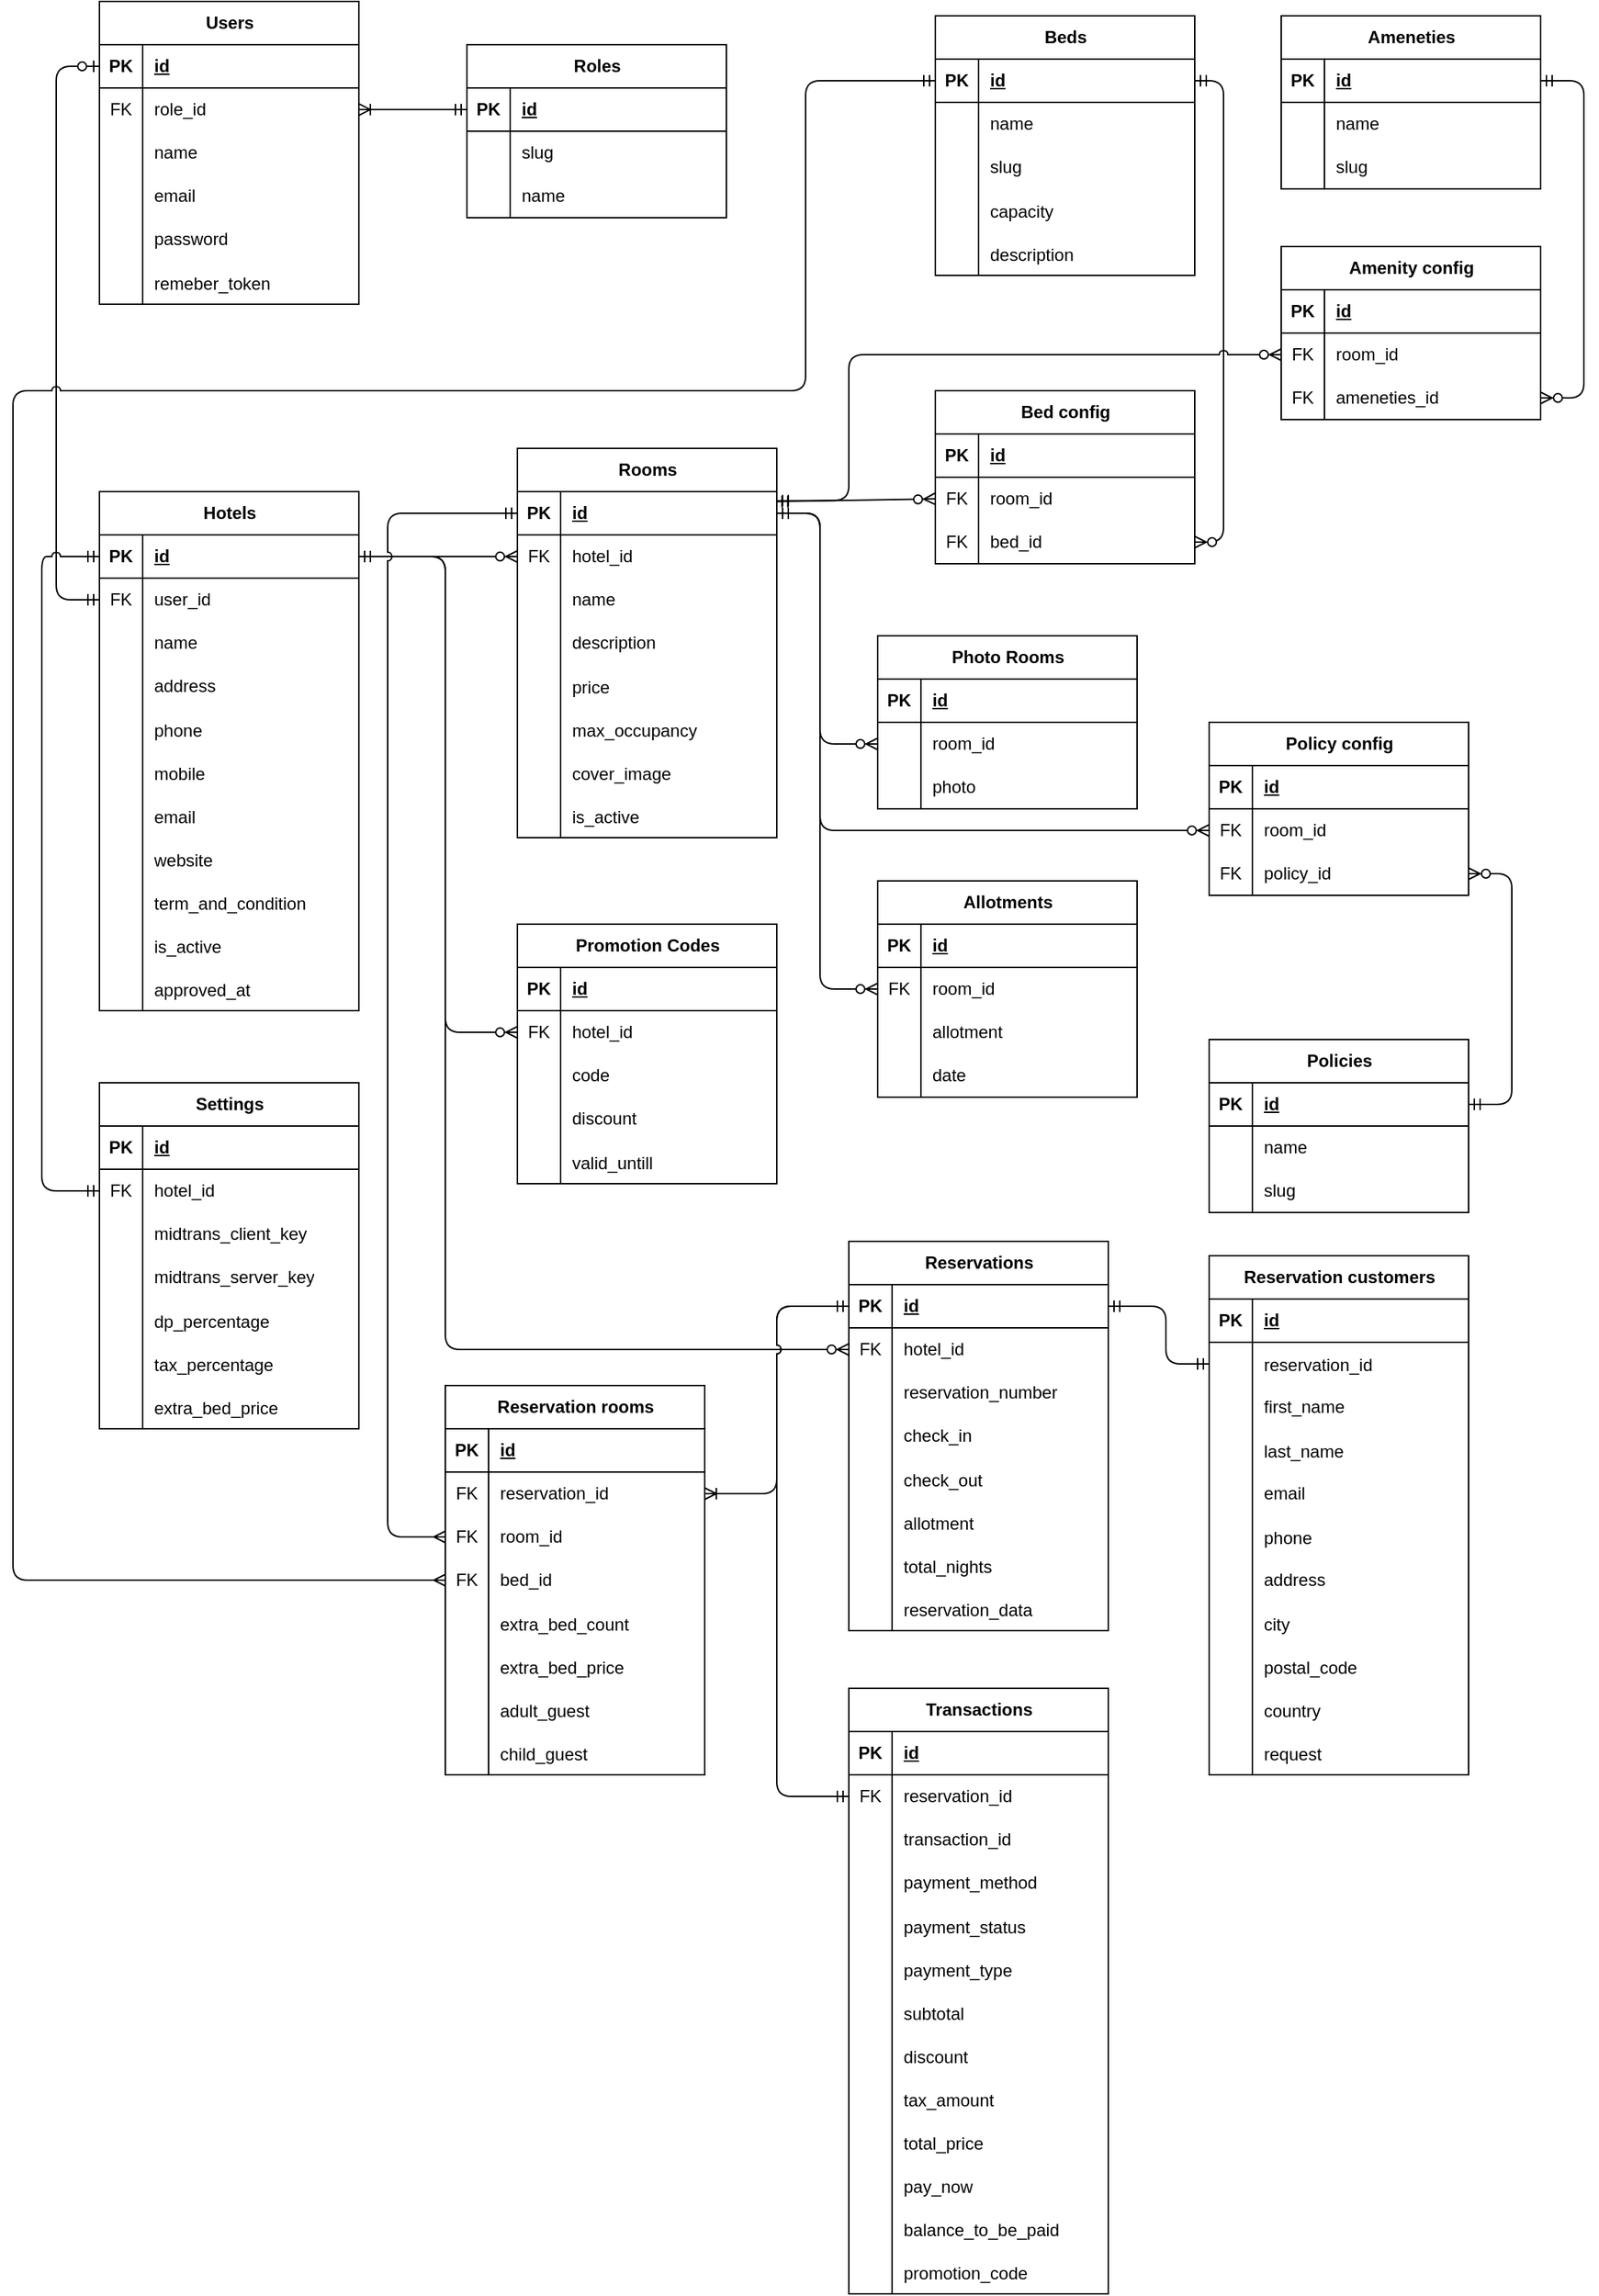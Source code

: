 <mxfile>
    <diagram id="Uv5_ZjajtV4qLzzZZNQG" name="database">
        <mxGraphModel dx="1039" dy="543" grid="1" gridSize="10" guides="1" tooltips="1" connect="1" arrows="1" fold="1" page="1" pageScale="1" pageWidth="850" pageHeight="1100" background="#FFFFFF" math="0" shadow="0">
            <root>
                <mxCell id="0"/>
                <mxCell id="1" parent="0"/>
                <mxCell id="2" value="Users" style="shape=table;startSize=30;container=1;collapsible=1;childLayout=tableLayout;fixedRows=1;rowLines=0;fontStyle=1;align=center;resizeLast=1;html=1;" parent="1" vertex="1">
                    <mxGeometry x="80" y="80" width="180" height="210" as="geometry"/>
                </mxCell>
                <mxCell id="3" value="" style="shape=tableRow;horizontal=0;startSize=0;swimlaneHead=0;swimlaneBody=0;fillColor=none;collapsible=0;dropTarget=0;points=[[0,0.5],[1,0.5]];portConstraint=eastwest;top=0;left=0;right=0;bottom=1;" parent="2" vertex="1">
                    <mxGeometry y="30" width="180" height="30" as="geometry"/>
                </mxCell>
                <mxCell id="4" value="PK" style="shape=partialRectangle;connectable=0;fillColor=none;top=0;left=0;bottom=0;right=0;fontStyle=1;overflow=hidden;whiteSpace=wrap;html=1;" parent="3" vertex="1">
                    <mxGeometry width="30" height="30" as="geometry">
                        <mxRectangle width="30" height="30" as="alternateBounds"/>
                    </mxGeometry>
                </mxCell>
                <mxCell id="5" value="id" style="shape=partialRectangle;connectable=0;fillColor=none;top=0;left=0;bottom=0;right=0;align=left;spacingLeft=6;fontStyle=5;overflow=hidden;whiteSpace=wrap;html=1;" parent="3" vertex="1">
                    <mxGeometry x="30" width="150" height="30" as="geometry">
                        <mxRectangle width="150" height="30" as="alternateBounds"/>
                    </mxGeometry>
                </mxCell>
                <mxCell id="18" value="" style="shape=tableRow;horizontal=0;startSize=0;swimlaneHead=0;swimlaneBody=0;fillColor=none;collapsible=0;dropTarget=0;points=[[0,0.5],[1,0.5]];portConstraint=eastwest;top=0;left=0;right=0;bottom=0;" parent="2" vertex="1">
                    <mxGeometry y="60" width="180" height="30" as="geometry"/>
                </mxCell>
                <mxCell id="19" value="FK" style="shape=partialRectangle;connectable=0;fillColor=none;top=0;left=0;bottom=0;right=0;fontStyle=0;overflow=hidden;whiteSpace=wrap;html=1;" parent="18" vertex="1">
                    <mxGeometry width="30" height="30" as="geometry">
                        <mxRectangle width="30" height="30" as="alternateBounds"/>
                    </mxGeometry>
                </mxCell>
                <mxCell id="20" value="role_id" style="shape=partialRectangle;connectable=0;fillColor=none;top=0;left=0;bottom=0;right=0;align=left;spacingLeft=6;fontStyle=0;overflow=hidden;whiteSpace=wrap;html=1;" parent="18" vertex="1">
                    <mxGeometry x="30" width="150" height="30" as="geometry">
                        <mxRectangle width="150" height="30" as="alternateBounds"/>
                    </mxGeometry>
                </mxCell>
                <mxCell id="6" value="" style="shape=tableRow;horizontal=0;startSize=0;swimlaneHead=0;swimlaneBody=0;fillColor=none;collapsible=0;dropTarget=0;points=[[0,0.5],[1,0.5]];portConstraint=eastwest;top=0;left=0;right=0;bottom=0;" parent="2" vertex="1">
                    <mxGeometry y="90" width="180" height="30" as="geometry"/>
                </mxCell>
                <mxCell id="7" value="" style="shape=partialRectangle;connectable=0;fillColor=none;top=0;left=0;bottom=0;right=0;editable=1;overflow=hidden;whiteSpace=wrap;html=1;" parent="6" vertex="1">
                    <mxGeometry width="30" height="30" as="geometry">
                        <mxRectangle width="30" height="30" as="alternateBounds"/>
                    </mxGeometry>
                </mxCell>
                <mxCell id="8" value="name" style="shape=partialRectangle;connectable=0;fillColor=none;top=0;left=0;bottom=0;right=0;align=left;spacingLeft=6;overflow=hidden;whiteSpace=wrap;html=1;" parent="6" vertex="1">
                    <mxGeometry x="30" width="150" height="30" as="geometry">
                        <mxRectangle width="150" height="30" as="alternateBounds"/>
                    </mxGeometry>
                </mxCell>
                <mxCell id="9" value="" style="shape=tableRow;horizontal=0;startSize=0;swimlaneHead=0;swimlaneBody=0;fillColor=none;collapsible=0;dropTarget=0;points=[[0,0.5],[1,0.5]];portConstraint=eastwest;top=0;left=0;right=0;bottom=0;" parent="2" vertex="1">
                    <mxGeometry y="120" width="180" height="30" as="geometry"/>
                </mxCell>
                <mxCell id="10" value="" style="shape=partialRectangle;connectable=0;fillColor=none;top=0;left=0;bottom=0;right=0;editable=1;overflow=hidden;whiteSpace=wrap;html=1;" parent="9" vertex="1">
                    <mxGeometry width="30" height="30" as="geometry">
                        <mxRectangle width="30" height="30" as="alternateBounds"/>
                    </mxGeometry>
                </mxCell>
                <mxCell id="11" value="email" style="shape=partialRectangle;connectable=0;fillColor=none;top=0;left=0;bottom=0;right=0;align=left;spacingLeft=6;overflow=hidden;whiteSpace=wrap;html=1;" parent="9" vertex="1">
                    <mxGeometry x="30" width="150" height="30" as="geometry">
                        <mxRectangle width="150" height="30" as="alternateBounds"/>
                    </mxGeometry>
                </mxCell>
                <mxCell id="12" value="" style="shape=tableRow;horizontal=0;startSize=0;swimlaneHead=0;swimlaneBody=0;fillColor=none;collapsible=0;dropTarget=0;points=[[0,0.5],[1,0.5]];portConstraint=eastwest;top=0;left=0;right=0;bottom=0;" parent="2" vertex="1">
                    <mxGeometry y="150" width="180" height="30" as="geometry"/>
                </mxCell>
                <mxCell id="13" value="" style="shape=partialRectangle;connectable=0;fillColor=none;top=0;left=0;bottom=0;right=0;editable=1;overflow=hidden;whiteSpace=wrap;html=1;" parent="12" vertex="1">
                    <mxGeometry width="30" height="30" as="geometry">
                        <mxRectangle width="30" height="30" as="alternateBounds"/>
                    </mxGeometry>
                </mxCell>
                <mxCell id="14" value="password" style="shape=partialRectangle;connectable=0;fillColor=none;top=0;left=0;bottom=0;right=0;align=left;spacingLeft=6;overflow=hidden;whiteSpace=wrap;html=1;" parent="12" vertex="1">
                    <mxGeometry x="30" width="150" height="30" as="geometry">
                        <mxRectangle width="150" height="30" as="alternateBounds"/>
                    </mxGeometry>
                </mxCell>
                <mxCell id="15" value="" style="shape=tableRow;horizontal=0;startSize=0;swimlaneHead=0;swimlaneBody=0;fillColor=none;collapsible=0;dropTarget=0;points=[[0,0.5],[1,0.5]];portConstraint=eastwest;top=0;left=0;right=0;bottom=0;" parent="2" vertex="1">
                    <mxGeometry y="180" width="180" height="30" as="geometry"/>
                </mxCell>
                <mxCell id="16" value="" style="shape=partialRectangle;connectable=0;fillColor=none;top=0;left=0;bottom=0;right=0;editable=1;overflow=hidden;" parent="15" vertex="1">
                    <mxGeometry width="30" height="30" as="geometry">
                        <mxRectangle width="30" height="30" as="alternateBounds"/>
                    </mxGeometry>
                </mxCell>
                <mxCell id="17" value="remeber_token" style="shape=partialRectangle;connectable=0;fillColor=none;top=0;left=0;bottom=0;right=0;align=left;spacingLeft=6;overflow=hidden;" parent="15" vertex="1">
                    <mxGeometry x="30" width="150" height="30" as="geometry">
                        <mxRectangle width="150" height="30" as="alternateBounds"/>
                    </mxGeometry>
                </mxCell>
                <mxCell id="21" value="Roles" style="shape=table;startSize=30;container=1;collapsible=1;childLayout=tableLayout;fixedRows=1;rowLines=0;fontStyle=1;align=center;resizeLast=1;html=1;" parent="1" vertex="1">
                    <mxGeometry x="335" y="110" width="180" height="120" as="geometry"/>
                </mxCell>
                <mxCell id="22" value="" style="shape=tableRow;horizontal=0;startSize=0;swimlaneHead=0;swimlaneBody=0;fillColor=none;collapsible=0;dropTarget=0;points=[[0,0.5],[1,0.5]];portConstraint=eastwest;top=0;left=0;right=0;bottom=1;" parent="21" vertex="1">
                    <mxGeometry y="30" width="180" height="30" as="geometry"/>
                </mxCell>
                <mxCell id="23" value="PK" style="shape=partialRectangle;connectable=0;fillColor=none;top=0;left=0;bottom=0;right=0;fontStyle=1;overflow=hidden;whiteSpace=wrap;html=1;" parent="22" vertex="1">
                    <mxGeometry width="30" height="30" as="geometry">
                        <mxRectangle width="30" height="30" as="alternateBounds"/>
                    </mxGeometry>
                </mxCell>
                <mxCell id="24" value="id" style="shape=partialRectangle;connectable=0;fillColor=none;top=0;left=0;bottom=0;right=0;align=left;spacingLeft=6;fontStyle=5;overflow=hidden;whiteSpace=wrap;html=1;" parent="22" vertex="1">
                    <mxGeometry x="30" width="150" height="30" as="geometry">
                        <mxRectangle width="150" height="30" as="alternateBounds"/>
                    </mxGeometry>
                </mxCell>
                <mxCell id="25" value="" style="shape=tableRow;horizontal=0;startSize=0;swimlaneHead=0;swimlaneBody=0;fillColor=none;collapsible=0;dropTarget=0;points=[[0,0.5],[1,0.5]];portConstraint=eastwest;top=0;left=0;right=0;bottom=0;" parent="21" vertex="1">
                    <mxGeometry y="60" width="180" height="30" as="geometry"/>
                </mxCell>
                <mxCell id="26" value="" style="shape=partialRectangle;connectable=0;fillColor=none;top=0;left=0;bottom=0;right=0;editable=1;overflow=hidden;whiteSpace=wrap;html=1;" parent="25" vertex="1">
                    <mxGeometry width="30" height="30" as="geometry">
                        <mxRectangle width="30" height="30" as="alternateBounds"/>
                    </mxGeometry>
                </mxCell>
                <mxCell id="27" value="slug" style="shape=partialRectangle;connectable=0;fillColor=none;top=0;left=0;bottom=0;right=0;align=left;spacingLeft=6;overflow=hidden;whiteSpace=wrap;html=1;" parent="25" vertex="1">
                    <mxGeometry x="30" width="150" height="30" as="geometry">
                        <mxRectangle width="150" height="30" as="alternateBounds"/>
                    </mxGeometry>
                </mxCell>
                <mxCell id="28" value="" style="shape=tableRow;horizontal=0;startSize=0;swimlaneHead=0;swimlaneBody=0;fillColor=none;collapsible=0;dropTarget=0;points=[[0,0.5],[1,0.5]];portConstraint=eastwest;top=0;left=0;right=0;bottom=0;" parent="21" vertex="1">
                    <mxGeometry y="90" width="180" height="30" as="geometry"/>
                </mxCell>
                <mxCell id="29" value="" style="shape=partialRectangle;connectable=0;fillColor=none;top=0;left=0;bottom=0;right=0;editable=1;overflow=hidden;whiteSpace=wrap;html=1;" parent="28" vertex="1">
                    <mxGeometry width="30" height="30" as="geometry">
                        <mxRectangle width="30" height="30" as="alternateBounds"/>
                    </mxGeometry>
                </mxCell>
                <mxCell id="30" value="name" style="shape=partialRectangle;connectable=0;fillColor=none;top=0;left=0;bottom=0;right=0;align=left;spacingLeft=6;overflow=hidden;whiteSpace=wrap;html=1;" parent="28" vertex="1">
                    <mxGeometry x="30" width="150" height="30" as="geometry">
                        <mxRectangle width="150" height="30" as="alternateBounds"/>
                    </mxGeometry>
                </mxCell>
                <mxCell id="34" value="" style="fontSize=12;html=1;endArrow=ERoneToMany;startArrow=ERmandOne;entryX=1;entryY=0.5;entryDx=0;entryDy=0;exitX=0;exitY=0.5;exitDx=0;exitDy=0;" parent="1" source="22" target="18" edge="1">
                    <mxGeometry width="100" height="100" relative="1" as="geometry">
                        <mxPoint x="570" y="460" as="sourcePoint"/>
                        <mxPoint x="670" y="360" as="targetPoint"/>
                    </mxGeometry>
                </mxCell>
                <mxCell id="35" value="Hotels" style="shape=table;startSize=30;container=1;collapsible=1;childLayout=tableLayout;fixedRows=1;rowLines=0;fontStyle=1;align=center;resizeLast=1;html=1;" parent="1" vertex="1">
                    <mxGeometry x="80" y="420" width="180" height="360" as="geometry"/>
                </mxCell>
                <mxCell id="36" value="" style="shape=tableRow;horizontal=0;startSize=0;swimlaneHead=0;swimlaneBody=0;fillColor=none;collapsible=0;dropTarget=0;points=[[0,0.5],[1,0.5]];portConstraint=eastwest;top=0;left=0;right=0;bottom=1;" parent="35" vertex="1">
                    <mxGeometry y="30" width="180" height="30" as="geometry"/>
                </mxCell>
                <mxCell id="37" value="PK" style="shape=partialRectangle;connectable=0;fillColor=none;top=0;left=0;bottom=0;right=0;fontStyle=1;overflow=hidden;whiteSpace=wrap;html=1;" parent="36" vertex="1">
                    <mxGeometry width="30" height="30" as="geometry">
                        <mxRectangle width="30" height="30" as="alternateBounds"/>
                    </mxGeometry>
                </mxCell>
                <mxCell id="38" value="id" style="shape=partialRectangle;connectable=0;fillColor=none;top=0;left=0;bottom=0;right=0;align=left;spacingLeft=6;fontStyle=5;overflow=hidden;whiteSpace=wrap;html=1;" parent="36" vertex="1">
                    <mxGeometry x="30" width="150" height="30" as="geometry">
                        <mxRectangle width="150" height="30" as="alternateBounds"/>
                    </mxGeometry>
                </mxCell>
                <mxCell id="39" value="" style="shape=tableRow;horizontal=0;startSize=0;swimlaneHead=0;swimlaneBody=0;fillColor=none;collapsible=0;dropTarget=0;points=[[0,0.5],[1,0.5]];portConstraint=eastwest;top=0;left=0;right=0;bottom=0;" parent="35" vertex="1">
                    <mxGeometry y="60" width="180" height="30" as="geometry"/>
                </mxCell>
                <mxCell id="40" value="FK" style="shape=partialRectangle;connectable=0;fillColor=none;top=0;left=0;bottom=0;right=0;editable=1;overflow=hidden;whiteSpace=wrap;html=1;" parent="39" vertex="1">
                    <mxGeometry width="30" height="30" as="geometry">
                        <mxRectangle width="30" height="30" as="alternateBounds"/>
                    </mxGeometry>
                </mxCell>
                <mxCell id="41" value="user_id" style="shape=partialRectangle;connectable=0;fillColor=none;top=0;left=0;bottom=0;right=0;align=left;spacingLeft=6;overflow=hidden;whiteSpace=wrap;html=1;" parent="39" vertex="1">
                    <mxGeometry x="30" width="150" height="30" as="geometry">
                        <mxRectangle width="150" height="30" as="alternateBounds"/>
                    </mxGeometry>
                </mxCell>
                <mxCell id="42" value="" style="shape=tableRow;horizontal=0;startSize=0;swimlaneHead=0;swimlaneBody=0;fillColor=none;collapsible=0;dropTarget=0;points=[[0,0.5],[1,0.5]];portConstraint=eastwest;top=0;left=0;right=0;bottom=0;" parent="35" vertex="1">
                    <mxGeometry y="90" width="180" height="30" as="geometry"/>
                </mxCell>
                <mxCell id="43" value="" style="shape=partialRectangle;connectable=0;fillColor=none;top=0;left=0;bottom=0;right=0;editable=1;overflow=hidden;whiteSpace=wrap;html=1;" parent="42" vertex="1">
                    <mxGeometry width="30" height="30" as="geometry">
                        <mxRectangle width="30" height="30" as="alternateBounds"/>
                    </mxGeometry>
                </mxCell>
                <mxCell id="44" value="name" style="shape=partialRectangle;connectable=0;fillColor=none;top=0;left=0;bottom=0;right=0;align=left;spacingLeft=6;overflow=hidden;whiteSpace=wrap;html=1;" parent="42" vertex="1">
                    <mxGeometry x="30" width="150" height="30" as="geometry">
                        <mxRectangle width="150" height="30" as="alternateBounds"/>
                    </mxGeometry>
                </mxCell>
                <mxCell id="45" value="" style="shape=tableRow;horizontal=0;startSize=0;swimlaneHead=0;swimlaneBody=0;fillColor=none;collapsible=0;dropTarget=0;points=[[0,0.5],[1,0.5]];portConstraint=eastwest;top=0;left=0;right=0;bottom=0;" parent="35" vertex="1">
                    <mxGeometry y="120" width="180" height="30" as="geometry"/>
                </mxCell>
                <mxCell id="46" value="" style="shape=partialRectangle;connectable=0;fillColor=none;top=0;left=0;bottom=0;right=0;editable=1;overflow=hidden;whiteSpace=wrap;html=1;" parent="45" vertex="1">
                    <mxGeometry width="30" height="30" as="geometry">
                        <mxRectangle width="30" height="30" as="alternateBounds"/>
                    </mxGeometry>
                </mxCell>
                <mxCell id="47" value="address" style="shape=partialRectangle;connectable=0;fillColor=none;top=0;left=0;bottom=0;right=0;align=left;spacingLeft=6;overflow=hidden;whiteSpace=wrap;html=1;" parent="45" vertex="1">
                    <mxGeometry x="30" width="150" height="30" as="geometry">
                        <mxRectangle width="150" height="30" as="alternateBounds"/>
                    </mxGeometry>
                </mxCell>
                <mxCell id="166" value="" style="shape=tableRow;horizontal=0;startSize=0;swimlaneHead=0;swimlaneBody=0;fillColor=none;collapsible=0;dropTarget=0;points=[[0,0.5],[1,0.5]];portConstraint=eastwest;top=0;left=0;right=0;bottom=0;" parent="35" vertex="1">
                    <mxGeometry y="150" width="180" height="30" as="geometry"/>
                </mxCell>
                <mxCell id="167" value="" style="shape=partialRectangle;connectable=0;fillColor=none;top=0;left=0;bottom=0;right=0;editable=1;overflow=hidden;" parent="166" vertex="1">
                    <mxGeometry width="30" height="30" as="geometry">
                        <mxRectangle width="30" height="30" as="alternateBounds"/>
                    </mxGeometry>
                </mxCell>
                <mxCell id="168" value="phone" style="shape=partialRectangle;connectable=0;fillColor=none;top=0;left=0;bottom=0;right=0;align=left;spacingLeft=6;overflow=hidden;" parent="166" vertex="1">
                    <mxGeometry x="30" width="150" height="30" as="geometry">
                        <mxRectangle width="150" height="30" as="alternateBounds"/>
                    </mxGeometry>
                </mxCell>
                <mxCell id="170" value="" style="shape=tableRow;horizontal=0;startSize=0;swimlaneHead=0;swimlaneBody=0;fillColor=none;collapsible=0;dropTarget=0;points=[[0,0.5],[1,0.5]];portConstraint=eastwest;top=0;left=0;right=0;bottom=0;" parent="35" vertex="1">
                    <mxGeometry y="180" width="180" height="30" as="geometry"/>
                </mxCell>
                <mxCell id="171" value="" style="shape=partialRectangle;connectable=0;fillColor=none;top=0;left=0;bottom=0;right=0;editable=1;overflow=hidden;" parent="170" vertex="1">
                    <mxGeometry width="30" height="30" as="geometry">
                        <mxRectangle width="30" height="30" as="alternateBounds"/>
                    </mxGeometry>
                </mxCell>
                <mxCell id="172" value="mobile" style="shape=partialRectangle;connectable=0;fillColor=none;top=0;left=0;bottom=0;right=0;align=left;spacingLeft=6;overflow=hidden;" parent="170" vertex="1">
                    <mxGeometry x="30" width="150" height="30" as="geometry">
                        <mxRectangle width="150" height="30" as="alternateBounds"/>
                    </mxGeometry>
                </mxCell>
                <mxCell id="176" value="" style="shape=tableRow;horizontal=0;startSize=0;swimlaneHead=0;swimlaneBody=0;fillColor=none;collapsible=0;dropTarget=0;points=[[0,0.5],[1,0.5]];portConstraint=eastwest;top=0;left=0;right=0;bottom=0;" parent="35" vertex="1">
                    <mxGeometry y="210" width="180" height="30" as="geometry"/>
                </mxCell>
                <mxCell id="177" value="" style="shape=partialRectangle;connectable=0;fillColor=none;top=0;left=0;bottom=0;right=0;editable=1;overflow=hidden;" parent="176" vertex="1">
                    <mxGeometry width="30" height="30" as="geometry">
                        <mxRectangle width="30" height="30" as="alternateBounds"/>
                    </mxGeometry>
                </mxCell>
                <mxCell id="178" value="email" style="shape=partialRectangle;connectable=0;fillColor=none;top=0;left=0;bottom=0;right=0;align=left;spacingLeft=6;overflow=hidden;" parent="176" vertex="1">
                    <mxGeometry x="30" width="150" height="30" as="geometry">
                        <mxRectangle width="150" height="30" as="alternateBounds"/>
                    </mxGeometry>
                </mxCell>
                <mxCell id="179" value="" style="shape=tableRow;horizontal=0;startSize=0;swimlaneHead=0;swimlaneBody=0;fillColor=none;collapsible=0;dropTarget=0;points=[[0,0.5],[1,0.5]];portConstraint=eastwest;top=0;left=0;right=0;bottom=0;" parent="35" vertex="1">
                    <mxGeometry y="240" width="180" height="30" as="geometry"/>
                </mxCell>
                <mxCell id="180" value="" style="shape=partialRectangle;connectable=0;fillColor=none;top=0;left=0;bottom=0;right=0;editable=1;overflow=hidden;" parent="179" vertex="1">
                    <mxGeometry width="30" height="30" as="geometry">
                        <mxRectangle width="30" height="30" as="alternateBounds"/>
                    </mxGeometry>
                </mxCell>
                <mxCell id="181" value="website" style="shape=partialRectangle;connectable=0;fillColor=none;top=0;left=0;bottom=0;right=0;align=left;spacingLeft=6;overflow=hidden;" parent="179" vertex="1">
                    <mxGeometry x="30" width="150" height="30" as="geometry">
                        <mxRectangle width="150" height="30" as="alternateBounds"/>
                    </mxGeometry>
                </mxCell>
                <mxCell id="182" value="" style="shape=tableRow;horizontal=0;startSize=0;swimlaneHead=0;swimlaneBody=0;fillColor=none;collapsible=0;dropTarget=0;points=[[0,0.5],[1,0.5]];portConstraint=eastwest;top=0;left=0;right=0;bottom=0;" parent="35" vertex="1">
                    <mxGeometry y="270" width="180" height="30" as="geometry"/>
                </mxCell>
                <mxCell id="183" value="" style="shape=partialRectangle;connectable=0;fillColor=none;top=0;left=0;bottom=0;right=0;editable=1;overflow=hidden;" parent="182" vertex="1">
                    <mxGeometry width="30" height="30" as="geometry">
                        <mxRectangle width="30" height="30" as="alternateBounds"/>
                    </mxGeometry>
                </mxCell>
                <mxCell id="184" value="term_and_condition" style="shape=partialRectangle;connectable=0;fillColor=none;top=0;left=0;bottom=0;right=0;align=left;spacingLeft=6;overflow=hidden;" parent="182" vertex="1">
                    <mxGeometry x="30" width="150" height="30" as="geometry">
                        <mxRectangle width="150" height="30" as="alternateBounds"/>
                    </mxGeometry>
                </mxCell>
                <mxCell id="424" value="" style="shape=tableRow;horizontal=0;startSize=0;swimlaneHead=0;swimlaneBody=0;fillColor=none;collapsible=0;dropTarget=0;points=[[0,0.5],[1,0.5]];portConstraint=eastwest;top=0;left=0;right=0;bottom=0;" parent="35" vertex="1">
                    <mxGeometry y="300" width="180" height="30" as="geometry"/>
                </mxCell>
                <mxCell id="425" value="" style="shape=partialRectangle;connectable=0;fillColor=none;top=0;left=0;bottom=0;right=0;editable=1;overflow=hidden;" parent="424" vertex="1">
                    <mxGeometry width="30" height="30" as="geometry">
                        <mxRectangle width="30" height="30" as="alternateBounds"/>
                    </mxGeometry>
                </mxCell>
                <mxCell id="426" value="is_active" style="shape=partialRectangle;connectable=0;fillColor=none;top=0;left=0;bottom=0;right=0;align=left;spacingLeft=6;overflow=hidden;" parent="424" vertex="1">
                    <mxGeometry x="30" width="150" height="30" as="geometry">
                        <mxRectangle width="150" height="30" as="alternateBounds"/>
                    </mxGeometry>
                </mxCell>
                <mxCell id="433" value="" style="shape=tableRow;horizontal=0;startSize=0;swimlaneHead=0;swimlaneBody=0;fillColor=none;collapsible=0;dropTarget=0;points=[[0,0.5],[1,0.5]];portConstraint=eastwest;top=0;left=0;right=0;bottom=0;" parent="35" vertex="1">
                    <mxGeometry y="330" width="180" height="30" as="geometry"/>
                </mxCell>
                <mxCell id="434" value="" style="shape=partialRectangle;connectable=0;fillColor=none;top=0;left=0;bottom=0;right=0;editable=1;overflow=hidden;" parent="433" vertex="1">
                    <mxGeometry width="30" height="30" as="geometry">
                        <mxRectangle width="30" height="30" as="alternateBounds"/>
                    </mxGeometry>
                </mxCell>
                <mxCell id="435" value="approved_at" style="shape=partialRectangle;connectable=0;fillColor=none;top=0;left=0;bottom=0;right=0;align=left;spacingLeft=6;overflow=hidden;" parent="433" vertex="1">
                    <mxGeometry x="30" width="150" height="30" as="geometry">
                        <mxRectangle width="150" height="30" as="alternateBounds"/>
                    </mxGeometry>
                </mxCell>
                <mxCell id="48" value="" style="fontSize=12;html=1;endArrow=ERzeroToOne;startArrow=ERmandOne;entryX=0;entryY=0.5;entryDx=0;entryDy=0;exitX=0;exitY=0.5;exitDx=0;exitDy=0;jumpStyle=arc;" parent="1" source="39" target="3" edge="1">
                    <mxGeometry width="100" height="100" relative="1" as="geometry">
                        <mxPoint x="20" y="440" as="sourcePoint"/>
                        <mxPoint x="120" y="340" as="targetPoint"/>
                        <Array as="points">
                            <mxPoint x="50" y="495"/>
                            <mxPoint x="50" y="125"/>
                        </Array>
                    </mxGeometry>
                </mxCell>
                <mxCell id="49" value="Rooms" style="shape=table;startSize=30;container=1;collapsible=1;childLayout=tableLayout;fixedRows=1;rowLines=0;fontStyle=1;align=center;resizeLast=1;html=1;" parent="1" vertex="1">
                    <mxGeometry x="370" y="390" width="180" height="270" as="geometry"/>
                </mxCell>
                <mxCell id="50" value="" style="shape=tableRow;horizontal=0;startSize=0;swimlaneHead=0;swimlaneBody=0;fillColor=none;collapsible=0;dropTarget=0;points=[[0,0.5],[1,0.5]];portConstraint=eastwest;top=0;left=0;right=0;bottom=1;" parent="49" vertex="1">
                    <mxGeometry y="30" width="180" height="30" as="geometry"/>
                </mxCell>
                <mxCell id="51" value="PK" style="shape=partialRectangle;connectable=0;fillColor=none;top=0;left=0;bottom=0;right=0;fontStyle=1;overflow=hidden;whiteSpace=wrap;html=1;" parent="50" vertex="1">
                    <mxGeometry width="30" height="30" as="geometry">
                        <mxRectangle width="30" height="30" as="alternateBounds"/>
                    </mxGeometry>
                </mxCell>
                <mxCell id="52" value="id" style="shape=partialRectangle;connectable=0;fillColor=none;top=0;left=0;bottom=0;right=0;align=left;spacingLeft=6;fontStyle=5;overflow=hidden;whiteSpace=wrap;html=1;" parent="50" vertex="1">
                    <mxGeometry x="30" width="150" height="30" as="geometry">
                        <mxRectangle width="150" height="30" as="alternateBounds"/>
                    </mxGeometry>
                </mxCell>
                <mxCell id="78" value="" style="shape=tableRow;horizontal=0;startSize=0;swimlaneHead=0;swimlaneBody=0;fillColor=none;collapsible=0;dropTarget=0;points=[[0,0.5],[1,0.5]];portConstraint=eastwest;top=0;left=0;right=0;bottom=0;" parent="49" vertex="1">
                    <mxGeometry y="60" width="180" height="30" as="geometry"/>
                </mxCell>
                <mxCell id="79" value="FK" style="shape=partialRectangle;connectable=0;fillColor=none;top=0;left=0;bottom=0;right=0;fontStyle=0;overflow=hidden;whiteSpace=wrap;html=1;" parent="78" vertex="1">
                    <mxGeometry width="30" height="30" as="geometry">
                        <mxRectangle width="30" height="30" as="alternateBounds"/>
                    </mxGeometry>
                </mxCell>
                <mxCell id="80" value="hotel_id" style="shape=partialRectangle;connectable=0;fillColor=none;top=0;left=0;bottom=0;right=0;align=left;spacingLeft=6;fontStyle=0;overflow=hidden;whiteSpace=wrap;html=1;" parent="78" vertex="1">
                    <mxGeometry x="30" width="150" height="30" as="geometry">
                        <mxRectangle width="150" height="30" as="alternateBounds"/>
                    </mxGeometry>
                </mxCell>
                <mxCell id="56" value="" style="shape=tableRow;horizontal=0;startSize=0;swimlaneHead=0;swimlaneBody=0;fillColor=none;collapsible=0;dropTarget=0;points=[[0,0.5],[1,0.5]];portConstraint=eastwest;top=0;left=0;right=0;bottom=0;" parent="49" vertex="1">
                    <mxGeometry y="90" width="180" height="30" as="geometry"/>
                </mxCell>
                <mxCell id="57" value="" style="shape=partialRectangle;connectable=0;fillColor=none;top=0;left=0;bottom=0;right=0;editable=1;overflow=hidden;whiteSpace=wrap;html=1;" parent="56" vertex="1">
                    <mxGeometry width="30" height="30" as="geometry">
                        <mxRectangle width="30" height="30" as="alternateBounds"/>
                    </mxGeometry>
                </mxCell>
                <mxCell id="58" value="name" style="shape=partialRectangle;connectable=0;fillColor=none;top=0;left=0;bottom=0;right=0;align=left;spacingLeft=6;overflow=hidden;whiteSpace=wrap;html=1;" parent="56" vertex="1">
                    <mxGeometry x="30" width="150" height="30" as="geometry">
                        <mxRectangle width="150" height="30" as="alternateBounds"/>
                    </mxGeometry>
                </mxCell>
                <mxCell id="59" value="" style="shape=tableRow;horizontal=0;startSize=0;swimlaneHead=0;swimlaneBody=0;fillColor=none;collapsible=0;dropTarget=0;points=[[0,0.5],[1,0.5]];portConstraint=eastwest;top=0;left=0;right=0;bottom=0;" parent="49" vertex="1">
                    <mxGeometry y="120" width="180" height="30" as="geometry"/>
                </mxCell>
                <mxCell id="60" value="" style="shape=partialRectangle;connectable=0;fillColor=none;top=0;left=0;bottom=0;right=0;editable=1;overflow=hidden;whiteSpace=wrap;html=1;" parent="59" vertex="1">
                    <mxGeometry width="30" height="30" as="geometry">
                        <mxRectangle width="30" height="30" as="alternateBounds"/>
                    </mxGeometry>
                </mxCell>
                <mxCell id="61" value="description" style="shape=partialRectangle;connectable=0;fillColor=none;top=0;left=0;bottom=0;right=0;align=left;spacingLeft=6;overflow=hidden;whiteSpace=wrap;html=1;" parent="59" vertex="1">
                    <mxGeometry x="30" width="150" height="30" as="geometry">
                        <mxRectangle width="150" height="30" as="alternateBounds"/>
                    </mxGeometry>
                </mxCell>
                <mxCell id="82" value="" style="shape=tableRow;horizontal=0;startSize=0;swimlaneHead=0;swimlaneBody=0;fillColor=none;collapsible=0;dropTarget=0;points=[[0,0.5],[1,0.5]];portConstraint=eastwest;top=0;left=0;right=0;bottom=0;" parent="49" vertex="1">
                    <mxGeometry y="150" width="180" height="30" as="geometry"/>
                </mxCell>
                <mxCell id="83" value="" style="shape=partialRectangle;connectable=0;fillColor=none;top=0;left=0;bottom=0;right=0;editable=1;overflow=hidden;" parent="82" vertex="1">
                    <mxGeometry width="30" height="30" as="geometry">
                        <mxRectangle width="30" height="30" as="alternateBounds"/>
                    </mxGeometry>
                </mxCell>
                <mxCell id="84" value="price" style="shape=partialRectangle;connectable=0;fillColor=none;top=0;left=0;bottom=0;right=0;align=left;spacingLeft=6;overflow=hidden;" parent="82" vertex="1">
                    <mxGeometry x="30" width="150" height="30" as="geometry">
                        <mxRectangle width="150" height="30" as="alternateBounds"/>
                    </mxGeometry>
                </mxCell>
                <mxCell id="145" value="" style="shape=tableRow;horizontal=0;startSize=0;swimlaneHead=0;swimlaneBody=0;fillColor=none;collapsible=0;dropTarget=0;points=[[0,0.5],[1,0.5]];portConstraint=eastwest;top=0;left=0;right=0;bottom=0;" parent="49" vertex="1">
                    <mxGeometry y="180" width="180" height="30" as="geometry"/>
                </mxCell>
                <mxCell id="146" value="" style="shape=partialRectangle;connectable=0;fillColor=none;top=0;left=0;bottom=0;right=0;editable=1;overflow=hidden;" parent="145" vertex="1">
                    <mxGeometry width="30" height="30" as="geometry">
                        <mxRectangle width="30" height="30" as="alternateBounds"/>
                    </mxGeometry>
                </mxCell>
                <mxCell id="147" value="max_occupancy" style="shape=partialRectangle;connectable=0;fillColor=none;top=0;left=0;bottom=0;right=0;align=left;spacingLeft=6;overflow=hidden;" parent="145" vertex="1">
                    <mxGeometry x="30" width="150" height="30" as="geometry">
                        <mxRectangle width="150" height="30" as="alternateBounds"/>
                    </mxGeometry>
                </mxCell>
                <mxCell id="212" value="" style="shape=tableRow;horizontal=0;startSize=0;swimlaneHead=0;swimlaneBody=0;fillColor=none;collapsible=0;dropTarget=0;points=[[0,0.5],[1,0.5]];portConstraint=eastwest;top=0;left=0;right=0;bottom=0;" parent="49" vertex="1">
                    <mxGeometry y="210" width="180" height="30" as="geometry"/>
                </mxCell>
                <mxCell id="213" value="" style="shape=partialRectangle;connectable=0;fillColor=none;top=0;left=0;bottom=0;right=0;editable=1;overflow=hidden;" parent="212" vertex="1">
                    <mxGeometry width="30" height="30" as="geometry">
                        <mxRectangle width="30" height="30" as="alternateBounds"/>
                    </mxGeometry>
                </mxCell>
                <mxCell id="214" value="cover_image" style="shape=partialRectangle;connectable=0;fillColor=none;top=0;left=0;bottom=0;right=0;align=left;spacingLeft=6;overflow=hidden;" parent="212" vertex="1">
                    <mxGeometry x="30" width="150" height="30" as="geometry">
                        <mxRectangle width="150" height="30" as="alternateBounds"/>
                    </mxGeometry>
                </mxCell>
                <mxCell id="430" value="" style="shape=tableRow;horizontal=0;startSize=0;swimlaneHead=0;swimlaneBody=0;fillColor=none;collapsible=0;dropTarget=0;points=[[0,0.5],[1,0.5]];portConstraint=eastwest;top=0;left=0;right=0;bottom=0;" parent="49" vertex="1">
                    <mxGeometry y="240" width="180" height="30" as="geometry"/>
                </mxCell>
                <mxCell id="431" value="" style="shape=partialRectangle;connectable=0;fillColor=none;top=0;left=0;bottom=0;right=0;editable=1;overflow=hidden;" parent="430" vertex="1">
                    <mxGeometry width="30" height="30" as="geometry">
                        <mxRectangle width="30" height="30" as="alternateBounds"/>
                    </mxGeometry>
                </mxCell>
                <mxCell id="432" value="is_active" style="shape=partialRectangle;connectable=0;fillColor=none;top=0;left=0;bottom=0;right=0;align=left;spacingLeft=6;overflow=hidden;" parent="430" vertex="1">
                    <mxGeometry x="30" width="150" height="30" as="geometry">
                        <mxRectangle width="150" height="30" as="alternateBounds"/>
                    </mxGeometry>
                </mxCell>
                <mxCell id="62" value="Beds" style="shape=table;startSize=30;container=1;collapsible=1;childLayout=tableLayout;fixedRows=1;rowLines=0;fontStyle=1;align=center;resizeLast=1;html=1;" parent="1" vertex="1">
                    <mxGeometry x="660" y="90" width="180" height="180" as="geometry"/>
                </mxCell>
                <mxCell id="63" value="" style="shape=tableRow;horizontal=0;startSize=0;swimlaneHead=0;swimlaneBody=0;fillColor=none;collapsible=0;dropTarget=0;points=[[0,0.5],[1,0.5]];portConstraint=eastwest;top=0;left=0;right=0;bottom=1;" parent="62" vertex="1">
                    <mxGeometry y="30" width="180" height="30" as="geometry"/>
                </mxCell>
                <mxCell id="64" value="PK" style="shape=partialRectangle;connectable=0;fillColor=none;top=0;left=0;bottom=0;right=0;fontStyle=1;overflow=hidden;whiteSpace=wrap;html=1;" parent="63" vertex="1">
                    <mxGeometry width="30" height="30" as="geometry">
                        <mxRectangle width="30" height="30" as="alternateBounds"/>
                    </mxGeometry>
                </mxCell>
                <mxCell id="65" value="id" style="shape=partialRectangle;connectable=0;fillColor=none;top=0;left=0;bottom=0;right=0;align=left;spacingLeft=6;fontStyle=5;overflow=hidden;whiteSpace=wrap;html=1;" parent="63" vertex="1">
                    <mxGeometry x="30" width="150" height="30" as="geometry">
                        <mxRectangle width="150" height="30" as="alternateBounds"/>
                    </mxGeometry>
                </mxCell>
                <mxCell id="66" value="" style="shape=tableRow;horizontal=0;startSize=0;swimlaneHead=0;swimlaneBody=0;fillColor=none;collapsible=0;dropTarget=0;points=[[0,0.5],[1,0.5]];portConstraint=eastwest;top=0;left=0;right=0;bottom=0;" parent="62" vertex="1">
                    <mxGeometry y="60" width="180" height="30" as="geometry"/>
                </mxCell>
                <mxCell id="67" value="" style="shape=partialRectangle;connectable=0;fillColor=none;top=0;left=0;bottom=0;right=0;editable=1;overflow=hidden;whiteSpace=wrap;html=1;" parent="66" vertex="1">
                    <mxGeometry width="30" height="30" as="geometry">
                        <mxRectangle width="30" height="30" as="alternateBounds"/>
                    </mxGeometry>
                </mxCell>
                <mxCell id="68" value="name" style="shape=partialRectangle;connectable=0;fillColor=none;top=0;left=0;bottom=0;right=0;align=left;spacingLeft=6;overflow=hidden;whiteSpace=wrap;html=1;" parent="66" vertex="1">
                    <mxGeometry x="30" width="150" height="30" as="geometry">
                        <mxRectangle width="150" height="30" as="alternateBounds"/>
                    </mxGeometry>
                </mxCell>
                <mxCell id="69" value="" style="shape=tableRow;horizontal=0;startSize=0;swimlaneHead=0;swimlaneBody=0;fillColor=none;collapsible=0;dropTarget=0;points=[[0,0.5],[1,0.5]];portConstraint=eastwest;top=0;left=0;right=0;bottom=0;" parent="62" vertex="1">
                    <mxGeometry y="90" width="180" height="30" as="geometry"/>
                </mxCell>
                <mxCell id="70" value="" style="shape=partialRectangle;connectable=0;fillColor=none;top=0;left=0;bottom=0;right=0;editable=1;overflow=hidden;whiteSpace=wrap;html=1;" parent="69" vertex="1">
                    <mxGeometry width="30" height="30" as="geometry">
                        <mxRectangle width="30" height="30" as="alternateBounds"/>
                    </mxGeometry>
                </mxCell>
                <mxCell id="71" value="slug" style="shape=partialRectangle;connectable=0;fillColor=none;top=0;left=0;bottom=0;right=0;align=left;spacingLeft=6;overflow=hidden;whiteSpace=wrap;html=1;" parent="69" vertex="1">
                    <mxGeometry x="30" width="150" height="30" as="geometry">
                        <mxRectangle width="150" height="30" as="alternateBounds"/>
                    </mxGeometry>
                </mxCell>
                <mxCell id="218" value="" style="shape=tableRow;horizontal=0;startSize=0;swimlaneHead=0;swimlaneBody=0;fillColor=none;collapsible=0;dropTarget=0;points=[[0,0.5],[1,0.5]];portConstraint=eastwest;top=0;left=0;right=0;bottom=0;" parent="62" vertex="1">
                    <mxGeometry y="120" width="180" height="30" as="geometry"/>
                </mxCell>
                <mxCell id="219" value="" style="shape=partialRectangle;connectable=0;fillColor=none;top=0;left=0;bottom=0;right=0;editable=1;overflow=hidden;" parent="218" vertex="1">
                    <mxGeometry width="30" height="30" as="geometry">
                        <mxRectangle width="30" height="30" as="alternateBounds"/>
                    </mxGeometry>
                </mxCell>
                <mxCell id="220" value="capacity" style="shape=partialRectangle;connectable=0;fillColor=none;top=0;left=0;bottom=0;right=0;align=left;spacingLeft=6;overflow=hidden;" parent="218" vertex="1">
                    <mxGeometry x="30" width="150" height="30" as="geometry">
                        <mxRectangle width="150" height="30" as="alternateBounds"/>
                    </mxGeometry>
                </mxCell>
                <mxCell id="221" value="" style="shape=tableRow;horizontal=0;startSize=0;swimlaneHead=0;swimlaneBody=0;fillColor=none;collapsible=0;dropTarget=0;points=[[0,0.5],[1,0.5]];portConstraint=eastwest;top=0;left=0;right=0;bottom=0;" parent="62" vertex="1">
                    <mxGeometry y="150" width="180" height="30" as="geometry"/>
                </mxCell>
                <mxCell id="222" value="" style="shape=partialRectangle;connectable=0;fillColor=none;top=0;left=0;bottom=0;right=0;editable=1;overflow=hidden;" parent="221" vertex="1">
                    <mxGeometry width="30" height="30" as="geometry">
                        <mxRectangle width="30" height="30" as="alternateBounds"/>
                    </mxGeometry>
                </mxCell>
                <mxCell id="223" value="description" style="shape=partialRectangle;connectable=0;fillColor=none;top=0;left=0;bottom=0;right=0;align=left;spacingLeft=6;overflow=hidden;" parent="221" vertex="1">
                    <mxGeometry x="30" width="150" height="30" as="geometry">
                        <mxRectangle width="150" height="30" as="alternateBounds"/>
                    </mxGeometry>
                </mxCell>
                <mxCell id="81" value="" style="fontSize=12;html=1;endArrow=ERzeroToMany;startArrow=ERmandOne;entryX=0;entryY=0.5;entryDx=0;entryDy=0;exitX=1;exitY=0.5;exitDx=0;exitDy=0;" parent="1" source="36" target="78" edge="1">
                    <mxGeometry width="100" height="100" relative="1" as="geometry">
                        <mxPoint x="290" y="460" as="sourcePoint"/>
                        <mxPoint x="390" y="360" as="targetPoint"/>
                    </mxGeometry>
                </mxCell>
                <mxCell id="85" value="Allotments" style="shape=table;startSize=30;container=1;collapsible=1;childLayout=tableLayout;fixedRows=1;rowLines=0;fontStyle=1;align=center;resizeLast=1;html=1;" parent="1" vertex="1">
                    <mxGeometry x="620" y="690" width="180" height="150" as="geometry"/>
                </mxCell>
                <mxCell id="86" value="" style="shape=tableRow;horizontal=0;startSize=0;swimlaneHead=0;swimlaneBody=0;fillColor=none;collapsible=0;dropTarget=0;points=[[0,0.5],[1,0.5]];portConstraint=eastwest;top=0;left=0;right=0;bottom=1;" parent="85" vertex="1">
                    <mxGeometry y="30" width="180" height="30" as="geometry"/>
                </mxCell>
                <mxCell id="87" value="PK" style="shape=partialRectangle;connectable=0;fillColor=none;top=0;left=0;bottom=0;right=0;fontStyle=1;overflow=hidden;whiteSpace=wrap;html=1;" parent="86" vertex="1">
                    <mxGeometry width="30" height="30" as="geometry">
                        <mxRectangle width="30" height="30" as="alternateBounds"/>
                    </mxGeometry>
                </mxCell>
                <mxCell id="88" value="id" style="shape=partialRectangle;connectable=0;fillColor=none;top=0;left=0;bottom=0;right=0;align=left;spacingLeft=6;fontStyle=5;overflow=hidden;whiteSpace=wrap;html=1;" parent="86" vertex="1">
                    <mxGeometry x="30" width="150" height="30" as="geometry">
                        <mxRectangle width="150" height="30" as="alternateBounds"/>
                    </mxGeometry>
                </mxCell>
                <mxCell id="89" value="" style="shape=tableRow;horizontal=0;startSize=0;swimlaneHead=0;swimlaneBody=0;fillColor=none;collapsible=0;dropTarget=0;points=[[0,0.5],[1,0.5]];portConstraint=eastwest;top=0;left=0;right=0;bottom=0;" parent="85" vertex="1">
                    <mxGeometry y="60" width="180" height="30" as="geometry"/>
                </mxCell>
                <mxCell id="90" value="FK" style="shape=partialRectangle;connectable=0;fillColor=none;top=0;left=0;bottom=0;right=0;editable=1;overflow=hidden;whiteSpace=wrap;html=1;" parent="89" vertex="1">
                    <mxGeometry width="30" height="30" as="geometry">
                        <mxRectangle width="30" height="30" as="alternateBounds"/>
                    </mxGeometry>
                </mxCell>
                <mxCell id="91" value="room_id" style="shape=partialRectangle;connectable=0;fillColor=none;top=0;left=0;bottom=0;right=0;align=left;spacingLeft=6;overflow=hidden;whiteSpace=wrap;html=1;" parent="89" vertex="1">
                    <mxGeometry x="30" width="150" height="30" as="geometry">
                        <mxRectangle width="150" height="30" as="alternateBounds"/>
                    </mxGeometry>
                </mxCell>
                <mxCell id="92" value="" style="shape=tableRow;horizontal=0;startSize=0;swimlaneHead=0;swimlaneBody=0;fillColor=none;collapsible=0;dropTarget=0;points=[[0,0.5],[1,0.5]];portConstraint=eastwest;top=0;left=0;right=0;bottom=0;" parent="85" vertex="1">
                    <mxGeometry y="90" width="180" height="30" as="geometry"/>
                </mxCell>
                <mxCell id="93" value="" style="shape=partialRectangle;connectable=0;fillColor=none;top=0;left=0;bottom=0;right=0;editable=1;overflow=hidden;whiteSpace=wrap;html=1;" parent="92" vertex="1">
                    <mxGeometry width="30" height="30" as="geometry">
                        <mxRectangle width="30" height="30" as="alternateBounds"/>
                    </mxGeometry>
                </mxCell>
                <mxCell id="94" value="allotment" style="shape=partialRectangle;connectable=0;fillColor=none;top=0;left=0;bottom=0;right=0;align=left;spacingLeft=6;overflow=hidden;whiteSpace=wrap;html=1;" parent="92" vertex="1">
                    <mxGeometry x="30" width="150" height="30" as="geometry">
                        <mxRectangle width="150" height="30" as="alternateBounds"/>
                    </mxGeometry>
                </mxCell>
                <mxCell id="95" value="" style="shape=tableRow;horizontal=0;startSize=0;swimlaneHead=0;swimlaneBody=0;fillColor=none;collapsible=0;dropTarget=0;points=[[0,0.5],[1,0.5]];portConstraint=eastwest;top=0;left=0;right=0;bottom=0;" parent="85" vertex="1">
                    <mxGeometry y="120" width="180" height="30" as="geometry"/>
                </mxCell>
                <mxCell id="96" value="" style="shape=partialRectangle;connectable=0;fillColor=none;top=0;left=0;bottom=0;right=0;editable=1;overflow=hidden;whiteSpace=wrap;html=1;" parent="95" vertex="1">
                    <mxGeometry width="30" height="30" as="geometry">
                        <mxRectangle width="30" height="30" as="alternateBounds"/>
                    </mxGeometry>
                </mxCell>
                <mxCell id="97" value="date" style="shape=partialRectangle;connectable=0;fillColor=none;top=0;left=0;bottom=0;right=0;align=left;spacingLeft=6;overflow=hidden;whiteSpace=wrap;html=1;" parent="95" vertex="1">
                    <mxGeometry x="30" width="150" height="30" as="geometry">
                        <mxRectangle width="150" height="30" as="alternateBounds"/>
                    </mxGeometry>
                </mxCell>
                <mxCell id="99" value="" style="fontSize=12;html=1;endArrow=ERzeroToMany;startArrow=ERmandOne;exitX=1;exitY=0.5;exitDx=0;exitDy=0;entryX=0;entryY=0.5;entryDx=0;entryDy=0;" parent="1" source="50" target="89" edge="1">
                    <mxGeometry width="100" height="100" relative="1" as="geometry">
                        <mxPoint x="325" y="850" as="sourcePoint"/>
                        <mxPoint x="425" y="750" as="targetPoint"/>
                        <Array as="points">
                            <mxPoint x="580" y="435"/>
                            <mxPoint x="580" y="765"/>
                        </Array>
                    </mxGeometry>
                </mxCell>
                <mxCell id="132" value="Bed config" style="shape=table;startSize=30;container=1;collapsible=1;childLayout=tableLayout;fixedRows=1;rowLines=0;fontStyle=1;align=center;resizeLast=1;html=1;" parent="1" vertex="1">
                    <mxGeometry x="660" y="350" width="180" height="120" as="geometry"/>
                </mxCell>
                <mxCell id="133" value="" style="shape=tableRow;horizontal=0;startSize=0;swimlaneHead=0;swimlaneBody=0;fillColor=none;collapsible=0;dropTarget=0;points=[[0,0.5],[1,0.5]];portConstraint=eastwest;top=0;left=0;right=0;bottom=1;" parent="132" vertex="1">
                    <mxGeometry y="30" width="180" height="30" as="geometry"/>
                </mxCell>
                <mxCell id="134" value="PK" style="shape=partialRectangle;connectable=0;fillColor=none;top=0;left=0;bottom=0;right=0;fontStyle=1;overflow=hidden;whiteSpace=wrap;html=1;" parent="133" vertex="1">
                    <mxGeometry width="30" height="30" as="geometry">
                        <mxRectangle width="30" height="30" as="alternateBounds"/>
                    </mxGeometry>
                </mxCell>
                <mxCell id="135" value="id" style="shape=partialRectangle;connectable=0;fillColor=none;top=0;left=0;bottom=0;right=0;align=left;spacingLeft=6;fontStyle=5;overflow=hidden;whiteSpace=wrap;html=1;" parent="133" vertex="1">
                    <mxGeometry x="30" width="150" height="30" as="geometry">
                        <mxRectangle width="150" height="30" as="alternateBounds"/>
                    </mxGeometry>
                </mxCell>
                <mxCell id="136" value="" style="shape=tableRow;horizontal=0;startSize=0;swimlaneHead=0;swimlaneBody=0;fillColor=none;collapsible=0;dropTarget=0;points=[[0,0.5],[1,0.5]];portConstraint=eastwest;top=0;left=0;right=0;bottom=0;" parent="132" vertex="1">
                    <mxGeometry y="60" width="180" height="30" as="geometry"/>
                </mxCell>
                <mxCell id="137" value="FK" style="shape=partialRectangle;connectable=0;fillColor=none;top=0;left=0;bottom=0;right=0;editable=1;overflow=hidden;whiteSpace=wrap;html=1;" parent="136" vertex="1">
                    <mxGeometry width="30" height="30" as="geometry">
                        <mxRectangle width="30" height="30" as="alternateBounds"/>
                    </mxGeometry>
                </mxCell>
                <mxCell id="138" value="room_id" style="shape=partialRectangle;connectable=0;fillColor=none;top=0;left=0;bottom=0;right=0;align=left;spacingLeft=6;overflow=hidden;whiteSpace=wrap;html=1;" parent="136" vertex="1">
                    <mxGeometry x="30" width="150" height="30" as="geometry">
                        <mxRectangle width="150" height="30" as="alternateBounds"/>
                    </mxGeometry>
                </mxCell>
                <mxCell id="139" value="" style="shape=tableRow;horizontal=0;startSize=0;swimlaneHead=0;swimlaneBody=0;fillColor=none;collapsible=0;dropTarget=0;points=[[0,0.5],[1,0.5]];portConstraint=eastwest;top=0;left=0;right=0;bottom=0;" parent="132" vertex="1">
                    <mxGeometry y="90" width="180" height="30" as="geometry"/>
                </mxCell>
                <mxCell id="140" value="FK" style="shape=partialRectangle;connectable=0;fillColor=none;top=0;left=0;bottom=0;right=0;editable=1;overflow=hidden;whiteSpace=wrap;html=1;" parent="139" vertex="1">
                    <mxGeometry width="30" height="30" as="geometry">
                        <mxRectangle width="30" height="30" as="alternateBounds"/>
                    </mxGeometry>
                </mxCell>
                <mxCell id="141" value="bed_id" style="shape=partialRectangle;connectable=0;fillColor=none;top=0;left=0;bottom=0;right=0;align=left;spacingLeft=6;overflow=hidden;whiteSpace=wrap;html=1;" parent="139" vertex="1">
                    <mxGeometry x="30" width="150" height="30" as="geometry">
                        <mxRectangle width="150" height="30" as="alternateBounds"/>
                    </mxGeometry>
                </mxCell>
                <mxCell id="148" value="" style="fontSize=12;html=1;endArrow=ERzeroToMany;startArrow=ERmandOne;exitX=0.998;exitY=0.229;exitDx=0;exitDy=0;entryX=0;entryY=0.5;entryDx=0;entryDy=0;exitPerimeter=0;jumpStyle=arc;" parent="1" source="50" target="136" edge="1">
                    <mxGeometry width="100" height="100" relative="1" as="geometry">
                        <mxPoint x="560" y="445" as="sourcePoint"/>
                        <mxPoint x="630" y="775" as="targetPoint"/>
                        <Array as="points">
                            <mxPoint x="600" y="427"/>
                        </Array>
                    </mxGeometry>
                </mxCell>
                <mxCell id="149" value="" style="fontSize=12;html=1;endArrow=ERzeroToMany;startArrow=ERmandOne;exitX=1;exitY=0.5;exitDx=0;exitDy=0;entryX=1;entryY=0.5;entryDx=0;entryDy=0;" parent="1" source="63" target="139" edge="1">
                    <mxGeometry width="100" height="100" relative="1" as="geometry">
                        <mxPoint x="570" y="367" as="sourcePoint"/>
                        <mxPoint x="670" y="425" as="targetPoint"/>
                        <Array as="points">
                            <mxPoint x="860" y="135"/>
                            <mxPoint x="860" y="455"/>
                        </Array>
                    </mxGeometry>
                </mxCell>
                <mxCell id="185" value="Settings" style="shape=table;startSize=30;container=1;collapsible=1;childLayout=tableLayout;fixedRows=1;rowLines=0;fontStyle=1;align=center;resizeLast=1;html=1;" parent="1" vertex="1">
                    <mxGeometry x="80" y="830" width="180" height="240" as="geometry"/>
                </mxCell>
                <mxCell id="186" value="" style="shape=tableRow;horizontal=0;startSize=0;swimlaneHead=0;swimlaneBody=0;fillColor=none;collapsible=0;dropTarget=0;points=[[0,0.5],[1,0.5]];portConstraint=eastwest;top=0;left=0;right=0;bottom=1;" parent="185" vertex="1">
                    <mxGeometry y="30" width="180" height="30" as="geometry"/>
                </mxCell>
                <mxCell id="187" value="PK" style="shape=partialRectangle;connectable=0;fillColor=none;top=0;left=0;bottom=0;right=0;fontStyle=1;overflow=hidden;whiteSpace=wrap;html=1;" parent="186" vertex="1">
                    <mxGeometry width="30" height="30" as="geometry">
                        <mxRectangle width="30" height="30" as="alternateBounds"/>
                    </mxGeometry>
                </mxCell>
                <mxCell id="188" value="id" style="shape=partialRectangle;connectable=0;fillColor=none;top=0;left=0;bottom=0;right=0;align=left;spacingLeft=6;fontStyle=5;overflow=hidden;whiteSpace=wrap;html=1;" parent="186" vertex="1">
                    <mxGeometry x="30" width="150" height="30" as="geometry">
                        <mxRectangle width="150" height="30" as="alternateBounds"/>
                    </mxGeometry>
                </mxCell>
                <mxCell id="189" value="" style="shape=tableRow;horizontal=0;startSize=0;swimlaneHead=0;swimlaneBody=0;fillColor=none;collapsible=0;dropTarget=0;points=[[0,0.5],[1,0.5]];portConstraint=eastwest;top=0;left=0;right=0;bottom=0;" parent="185" vertex="1">
                    <mxGeometry y="60" width="180" height="30" as="geometry"/>
                </mxCell>
                <mxCell id="190" value="FK" style="shape=partialRectangle;connectable=0;fillColor=none;top=0;left=0;bottom=0;right=0;editable=1;overflow=hidden;whiteSpace=wrap;html=1;" parent="189" vertex="1">
                    <mxGeometry width="30" height="30" as="geometry">
                        <mxRectangle width="30" height="30" as="alternateBounds"/>
                    </mxGeometry>
                </mxCell>
                <mxCell id="191" value="hotel_id" style="shape=partialRectangle;connectable=0;fillColor=none;top=0;left=0;bottom=0;right=0;align=left;spacingLeft=6;overflow=hidden;whiteSpace=wrap;html=1;" parent="189" vertex="1">
                    <mxGeometry x="30" width="150" height="30" as="geometry">
                        <mxRectangle width="150" height="30" as="alternateBounds"/>
                    </mxGeometry>
                </mxCell>
                <mxCell id="192" value="" style="shape=tableRow;horizontal=0;startSize=0;swimlaneHead=0;swimlaneBody=0;fillColor=none;collapsible=0;dropTarget=0;points=[[0,0.5],[1,0.5]];portConstraint=eastwest;top=0;left=0;right=0;bottom=0;" parent="185" vertex="1">
                    <mxGeometry y="90" width="180" height="30" as="geometry"/>
                </mxCell>
                <mxCell id="193" value="" style="shape=partialRectangle;connectable=0;fillColor=none;top=0;left=0;bottom=0;right=0;editable=1;overflow=hidden;whiteSpace=wrap;html=1;" parent="192" vertex="1">
                    <mxGeometry width="30" height="30" as="geometry">
                        <mxRectangle width="30" height="30" as="alternateBounds"/>
                    </mxGeometry>
                </mxCell>
                <mxCell id="194" value="midtrans_client_key" style="shape=partialRectangle;connectable=0;fillColor=none;top=0;left=0;bottom=0;right=0;align=left;spacingLeft=6;overflow=hidden;whiteSpace=wrap;html=1;" parent="192" vertex="1">
                    <mxGeometry x="30" width="150" height="30" as="geometry">
                        <mxRectangle width="150" height="30" as="alternateBounds"/>
                    </mxGeometry>
                </mxCell>
                <mxCell id="195" value="" style="shape=tableRow;horizontal=0;startSize=0;swimlaneHead=0;swimlaneBody=0;fillColor=none;collapsible=0;dropTarget=0;points=[[0,0.5],[1,0.5]];portConstraint=eastwest;top=0;left=0;right=0;bottom=0;" parent="185" vertex="1">
                    <mxGeometry y="120" width="180" height="30" as="geometry"/>
                </mxCell>
                <mxCell id="196" value="" style="shape=partialRectangle;connectable=0;fillColor=none;top=0;left=0;bottom=0;right=0;editable=1;overflow=hidden;whiteSpace=wrap;html=1;" parent="195" vertex="1">
                    <mxGeometry width="30" height="30" as="geometry">
                        <mxRectangle width="30" height="30" as="alternateBounds"/>
                    </mxGeometry>
                </mxCell>
                <mxCell id="197" value="midtrans_server_key" style="shape=partialRectangle;connectable=0;fillColor=none;top=0;left=0;bottom=0;right=0;align=left;spacingLeft=6;overflow=hidden;whiteSpace=wrap;html=1;" parent="195" vertex="1">
                    <mxGeometry x="30" width="150" height="30" as="geometry">
                        <mxRectangle width="150" height="30" as="alternateBounds"/>
                    </mxGeometry>
                </mxCell>
                <mxCell id="198" value="" style="shape=tableRow;horizontal=0;startSize=0;swimlaneHead=0;swimlaneBody=0;fillColor=none;collapsible=0;dropTarget=0;points=[[0,0.5],[1,0.5]];portConstraint=eastwest;top=0;left=0;right=0;bottom=0;" parent="185" vertex="1">
                    <mxGeometry y="150" width="180" height="30" as="geometry"/>
                </mxCell>
                <mxCell id="199" value="" style="shape=partialRectangle;connectable=0;fillColor=none;top=0;left=0;bottom=0;right=0;editable=1;overflow=hidden;" parent="198" vertex="1">
                    <mxGeometry width="30" height="30" as="geometry">
                        <mxRectangle width="30" height="30" as="alternateBounds"/>
                    </mxGeometry>
                </mxCell>
                <mxCell id="200" value="dp_percentage" style="shape=partialRectangle;connectable=0;fillColor=none;top=0;left=0;bottom=0;right=0;align=left;spacingLeft=6;overflow=hidden;" parent="198" vertex="1">
                    <mxGeometry x="30" width="150" height="30" as="geometry">
                        <mxRectangle width="150" height="30" as="alternateBounds"/>
                    </mxGeometry>
                </mxCell>
                <mxCell id="209" value="" style="shape=tableRow;horizontal=0;startSize=0;swimlaneHead=0;swimlaneBody=0;fillColor=none;collapsible=0;dropTarget=0;points=[[0,0.5],[1,0.5]];portConstraint=eastwest;top=0;left=0;right=0;bottom=0;" parent="185" vertex="1">
                    <mxGeometry y="180" width="180" height="30" as="geometry"/>
                </mxCell>
                <mxCell id="210" value="" style="shape=partialRectangle;connectable=0;fillColor=none;top=0;left=0;bottom=0;right=0;editable=1;overflow=hidden;" parent="209" vertex="1">
                    <mxGeometry width="30" height="30" as="geometry">
                        <mxRectangle width="30" height="30" as="alternateBounds"/>
                    </mxGeometry>
                </mxCell>
                <mxCell id="211" value="tax_percentage" style="shape=partialRectangle;connectable=0;fillColor=none;top=0;left=0;bottom=0;right=0;align=left;spacingLeft=6;overflow=hidden;" parent="209" vertex="1">
                    <mxGeometry x="30" width="150" height="30" as="geometry">
                        <mxRectangle width="150" height="30" as="alternateBounds"/>
                    </mxGeometry>
                </mxCell>
                <mxCell id="205" value="" style="shape=tableRow;horizontal=0;startSize=0;swimlaneHead=0;swimlaneBody=0;fillColor=none;collapsible=0;dropTarget=0;points=[[0,0.5],[1,0.5]];portConstraint=eastwest;top=0;left=0;right=0;bottom=0;" parent="185" vertex="1">
                    <mxGeometry y="210" width="180" height="30" as="geometry"/>
                </mxCell>
                <mxCell id="206" value="" style="shape=partialRectangle;connectable=0;fillColor=none;top=0;left=0;bottom=0;right=0;editable=1;overflow=hidden;" parent="205" vertex="1">
                    <mxGeometry width="30" height="30" as="geometry">
                        <mxRectangle width="30" height="30" as="alternateBounds"/>
                    </mxGeometry>
                </mxCell>
                <mxCell id="207" value="extra_bed_price" style="shape=partialRectangle;connectable=0;fillColor=none;top=0;left=0;bottom=0;right=0;align=left;spacingLeft=6;overflow=hidden;" parent="205" vertex="1">
                    <mxGeometry x="30" width="150" height="30" as="geometry">
                        <mxRectangle width="150" height="30" as="alternateBounds"/>
                    </mxGeometry>
                </mxCell>
                <mxCell id="208" value="" style="fontSize=12;html=1;endArrow=ERmandOne;startArrow=ERmandOne;entryX=0;entryY=0.5;entryDx=0;entryDy=0;exitX=0;exitY=0.5;exitDx=0;exitDy=0;jumpStyle=arc;" parent="1" source="189" target="36" edge="1">
                    <mxGeometry width="100" height="100" relative="1" as="geometry">
                        <mxPoint y="700" as="sourcePoint"/>
                        <mxPoint x="100" y="600" as="targetPoint"/>
                        <Array as="points">
                            <mxPoint x="40" y="905"/>
                            <mxPoint x="40" y="465"/>
                        </Array>
                    </mxGeometry>
                </mxCell>
                <mxCell id="227" value="Ameneties" style="shape=table;startSize=30;container=1;collapsible=1;childLayout=tableLayout;fixedRows=1;rowLines=0;fontStyle=1;align=center;resizeLast=1;html=1;" parent="1" vertex="1">
                    <mxGeometry x="900" y="90" width="180" height="120" as="geometry"/>
                </mxCell>
                <mxCell id="228" value="" style="shape=tableRow;horizontal=0;startSize=0;swimlaneHead=0;swimlaneBody=0;fillColor=none;collapsible=0;dropTarget=0;points=[[0,0.5],[1,0.5]];portConstraint=eastwest;top=0;left=0;right=0;bottom=1;" parent="227" vertex="1">
                    <mxGeometry y="30" width="180" height="30" as="geometry"/>
                </mxCell>
                <mxCell id="229" value="PK" style="shape=partialRectangle;connectable=0;fillColor=none;top=0;left=0;bottom=0;right=0;fontStyle=1;overflow=hidden;whiteSpace=wrap;html=1;" parent="228" vertex="1">
                    <mxGeometry width="30" height="30" as="geometry">
                        <mxRectangle width="30" height="30" as="alternateBounds"/>
                    </mxGeometry>
                </mxCell>
                <mxCell id="230" value="id" style="shape=partialRectangle;connectable=0;fillColor=none;top=0;left=0;bottom=0;right=0;align=left;spacingLeft=6;fontStyle=5;overflow=hidden;whiteSpace=wrap;html=1;" parent="228" vertex="1">
                    <mxGeometry x="30" width="150" height="30" as="geometry">
                        <mxRectangle width="150" height="30" as="alternateBounds"/>
                    </mxGeometry>
                </mxCell>
                <mxCell id="231" value="" style="shape=tableRow;horizontal=0;startSize=0;swimlaneHead=0;swimlaneBody=0;fillColor=none;collapsible=0;dropTarget=0;points=[[0,0.5],[1,0.5]];portConstraint=eastwest;top=0;left=0;right=0;bottom=0;" parent="227" vertex="1">
                    <mxGeometry y="60" width="180" height="30" as="geometry"/>
                </mxCell>
                <mxCell id="232" value="" style="shape=partialRectangle;connectable=0;fillColor=none;top=0;left=0;bottom=0;right=0;editable=1;overflow=hidden;whiteSpace=wrap;html=1;" parent="231" vertex="1">
                    <mxGeometry width="30" height="30" as="geometry">
                        <mxRectangle width="30" height="30" as="alternateBounds"/>
                    </mxGeometry>
                </mxCell>
                <mxCell id="233" value="name" style="shape=partialRectangle;connectable=0;fillColor=none;top=0;left=0;bottom=0;right=0;align=left;spacingLeft=6;overflow=hidden;whiteSpace=wrap;html=1;" parent="231" vertex="1">
                    <mxGeometry x="30" width="150" height="30" as="geometry">
                        <mxRectangle width="150" height="30" as="alternateBounds"/>
                    </mxGeometry>
                </mxCell>
                <mxCell id="234" value="" style="shape=tableRow;horizontal=0;startSize=0;swimlaneHead=0;swimlaneBody=0;fillColor=none;collapsible=0;dropTarget=0;points=[[0,0.5],[1,0.5]];portConstraint=eastwest;top=0;left=0;right=0;bottom=0;" parent="227" vertex="1">
                    <mxGeometry y="90" width="180" height="30" as="geometry"/>
                </mxCell>
                <mxCell id="235" value="" style="shape=partialRectangle;connectable=0;fillColor=none;top=0;left=0;bottom=0;right=0;editable=1;overflow=hidden;whiteSpace=wrap;html=1;" parent="234" vertex="1">
                    <mxGeometry width="30" height="30" as="geometry">
                        <mxRectangle width="30" height="30" as="alternateBounds"/>
                    </mxGeometry>
                </mxCell>
                <mxCell id="236" value="slug" style="shape=partialRectangle;connectable=0;fillColor=none;top=0;left=0;bottom=0;right=0;align=left;spacingLeft=6;overflow=hidden;whiteSpace=wrap;html=1;" parent="234" vertex="1">
                    <mxGeometry x="30" width="150" height="30" as="geometry">
                        <mxRectangle width="150" height="30" as="alternateBounds"/>
                    </mxGeometry>
                </mxCell>
                <mxCell id="240" value="Amenity config" style="shape=table;startSize=30;container=1;collapsible=1;childLayout=tableLayout;fixedRows=1;rowLines=0;fontStyle=1;align=center;resizeLast=1;html=1;" parent="1" vertex="1">
                    <mxGeometry x="900" y="250" width="180" height="120" as="geometry"/>
                </mxCell>
                <mxCell id="241" value="" style="shape=tableRow;horizontal=0;startSize=0;swimlaneHead=0;swimlaneBody=0;fillColor=none;collapsible=0;dropTarget=0;points=[[0,0.5],[1,0.5]];portConstraint=eastwest;top=0;left=0;right=0;bottom=1;" parent="240" vertex="1">
                    <mxGeometry y="30" width="180" height="30" as="geometry"/>
                </mxCell>
                <mxCell id="242" value="PK" style="shape=partialRectangle;connectable=0;fillColor=none;top=0;left=0;bottom=0;right=0;fontStyle=1;overflow=hidden;whiteSpace=wrap;html=1;" parent="241" vertex="1">
                    <mxGeometry width="30" height="30" as="geometry">
                        <mxRectangle width="30" height="30" as="alternateBounds"/>
                    </mxGeometry>
                </mxCell>
                <mxCell id="243" value="id" style="shape=partialRectangle;connectable=0;fillColor=none;top=0;left=0;bottom=0;right=0;align=left;spacingLeft=6;fontStyle=5;overflow=hidden;whiteSpace=wrap;html=1;" parent="241" vertex="1">
                    <mxGeometry x="30" width="150" height="30" as="geometry">
                        <mxRectangle width="150" height="30" as="alternateBounds"/>
                    </mxGeometry>
                </mxCell>
                <mxCell id="244" value="" style="shape=tableRow;horizontal=0;startSize=0;swimlaneHead=0;swimlaneBody=0;fillColor=none;collapsible=0;dropTarget=0;points=[[0,0.5],[1,0.5]];portConstraint=eastwest;top=0;left=0;right=0;bottom=0;" parent="240" vertex="1">
                    <mxGeometry y="60" width="180" height="30" as="geometry"/>
                </mxCell>
                <mxCell id="245" value="FK" style="shape=partialRectangle;connectable=0;fillColor=none;top=0;left=0;bottom=0;right=0;editable=1;overflow=hidden;whiteSpace=wrap;html=1;" parent="244" vertex="1">
                    <mxGeometry width="30" height="30" as="geometry">
                        <mxRectangle width="30" height="30" as="alternateBounds"/>
                    </mxGeometry>
                </mxCell>
                <mxCell id="246" value="room_id" style="shape=partialRectangle;connectable=0;fillColor=none;top=0;left=0;bottom=0;right=0;align=left;spacingLeft=6;overflow=hidden;whiteSpace=wrap;html=1;" parent="244" vertex="1">
                    <mxGeometry x="30" width="150" height="30" as="geometry">
                        <mxRectangle width="150" height="30" as="alternateBounds"/>
                    </mxGeometry>
                </mxCell>
                <mxCell id="247" value="" style="shape=tableRow;horizontal=0;startSize=0;swimlaneHead=0;swimlaneBody=0;fillColor=none;collapsible=0;dropTarget=0;points=[[0,0.5],[1,0.5]];portConstraint=eastwest;top=0;left=0;right=0;bottom=0;" parent="240" vertex="1">
                    <mxGeometry y="90" width="180" height="30" as="geometry"/>
                </mxCell>
                <mxCell id="248" value="FK" style="shape=partialRectangle;connectable=0;fillColor=none;top=0;left=0;bottom=0;right=0;editable=1;overflow=hidden;whiteSpace=wrap;html=1;" parent="247" vertex="1">
                    <mxGeometry width="30" height="30" as="geometry">
                        <mxRectangle width="30" height="30" as="alternateBounds"/>
                    </mxGeometry>
                </mxCell>
                <mxCell id="249" value="ameneties_id" style="shape=partialRectangle;connectable=0;fillColor=none;top=0;left=0;bottom=0;right=0;align=left;spacingLeft=6;overflow=hidden;whiteSpace=wrap;html=1;" parent="247" vertex="1">
                    <mxGeometry x="30" width="150" height="30" as="geometry">
                        <mxRectangle width="150" height="30" as="alternateBounds"/>
                    </mxGeometry>
                </mxCell>
                <mxCell id="250" value="" style="fontSize=12;html=1;endArrow=ERzeroToMany;startArrow=ERmandOne;exitX=1;exitY=0.5;exitDx=0;exitDy=0;entryX=1;entryY=0.5;entryDx=0;entryDy=0;" parent="1" source="228" target="247" edge="1">
                    <mxGeometry width="100" height="100" relative="1" as="geometry">
                        <mxPoint x="1130" y="130" as="sourcePoint"/>
                        <mxPoint x="1130" y="440" as="targetPoint"/>
                        <Array as="points">
                            <mxPoint x="1110" y="135"/>
                            <mxPoint x="1110" y="355"/>
                        </Array>
                    </mxGeometry>
                </mxCell>
                <mxCell id="251" value="" style="fontSize=12;html=1;endArrow=ERzeroToMany;startArrow=ERmandOne;exitX=1;exitY=0.211;exitDx=0;exitDy=0;exitPerimeter=0;jumpStyle=arc;entryX=0;entryY=0.5;entryDx=0;entryDy=0;" parent="1" source="50" target="244" edge="1">
                    <mxGeometry width="100" height="100" relative="1" as="geometry">
                        <mxPoint x="560" y="437" as="sourcePoint"/>
                        <mxPoint x="900" y="340" as="targetPoint"/>
                        <Array as="points">
                            <mxPoint x="600" y="426"/>
                            <mxPoint x="600" y="325"/>
                        </Array>
                    </mxGeometry>
                </mxCell>
                <mxCell id="252" value="Promotion Codes" style="shape=table;startSize=30;container=1;collapsible=1;childLayout=tableLayout;fixedRows=1;rowLines=0;fontStyle=1;align=center;resizeLast=1;html=1;" parent="1" vertex="1">
                    <mxGeometry x="370" y="720" width="180" height="180" as="geometry"/>
                </mxCell>
                <mxCell id="253" value="" style="shape=tableRow;horizontal=0;startSize=0;swimlaneHead=0;swimlaneBody=0;fillColor=none;collapsible=0;dropTarget=0;points=[[0,0.5],[1,0.5]];portConstraint=eastwest;top=0;left=0;right=0;bottom=1;" parent="252" vertex="1">
                    <mxGeometry y="30" width="180" height="30" as="geometry"/>
                </mxCell>
                <mxCell id="254" value="PK" style="shape=partialRectangle;connectable=0;fillColor=none;top=0;left=0;bottom=0;right=0;fontStyle=1;overflow=hidden;whiteSpace=wrap;html=1;" parent="253" vertex="1">
                    <mxGeometry width="30" height="30" as="geometry">
                        <mxRectangle width="30" height="30" as="alternateBounds"/>
                    </mxGeometry>
                </mxCell>
                <mxCell id="255" value="id" style="shape=partialRectangle;connectable=0;fillColor=none;top=0;left=0;bottom=0;right=0;align=left;spacingLeft=6;fontStyle=5;overflow=hidden;whiteSpace=wrap;html=1;" parent="253" vertex="1">
                    <mxGeometry x="30" width="150" height="30" as="geometry">
                        <mxRectangle width="150" height="30" as="alternateBounds"/>
                    </mxGeometry>
                </mxCell>
                <mxCell id="256" value="" style="shape=tableRow;horizontal=0;startSize=0;swimlaneHead=0;swimlaneBody=0;fillColor=none;collapsible=0;dropTarget=0;points=[[0,0.5],[1,0.5]];portConstraint=eastwest;top=0;left=0;right=0;bottom=0;" parent="252" vertex="1">
                    <mxGeometry y="60" width="180" height="30" as="geometry"/>
                </mxCell>
                <mxCell id="257" value="FK" style="shape=partialRectangle;connectable=0;fillColor=none;top=0;left=0;bottom=0;right=0;editable=1;overflow=hidden;whiteSpace=wrap;html=1;" parent="256" vertex="1">
                    <mxGeometry width="30" height="30" as="geometry">
                        <mxRectangle width="30" height="30" as="alternateBounds"/>
                    </mxGeometry>
                </mxCell>
                <mxCell id="258" value="hotel_id" style="shape=partialRectangle;connectable=0;fillColor=none;top=0;left=0;bottom=0;right=0;align=left;spacingLeft=6;overflow=hidden;whiteSpace=wrap;html=1;" parent="256" vertex="1">
                    <mxGeometry x="30" width="150" height="30" as="geometry">
                        <mxRectangle width="150" height="30" as="alternateBounds"/>
                    </mxGeometry>
                </mxCell>
                <mxCell id="259" value="" style="shape=tableRow;horizontal=0;startSize=0;swimlaneHead=0;swimlaneBody=0;fillColor=none;collapsible=0;dropTarget=0;points=[[0,0.5],[1,0.5]];portConstraint=eastwest;top=0;left=0;right=0;bottom=0;" parent="252" vertex="1">
                    <mxGeometry y="90" width="180" height="30" as="geometry"/>
                </mxCell>
                <mxCell id="260" value="" style="shape=partialRectangle;connectable=0;fillColor=none;top=0;left=0;bottom=0;right=0;editable=1;overflow=hidden;whiteSpace=wrap;html=1;" parent="259" vertex="1">
                    <mxGeometry width="30" height="30" as="geometry">
                        <mxRectangle width="30" height="30" as="alternateBounds"/>
                    </mxGeometry>
                </mxCell>
                <mxCell id="261" value="code" style="shape=partialRectangle;connectable=0;fillColor=none;top=0;left=0;bottom=0;right=0;align=left;spacingLeft=6;overflow=hidden;whiteSpace=wrap;html=1;" parent="259" vertex="1">
                    <mxGeometry x="30" width="150" height="30" as="geometry">
                        <mxRectangle width="150" height="30" as="alternateBounds"/>
                    </mxGeometry>
                </mxCell>
                <mxCell id="262" value="" style="shape=tableRow;horizontal=0;startSize=0;swimlaneHead=0;swimlaneBody=0;fillColor=none;collapsible=0;dropTarget=0;points=[[0,0.5],[1,0.5]];portConstraint=eastwest;top=0;left=0;right=0;bottom=0;" parent="252" vertex="1">
                    <mxGeometry y="120" width="180" height="30" as="geometry"/>
                </mxCell>
                <mxCell id="263" value="" style="shape=partialRectangle;connectable=0;fillColor=none;top=0;left=0;bottom=0;right=0;editable=1;overflow=hidden;whiteSpace=wrap;html=1;" parent="262" vertex="1">
                    <mxGeometry width="30" height="30" as="geometry">
                        <mxRectangle width="30" height="30" as="alternateBounds"/>
                    </mxGeometry>
                </mxCell>
                <mxCell id="264" value="discount" style="shape=partialRectangle;connectable=0;fillColor=none;top=0;left=0;bottom=0;right=0;align=left;spacingLeft=6;overflow=hidden;whiteSpace=wrap;html=1;" parent="262" vertex="1">
                    <mxGeometry x="30" width="150" height="30" as="geometry">
                        <mxRectangle width="150" height="30" as="alternateBounds"/>
                    </mxGeometry>
                </mxCell>
                <mxCell id="266" value="" style="shape=tableRow;horizontal=0;startSize=0;swimlaneHead=0;swimlaneBody=0;fillColor=none;collapsible=0;dropTarget=0;points=[[0,0.5],[1,0.5]];portConstraint=eastwest;top=0;left=0;right=0;bottom=0;" parent="252" vertex="1">
                    <mxGeometry y="150" width="180" height="30" as="geometry"/>
                </mxCell>
                <mxCell id="267" value="" style="shape=partialRectangle;connectable=0;fillColor=none;top=0;left=0;bottom=0;right=0;editable=1;overflow=hidden;" parent="266" vertex="1">
                    <mxGeometry width="30" height="30" as="geometry">
                        <mxRectangle width="30" height="30" as="alternateBounds"/>
                    </mxGeometry>
                </mxCell>
                <mxCell id="268" value="valid_untill" style="shape=partialRectangle;connectable=0;fillColor=none;top=0;left=0;bottom=0;right=0;align=left;spacingLeft=6;overflow=hidden;" parent="266" vertex="1">
                    <mxGeometry x="30" width="150" height="30" as="geometry">
                        <mxRectangle width="150" height="30" as="alternateBounds"/>
                    </mxGeometry>
                </mxCell>
                <mxCell id="269" value="" style="fontSize=12;html=1;endArrow=ERzeroToMany;startArrow=ERmandOne;entryX=0;entryY=0.5;entryDx=0;entryDy=0;exitX=1;exitY=0.5;exitDx=0;exitDy=0;jumpStyle=arc;" parent="1" source="36" target="256" edge="1">
                    <mxGeometry width="100" height="100" relative="1" as="geometry">
                        <mxPoint x="270" y="475" as="sourcePoint"/>
                        <mxPoint x="380" y="475" as="targetPoint"/>
                        <Array as="points">
                            <mxPoint x="320" y="465"/>
                            <mxPoint x="320" y="795"/>
                        </Array>
                    </mxGeometry>
                </mxCell>
                <mxCell id="270" value="Policies" style="shape=table;startSize=30;container=1;collapsible=1;childLayout=tableLayout;fixedRows=1;rowLines=0;fontStyle=1;align=center;resizeLast=1;html=1;" parent="1" vertex="1">
                    <mxGeometry x="850" y="800" width="180" height="120" as="geometry"/>
                </mxCell>
                <mxCell id="271" value="" style="shape=tableRow;horizontal=0;startSize=0;swimlaneHead=0;swimlaneBody=0;fillColor=none;collapsible=0;dropTarget=0;points=[[0,0.5],[1,0.5]];portConstraint=eastwest;top=0;left=0;right=0;bottom=1;" parent="270" vertex="1">
                    <mxGeometry y="30" width="180" height="30" as="geometry"/>
                </mxCell>
                <mxCell id="272" value="PK" style="shape=partialRectangle;connectable=0;fillColor=none;top=0;left=0;bottom=0;right=0;fontStyle=1;overflow=hidden;whiteSpace=wrap;html=1;" parent="271" vertex="1">
                    <mxGeometry width="30" height="30" as="geometry">
                        <mxRectangle width="30" height="30" as="alternateBounds"/>
                    </mxGeometry>
                </mxCell>
                <mxCell id="273" value="id" style="shape=partialRectangle;connectable=0;fillColor=none;top=0;left=0;bottom=0;right=0;align=left;spacingLeft=6;fontStyle=5;overflow=hidden;whiteSpace=wrap;html=1;" parent="271" vertex="1">
                    <mxGeometry x="30" width="150" height="30" as="geometry">
                        <mxRectangle width="150" height="30" as="alternateBounds"/>
                    </mxGeometry>
                </mxCell>
                <mxCell id="274" value="" style="shape=tableRow;horizontal=0;startSize=0;swimlaneHead=0;swimlaneBody=0;fillColor=none;collapsible=0;dropTarget=0;points=[[0,0.5],[1,0.5]];portConstraint=eastwest;top=0;left=0;right=0;bottom=0;" parent="270" vertex="1">
                    <mxGeometry y="60" width="180" height="30" as="geometry"/>
                </mxCell>
                <mxCell id="275" value="" style="shape=partialRectangle;connectable=0;fillColor=none;top=0;left=0;bottom=0;right=0;editable=1;overflow=hidden;whiteSpace=wrap;html=1;" parent="274" vertex="1">
                    <mxGeometry width="30" height="30" as="geometry">
                        <mxRectangle width="30" height="30" as="alternateBounds"/>
                    </mxGeometry>
                </mxCell>
                <mxCell id="276" value="name" style="shape=partialRectangle;connectable=0;fillColor=none;top=0;left=0;bottom=0;right=0;align=left;spacingLeft=6;overflow=hidden;whiteSpace=wrap;html=1;" parent="274" vertex="1">
                    <mxGeometry x="30" width="150" height="30" as="geometry">
                        <mxRectangle width="150" height="30" as="alternateBounds"/>
                    </mxGeometry>
                </mxCell>
                <mxCell id="277" value="" style="shape=tableRow;horizontal=0;startSize=0;swimlaneHead=0;swimlaneBody=0;fillColor=none;collapsible=0;dropTarget=0;points=[[0,0.5],[1,0.5]];portConstraint=eastwest;top=0;left=0;right=0;bottom=0;" parent="270" vertex="1">
                    <mxGeometry y="90" width="180" height="30" as="geometry"/>
                </mxCell>
                <mxCell id="278" value="" style="shape=partialRectangle;connectable=0;fillColor=none;top=0;left=0;bottom=0;right=0;editable=1;overflow=hidden;whiteSpace=wrap;html=1;" parent="277" vertex="1">
                    <mxGeometry width="30" height="30" as="geometry">
                        <mxRectangle width="30" height="30" as="alternateBounds"/>
                    </mxGeometry>
                </mxCell>
                <mxCell id="279" value="slug" style="shape=partialRectangle;connectable=0;fillColor=none;top=0;left=0;bottom=0;right=0;align=left;spacingLeft=6;overflow=hidden;whiteSpace=wrap;html=1;" parent="277" vertex="1">
                    <mxGeometry x="30" width="150" height="30" as="geometry">
                        <mxRectangle width="150" height="30" as="alternateBounds"/>
                    </mxGeometry>
                </mxCell>
                <mxCell id="283" value="Policy config" style="shape=table;startSize=30;container=1;collapsible=1;childLayout=tableLayout;fixedRows=1;rowLines=0;fontStyle=1;align=center;resizeLast=1;html=1;" parent="1" vertex="1">
                    <mxGeometry x="850" y="580" width="180" height="120" as="geometry"/>
                </mxCell>
                <mxCell id="284" value="" style="shape=tableRow;horizontal=0;startSize=0;swimlaneHead=0;swimlaneBody=0;fillColor=none;collapsible=0;dropTarget=0;points=[[0,0.5],[1,0.5]];portConstraint=eastwest;top=0;left=0;right=0;bottom=1;" parent="283" vertex="1">
                    <mxGeometry y="30" width="180" height="30" as="geometry"/>
                </mxCell>
                <mxCell id="285" value="PK" style="shape=partialRectangle;connectable=0;fillColor=none;top=0;left=0;bottom=0;right=0;fontStyle=1;overflow=hidden;whiteSpace=wrap;html=1;" parent="284" vertex="1">
                    <mxGeometry width="30" height="30" as="geometry">
                        <mxRectangle width="30" height="30" as="alternateBounds"/>
                    </mxGeometry>
                </mxCell>
                <mxCell id="286" value="id" style="shape=partialRectangle;connectable=0;fillColor=none;top=0;left=0;bottom=0;right=0;align=left;spacingLeft=6;fontStyle=5;overflow=hidden;whiteSpace=wrap;html=1;" parent="284" vertex="1">
                    <mxGeometry x="30" width="150" height="30" as="geometry">
                        <mxRectangle width="150" height="30" as="alternateBounds"/>
                    </mxGeometry>
                </mxCell>
                <mxCell id="287" value="" style="shape=tableRow;horizontal=0;startSize=0;swimlaneHead=0;swimlaneBody=0;fillColor=none;collapsible=0;dropTarget=0;points=[[0,0.5],[1,0.5]];portConstraint=eastwest;top=0;left=0;right=0;bottom=0;" parent="283" vertex="1">
                    <mxGeometry y="60" width="180" height="30" as="geometry"/>
                </mxCell>
                <mxCell id="288" value="FK" style="shape=partialRectangle;connectable=0;fillColor=none;top=0;left=0;bottom=0;right=0;editable=1;overflow=hidden;whiteSpace=wrap;html=1;" parent="287" vertex="1">
                    <mxGeometry width="30" height="30" as="geometry">
                        <mxRectangle width="30" height="30" as="alternateBounds"/>
                    </mxGeometry>
                </mxCell>
                <mxCell id="289" value="room_id" style="shape=partialRectangle;connectable=0;fillColor=none;top=0;left=0;bottom=0;right=0;align=left;spacingLeft=6;overflow=hidden;whiteSpace=wrap;html=1;" parent="287" vertex="1">
                    <mxGeometry x="30" width="150" height="30" as="geometry">
                        <mxRectangle width="150" height="30" as="alternateBounds"/>
                    </mxGeometry>
                </mxCell>
                <mxCell id="290" value="" style="shape=tableRow;horizontal=0;startSize=0;swimlaneHead=0;swimlaneBody=0;fillColor=none;collapsible=0;dropTarget=0;points=[[0,0.5],[1,0.5]];portConstraint=eastwest;top=0;left=0;right=0;bottom=0;" parent="283" vertex="1">
                    <mxGeometry y="90" width="180" height="30" as="geometry"/>
                </mxCell>
                <mxCell id="291" value="FK" style="shape=partialRectangle;connectable=0;fillColor=none;top=0;left=0;bottom=0;right=0;editable=1;overflow=hidden;whiteSpace=wrap;html=1;" parent="290" vertex="1">
                    <mxGeometry width="30" height="30" as="geometry">
                        <mxRectangle width="30" height="30" as="alternateBounds"/>
                    </mxGeometry>
                </mxCell>
                <mxCell id="292" value="policy_id" style="shape=partialRectangle;connectable=0;fillColor=none;top=0;left=0;bottom=0;right=0;align=left;spacingLeft=6;overflow=hidden;whiteSpace=wrap;html=1;" parent="290" vertex="1">
                    <mxGeometry x="30" width="150" height="30" as="geometry">
                        <mxRectangle width="150" height="30" as="alternateBounds"/>
                    </mxGeometry>
                </mxCell>
                <mxCell id="293" value="" style="fontSize=12;html=1;endArrow=ERzeroToMany;startArrow=ERmandOne;exitX=1;exitY=0.5;exitDx=0;exitDy=0;entryX=1;entryY=0.5;entryDx=0;entryDy=0;" parent="1" source="271" target="290" edge="1">
                    <mxGeometry width="100" height="100" relative="1" as="geometry">
                        <mxPoint x="1120" y="620" as="sourcePoint"/>
                        <mxPoint x="1120" y="930" as="targetPoint"/>
                        <Array as="points">
                            <mxPoint x="1060" y="845"/>
                            <mxPoint x="1060" y="685"/>
                        </Array>
                    </mxGeometry>
                </mxCell>
                <mxCell id="294" value="" style="fontSize=12;html=1;endArrow=ERzeroToMany;startArrow=ERmandOne;entryX=0;entryY=0.5;entryDx=0;entryDy=0;jumpStyle=arc;exitX=1;exitY=0.5;exitDx=0;exitDy=0;" parent="1" source="50" target="287" edge="1">
                    <mxGeometry width="100" height="100" relative="1" as="geometry">
                        <mxPoint x="550" y="440" as="sourcePoint"/>
                        <mxPoint x="1030" y="675" as="targetPoint"/>
                        <Array as="points">
                            <mxPoint x="580" y="435"/>
                            <mxPoint x="580" y="655"/>
                        </Array>
                    </mxGeometry>
                </mxCell>
                <mxCell id="295" value="Reservations" style="shape=table;startSize=30;container=1;collapsible=1;childLayout=tableLayout;fixedRows=1;rowLines=0;fontStyle=1;align=center;resizeLast=1;html=1;" parent="1" vertex="1">
                    <mxGeometry x="600" y="940" width="180" height="270" as="geometry"/>
                </mxCell>
                <mxCell id="296" value="" style="shape=tableRow;horizontal=0;startSize=0;swimlaneHead=0;swimlaneBody=0;fillColor=none;collapsible=0;dropTarget=0;points=[[0,0.5],[1,0.5]];portConstraint=eastwest;top=0;left=0;right=0;bottom=1;" parent="295" vertex="1">
                    <mxGeometry y="30" width="180" height="30" as="geometry"/>
                </mxCell>
                <mxCell id="297" value="PK" style="shape=partialRectangle;connectable=0;fillColor=none;top=0;left=0;bottom=0;right=0;fontStyle=1;overflow=hidden;whiteSpace=wrap;html=1;" parent="296" vertex="1">
                    <mxGeometry width="30" height="30" as="geometry">
                        <mxRectangle width="30" height="30" as="alternateBounds"/>
                    </mxGeometry>
                </mxCell>
                <mxCell id="298" value="id" style="shape=partialRectangle;connectable=0;fillColor=none;top=0;left=0;bottom=0;right=0;align=left;spacingLeft=6;fontStyle=5;overflow=hidden;whiteSpace=wrap;html=1;" parent="296" vertex="1">
                    <mxGeometry x="30" width="150" height="30" as="geometry">
                        <mxRectangle width="150" height="30" as="alternateBounds"/>
                    </mxGeometry>
                </mxCell>
                <mxCell id="299" value="" style="shape=tableRow;horizontal=0;startSize=0;swimlaneHead=0;swimlaneBody=0;fillColor=none;collapsible=0;dropTarget=0;points=[[0,0.5],[1,0.5]];portConstraint=eastwest;top=0;left=0;right=0;bottom=0;" parent="295" vertex="1">
                    <mxGeometry y="60" width="180" height="30" as="geometry"/>
                </mxCell>
                <mxCell id="300" value="FK" style="shape=partialRectangle;connectable=0;fillColor=none;top=0;left=0;bottom=0;right=0;editable=1;overflow=hidden;whiteSpace=wrap;html=1;" parent="299" vertex="1">
                    <mxGeometry width="30" height="30" as="geometry">
                        <mxRectangle width="30" height="30" as="alternateBounds"/>
                    </mxGeometry>
                </mxCell>
                <mxCell id="301" value="hotel_id" style="shape=partialRectangle;connectable=0;fillColor=none;top=0;left=0;bottom=0;right=0;align=left;spacingLeft=6;overflow=hidden;whiteSpace=wrap;html=1;" parent="299" vertex="1">
                    <mxGeometry x="30" width="150" height="30" as="geometry">
                        <mxRectangle width="150" height="30" as="alternateBounds"/>
                    </mxGeometry>
                </mxCell>
                <mxCell id="302" value="" style="shape=tableRow;horizontal=0;startSize=0;swimlaneHead=0;swimlaneBody=0;fillColor=none;collapsible=0;dropTarget=0;points=[[0,0.5],[1,0.5]];portConstraint=eastwest;top=0;left=0;right=0;bottom=0;" parent="295" vertex="1">
                    <mxGeometry y="90" width="180" height="30" as="geometry"/>
                </mxCell>
                <mxCell id="303" value="" style="shape=partialRectangle;connectable=0;fillColor=none;top=0;left=0;bottom=0;right=0;editable=1;overflow=hidden;whiteSpace=wrap;html=1;" parent="302" vertex="1">
                    <mxGeometry width="30" height="30" as="geometry">
                        <mxRectangle width="30" height="30" as="alternateBounds"/>
                    </mxGeometry>
                </mxCell>
                <mxCell id="304" value="reservation_number" style="shape=partialRectangle;connectable=0;fillColor=none;top=0;left=0;bottom=0;right=0;align=left;spacingLeft=6;overflow=hidden;whiteSpace=wrap;html=1;" parent="302" vertex="1">
                    <mxGeometry x="30" width="150" height="30" as="geometry">
                        <mxRectangle width="150" height="30" as="alternateBounds"/>
                    </mxGeometry>
                </mxCell>
                <mxCell id="305" value="" style="shape=tableRow;horizontal=0;startSize=0;swimlaneHead=0;swimlaneBody=0;fillColor=none;collapsible=0;dropTarget=0;points=[[0,0.5],[1,0.5]];portConstraint=eastwest;top=0;left=0;right=0;bottom=0;" parent="295" vertex="1">
                    <mxGeometry y="120" width="180" height="30" as="geometry"/>
                </mxCell>
                <mxCell id="306" value="" style="shape=partialRectangle;connectable=0;fillColor=none;top=0;left=0;bottom=0;right=0;editable=1;overflow=hidden;whiteSpace=wrap;html=1;" parent="305" vertex="1">
                    <mxGeometry width="30" height="30" as="geometry">
                        <mxRectangle width="30" height="30" as="alternateBounds"/>
                    </mxGeometry>
                </mxCell>
                <mxCell id="307" value="check_in" style="shape=partialRectangle;connectable=0;fillColor=none;top=0;left=0;bottom=0;right=0;align=left;spacingLeft=6;overflow=hidden;whiteSpace=wrap;html=1;" parent="305" vertex="1">
                    <mxGeometry x="30" width="150" height="30" as="geometry">
                        <mxRectangle width="150" height="30" as="alternateBounds"/>
                    </mxGeometry>
                </mxCell>
                <mxCell id="311" value="" style="shape=tableRow;horizontal=0;startSize=0;swimlaneHead=0;swimlaneBody=0;fillColor=none;collapsible=0;dropTarget=0;points=[[0,0.5],[1,0.5]];portConstraint=eastwest;top=0;left=0;right=0;bottom=0;" parent="295" vertex="1">
                    <mxGeometry y="150" width="180" height="30" as="geometry"/>
                </mxCell>
                <mxCell id="312" value="" style="shape=partialRectangle;connectable=0;fillColor=none;top=0;left=0;bottom=0;right=0;editable=1;overflow=hidden;" parent="311" vertex="1">
                    <mxGeometry width="30" height="30" as="geometry">
                        <mxRectangle width="30" height="30" as="alternateBounds"/>
                    </mxGeometry>
                </mxCell>
                <mxCell id="313" value="check_out" style="shape=partialRectangle;connectable=0;fillColor=none;top=0;left=0;bottom=0;right=0;align=left;spacingLeft=6;overflow=hidden;" parent="311" vertex="1">
                    <mxGeometry x="30" width="150" height="30" as="geometry">
                        <mxRectangle width="150" height="30" as="alternateBounds"/>
                    </mxGeometry>
                </mxCell>
                <mxCell id="308" value="" style="shape=tableRow;horizontal=0;startSize=0;swimlaneHead=0;swimlaneBody=0;fillColor=none;collapsible=0;dropTarget=0;points=[[0,0.5],[1,0.5]];portConstraint=eastwest;top=0;left=0;right=0;bottom=0;" parent="295" vertex="1">
                    <mxGeometry y="180" width="180" height="30" as="geometry"/>
                </mxCell>
                <mxCell id="309" value="" style="shape=partialRectangle;connectable=0;fillColor=none;top=0;left=0;bottom=0;right=0;editable=1;overflow=hidden;" parent="308" vertex="1">
                    <mxGeometry width="30" height="30" as="geometry">
                        <mxRectangle width="30" height="30" as="alternateBounds"/>
                    </mxGeometry>
                </mxCell>
                <mxCell id="310" value="allotment" style="shape=partialRectangle;connectable=0;fillColor=none;top=0;left=0;bottom=0;right=0;align=left;spacingLeft=6;overflow=hidden;" parent="308" vertex="1">
                    <mxGeometry x="30" width="150" height="30" as="geometry">
                        <mxRectangle width="150" height="30" as="alternateBounds"/>
                    </mxGeometry>
                </mxCell>
                <mxCell id="314" value="" style="shape=tableRow;horizontal=0;startSize=0;swimlaneHead=0;swimlaneBody=0;fillColor=none;collapsible=0;dropTarget=0;points=[[0,0.5],[1,0.5]];portConstraint=eastwest;top=0;left=0;right=0;bottom=0;" parent="295" vertex="1">
                    <mxGeometry y="210" width="180" height="30" as="geometry"/>
                </mxCell>
                <mxCell id="315" value="" style="shape=partialRectangle;connectable=0;fillColor=none;top=0;left=0;bottom=0;right=0;editable=1;overflow=hidden;" parent="314" vertex="1">
                    <mxGeometry width="30" height="30" as="geometry">
                        <mxRectangle width="30" height="30" as="alternateBounds"/>
                    </mxGeometry>
                </mxCell>
                <mxCell id="316" value="total_nights" style="shape=partialRectangle;connectable=0;fillColor=none;top=0;left=0;bottom=0;right=0;align=left;spacingLeft=6;overflow=hidden;" parent="314" vertex="1">
                    <mxGeometry x="30" width="150" height="30" as="geometry">
                        <mxRectangle width="150" height="30" as="alternateBounds"/>
                    </mxGeometry>
                </mxCell>
                <mxCell id="317" value="" style="shape=tableRow;horizontal=0;startSize=0;swimlaneHead=0;swimlaneBody=0;fillColor=none;collapsible=0;dropTarget=0;points=[[0,0.5],[1,0.5]];portConstraint=eastwest;top=0;left=0;right=0;bottom=0;" parent="295" vertex="1">
                    <mxGeometry y="240" width="180" height="30" as="geometry"/>
                </mxCell>
                <mxCell id="318" value="" style="shape=partialRectangle;connectable=0;fillColor=none;top=0;left=0;bottom=0;right=0;editable=1;overflow=hidden;" parent="317" vertex="1">
                    <mxGeometry width="30" height="30" as="geometry">
                        <mxRectangle width="30" height="30" as="alternateBounds"/>
                    </mxGeometry>
                </mxCell>
                <mxCell id="319" value="reservation_data" style="shape=partialRectangle;connectable=0;fillColor=none;top=0;left=0;bottom=0;right=0;align=left;spacingLeft=6;overflow=hidden;" parent="317" vertex="1">
                    <mxGeometry x="30" width="150" height="30" as="geometry">
                        <mxRectangle width="150" height="30" as="alternateBounds"/>
                    </mxGeometry>
                </mxCell>
                <mxCell id="320" value="" style="fontSize=12;html=1;endArrow=ERzeroToMany;startArrow=ERmandOne;entryX=0;entryY=0.5;entryDx=0;entryDy=0;exitX=1;exitY=0.5;exitDx=0;exitDy=0;jumpStyle=arc;" parent="1" source="36" target="299" edge="1">
                    <mxGeometry width="100" height="100" relative="1" as="geometry">
                        <mxPoint x="270" y="475" as="sourcePoint"/>
                        <mxPoint x="380" y="805" as="targetPoint"/>
                        <Array as="points">
                            <mxPoint x="320" y="465"/>
                            <mxPoint x="320" y="1015"/>
                        </Array>
                    </mxGeometry>
                </mxCell>
                <mxCell id="321" value="Reservation rooms" style="shape=table;startSize=30;container=1;collapsible=1;childLayout=tableLayout;fixedRows=1;rowLines=0;fontStyle=1;align=center;resizeLast=1;html=1;" parent="1" vertex="1">
                    <mxGeometry x="320" y="1040" width="180" height="270" as="geometry"/>
                </mxCell>
                <mxCell id="322" value="" style="shape=tableRow;horizontal=0;startSize=0;swimlaneHead=0;swimlaneBody=0;fillColor=none;collapsible=0;dropTarget=0;points=[[0,0.5],[1,0.5]];portConstraint=eastwest;top=0;left=0;right=0;bottom=1;" parent="321" vertex="1">
                    <mxGeometry y="30" width="180" height="30" as="geometry"/>
                </mxCell>
                <mxCell id="323" value="PK" style="shape=partialRectangle;connectable=0;fillColor=none;top=0;left=0;bottom=0;right=0;fontStyle=1;overflow=hidden;whiteSpace=wrap;html=1;" parent="322" vertex="1">
                    <mxGeometry width="30" height="30" as="geometry">
                        <mxRectangle width="30" height="30" as="alternateBounds"/>
                    </mxGeometry>
                </mxCell>
                <mxCell id="324" value="id" style="shape=partialRectangle;connectable=0;fillColor=none;top=0;left=0;bottom=0;right=0;align=left;spacingLeft=6;fontStyle=5;overflow=hidden;whiteSpace=wrap;html=1;" parent="322" vertex="1">
                    <mxGeometry x="30" width="150" height="30" as="geometry">
                        <mxRectangle width="150" height="30" as="alternateBounds"/>
                    </mxGeometry>
                </mxCell>
                <mxCell id="325" value="" style="shape=tableRow;horizontal=0;startSize=0;swimlaneHead=0;swimlaneBody=0;fillColor=none;collapsible=0;dropTarget=0;points=[[0,0.5],[1,0.5]];portConstraint=eastwest;top=0;left=0;right=0;bottom=0;" parent="321" vertex="1">
                    <mxGeometry y="60" width="180" height="30" as="geometry"/>
                </mxCell>
                <mxCell id="326" value="FK" style="shape=partialRectangle;connectable=0;fillColor=none;top=0;left=0;bottom=0;right=0;editable=1;overflow=hidden;whiteSpace=wrap;html=1;" parent="325" vertex="1">
                    <mxGeometry width="30" height="30" as="geometry">
                        <mxRectangle width="30" height="30" as="alternateBounds"/>
                    </mxGeometry>
                </mxCell>
                <mxCell id="327" value="reservation_id" style="shape=partialRectangle;connectable=0;fillColor=none;top=0;left=0;bottom=0;right=0;align=left;spacingLeft=6;overflow=hidden;whiteSpace=wrap;html=1;" parent="325" vertex="1">
                    <mxGeometry x="30" width="150" height="30" as="geometry">
                        <mxRectangle width="150" height="30" as="alternateBounds"/>
                    </mxGeometry>
                </mxCell>
                <mxCell id="328" value="" style="shape=tableRow;horizontal=0;startSize=0;swimlaneHead=0;swimlaneBody=0;fillColor=none;collapsible=0;dropTarget=0;points=[[0,0.5],[1,0.5]];portConstraint=eastwest;top=0;left=0;right=0;bottom=0;" parent="321" vertex="1">
                    <mxGeometry y="90" width="180" height="30" as="geometry"/>
                </mxCell>
                <mxCell id="329" value="FK" style="shape=partialRectangle;connectable=0;fillColor=none;top=0;left=0;bottom=0;right=0;editable=1;overflow=hidden;whiteSpace=wrap;html=1;" parent="328" vertex="1">
                    <mxGeometry width="30" height="30" as="geometry">
                        <mxRectangle width="30" height="30" as="alternateBounds"/>
                    </mxGeometry>
                </mxCell>
                <mxCell id="330" value="room_id" style="shape=partialRectangle;connectable=0;fillColor=none;top=0;left=0;bottom=0;right=0;align=left;spacingLeft=6;overflow=hidden;whiteSpace=wrap;html=1;" parent="328" vertex="1">
                    <mxGeometry x="30" width="150" height="30" as="geometry">
                        <mxRectangle width="150" height="30" as="alternateBounds"/>
                    </mxGeometry>
                </mxCell>
                <mxCell id="331" value="" style="shape=tableRow;horizontal=0;startSize=0;swimlaneHead=0;swimlaneBody=0;fillColor=none;collapsible=0;dropTarget=0;points=[[0,0.5],[1,0.5]];portConstraint=eastwest;top=0;left=0;right=0;bottom=0;" parent="321" vertex="1">
                    <mxGeometry y="120" width="180" height="30" as="geometry"/>
                </mxCell>
                <mxCell id="332" value="FK" style="shape=partialRectangle;connectable=0;fillColor=none;top=0;left=0;bottom=0;right=0;editable=1;overflow=hidden;whiteSpace=wrap;html=1;" parent="331" vertex="1">
                    <mxGeometry width="30" height="30" as="geometry">
                        <mxRectangle width="30" height="30" as="alternateBounds"/>
                    </mxGeometry>
                </mxCell>
                <mxCell id="333" value="bed_id" style="shape=partialRectangle;connectable=0;fillColor=none;top=0;left=0;bottom=0;right=0;align=left;spacingLeft=6;overflow=hidden;whiteSpace=wrap;html=1;" parent="331" vertex="1">
                    <mxGeometry x="30" width="150" height="30" as="geometry">
                        <mxRectangle width="150" height="30" as="alternateBounds"/>
                    </mxGeometry>
                </mxCell>
                <mxCell id="353" value="" style="shape=tableRow;horizontal=0;startSize=0;swimlaneHead=0;swimlaneBody=0;fillColor=none;collapsible=0;dropTarget=0;points=[[0,0.5],[1,0.5]];portConstraint=eastwest;top=0;left=0;right=0;bottom=0;" parent="321" vertex="1">
                    <mxGeometry y="150" width="180" height="30" as="geometry"/>
                </mxCell>
                <mxCell id="354" value="" style="shape=partialRectangle;connectable=0;fillColor=none;top=0;left=0;bottom=0;right=0;editable=1;overflow=hidden;" parent="353" vertex="1">
                    <mxGeometry width="30" height="30" as="geometry">
                        <mxRectangle width="30" height="30" as="alternateBounds"/>
                    </mxGeometry>
                </mxCell>
                <mxCell id="355" value="extra_bed_count" style="shape=partialRectangle;connectable=0;fillColor=none;top=0;left=0;bottom=0;right=0;align=left;spacingLeft=6;overflow=hidden;" parent="353" vertex="1">
                    <mxGeometry x="30" width="150" height="30" as="geometry">
                        <mxRectangle width="150" height="30" as="alternateBounds"/>
                    </mxGeometry>
                </mxCell>
                <mxCell id="350" value="" style="shape=tableRow;horizontal=0;startSize=0;swimlaneHead=0;swimlaneBody=0;fillColor=none;collapsible=0;dropTarget=0;points=[[0,0.5],[1,0.5]];portConstraint=eastwest;top=0;left=0;right=0;bottom=0;" parent="321" vertex="1">
                    <mxGeometry y="180" width="180" height="30" as="geometry"/>
                </mxCell>
                <mxCell id="351" value="" style="shape=partialRectangle;connectable=0;fillColor=none;top=0;left=0;bottom=0;right=0;editable=1;overflow=hidden;" parent="350" vertex="1">
                    <mxGeometry width="30" height="30" as="geometry">
                        <mxRectangle width="30" height="30" as="alternateBounds"/>
                    </mxGeometry>
                </mxCell>
                <mxCell id="352" value="extra_bed_price" style="shape=partialRectangle;connectable=0;fillColor=none;top=0;left=0;bottom=0;right=0;align=left;spacingLeft=6;overflow=hidden;" parent="350" vertex="1">
                    <mxGeometry x="30" width="150" height="30" as="geometry">
                        <mxRectangle width="150" height="30" as="alternateBounds"/>
                    </mxGeometry>
                </mxCell>
                <mxCell id="347" value="" style="shape=tableRow;horizontal=0;startSize=0;swimlaneHead=0;swimlaneBody=0;fillColor=none;collapsible=0;dropTarget=0;points=[[0,0.5],[1,0.5]];portConstraint=eastwest;top=0;left=0;right=0;bottom=0;" parent="321" vertex="1">
                    <mxGeometry y="210" width="180" height="30" as="geometry"/>
                </mxCell>
                <mxCell id="348" value="" style="shape=partialRectangle;connectable=0;fillColor=none;top=0;left=0;bottom=0;right=0;editable=1;overflow=hidden;" parent="347" vertex="1">
                    <mxGeometry width="30" height="30" as="geometry">
                        <mxRectangle width="30" height="30" as="alternateBounds"/>
                    </mxGeometry>
                </mxCell>
                <mxCell id="349" value="adult_guest" style="shape=partialRectangle;connectable=0;fillColor=none;top=0;left=0;bottom=0;right=0;align=left;spacingLeft=6;overflow=hidden;" parent="347" vertex="1">
                    <mxGeometry x="30" width="150" height="30" as="geometry">
                        <mxRectangle width="150" height="30" as="alternateBounds"/>
                    </mxGeometry>
                </mxCell>
                <mxCell id="341" value="" style="shape=tableRow;horizontal=0;startSize=0;swimlaneHead=0;swimlaneBody=0;fillColor=none;collapsible=0;dropTarget=0;points=[[0,0.5],[1,0.5]];portConstraint=eastwest;top=0;left=0;right=0;bottom=0;" parent="321" vertex="1">
                    <mxGeometry y="240" width="180" height="30" as="geometry"/>
                </mxCell>
                <mxCell id="342" value="" style="shape=partialRectangle;connectable=0;fillColor=none;top=0;left=0;bottom=0;right=0;editable=1;overflow=hidden;" parent="341" vertex="1">
                    <mxGeometry width="30" height="30" as="geometry">
                        <mxRectangle width="30" height="30" as="alternateBounds"/>
                    </mxGeometry>
                </mxCell>
                <mxCell id="343" value="child_guest" style="shape=partialRectangle;connectable=0;fillColor=none;top=0;left=0;bottom=0;right=0;align=left;spacingLeft=6;overflow=hidden;" parent="341" vertex="1">
                    <mxGeometry x="30" width="150" height="30" as="geometry">
                        <mxRectangle width="150" height="30" as="alternateBounds"/>
                    </mxGeometry>
                </mxCell>
                <mxCell id="360" value="" style="fontSize=12;html=1;endArrow=ERoneToMany;startArrow=ERmandOne;exitX=0;exitY=0.5;exitDx=0;exitDy=0;entryX=1;entryY=0.5;entryDx=0;entryDy=0;jumpStyle=arc;" parent="1" source="296" target="325" edge="1">
                    <mxGeometry width="100" height="100" relative="1" as="geometry">
                        <mxPoint x="520" y="1200" as="sourcePoint"/>
                        <mxPoint x="620" y="1100" as="targetPoint"/>
                        <Array as="points">
                            <mxPoint x="550" y="985"/>
                            <mxPoint x="550" y="1115"/>
                        </Array>
                    </mxGeometry>
                </mxCell>
                <mxCell id="361" value="" style="fontSize=12;html=1;endArrow=ERmany;startArrow=ERmandOne;jumpStyle=arc;entryX=0;entryY=0.5;entryDx=0;entryDy=0;endFill=0;exitX=0;exitY=0.5;exitDx=0;exitDy=0;" parent="1" source="63" target="331" edge="1">
                    <mxGeometry width="100" height="100" relative="1" as="geometry">
                        <mxPoint x="150" y="1150" as="sourcePoint"/>
                        <mxPoint x="250" y="1050" as="targetPoint"/>
                        <Array as="points">
                            <mxPoint x="570" y="135"/>
                            <mxPoint x="570" y="350"/>
                            <mxPoint x="20" y="350"/>
                            <mxPoint x="20" y="1175"/>
                        </Array>
                    </mxGeometry>
                </mxCell>
                <mxCell id="362" value="" style="fontSize=12;html=1;endArrow=ERmany;startArrow=ERmandOne;jumpStyle=arc;entryX=0;entryY=0.5;entryDx=0;entryDy=0;exitX=0;exitY=0.5;exitDx=0;exitDy=0;endFill=0;" parent="1" source="50" target="328" edge="1">
                    <mxGeometry width="100" height="100" relative="1" as="geometry">
                        <mxPoint x="320" y="620" as="sourcePoint"/>
                        <mxPoint x="260" y="1060" as="targetPoint"/>
                        <Array as="points">
                            <mxPoint x="280" y="435"/>
                            <mxPoint x="280" y="1145"/>
                        </Array>
                    </mxGeometry>
                </mxCell>
                <mxCell id="364" value="Reservation customers" style="shape=table;startSize=30;container=1;collapsible=1;childLayout=tableLayout;fixedRows=1;rowLines=0;fontStyle=1;align=center;resizeLast=1;html=1;" parent="1" vertex="1">
                    <mxGeometry x="850" y="950" width="180" height="360" as="geometry"/>
                </mxCell>
                <mxCell id="365" value="" style="shape=tableRow;horizontal=0;startSize=0;swimlaneHead=0;swimlaneBody=0;fillColor=none;collapsible=0;dropTarget=0;points=[[0,0.5],[1,0.5]];portConstraint=eastwest;top=0;left=0;right=0;bottom=1;" parent="364" vertex="1">
                    <mxGeometry y="30" width="180" height="30" as="geometry"/>
                </mxCell>
                <mxCell id="366" value="PK" style="shape=partialRectangle;connectable=0;fillColor=none;top=0;left=0;bottom=0;right=0;fontStyle=1;overflow=hidden;whiteSpace=wrap;html=1;" parent="365" vertex="1">
                    <mxGeometry width="30" height="30" as="geometry">
                        <mxRectangle width="30" height="30" as="alternateBounds"/>
                    </mxGeometry>
                </mxCell>
                <mxCell id="367" value="id" style="shape=partialRectangle;connectable=0;fillColor=none;top=0;left=0;bottom=0;right=0;align=left;spacingLeft=6;fontStyle=5;overflow=hidden;whiteSpace=wrap;html=1;" parent="365" vertex="1">
                    <mxGeometry x="30" width="150" height="30" as="geometry">
                        <mxRectangle width="150" height="30" as="alternateBounds"/>
                    </mxGeometry>
                </mxCell>
                <mxCell id="411" value="" style="shape=tableRow;horizontal=0;startSize=0;swimlaneHead=0;swimlaneBody=0;fillColor=none;collapsible=0;dropTarget=0;points=[[0,0.5],[1,0.5]];portConstraint=eastwest;top=0;left=0;right=0;bottom=0;" parent="364" vertex="1">
                    <mxGeometry y="60" width="180" height="30" as="geometry"/>
                </mxCell>
                <mxCell id="412" value="" style="shape=partialRectangle;connectable=0;fillColor=none;top=0;left=0;bottom=0;right=0;editable=1;overflow=hidden;" parent="411" vertex="1">
                    <mxGeometry width="30" height="30" as="geometry">
                        <mxRectangle width="30" height="30" as="alternateBounds"/>
                    </mxGeometry>
                </mxCell>
                <mxCell id="413" value="reservation_id" style="shape=partialRectangle;connectable=0;fillColor=none;top=0;left=0;bottom=0;right=0;align=left;spacingLeft=6;overflow=hidden;" parent="411" vertex="1">
                    <mxGeometry x="30" width="150" height="30" as="geometry">
                        <mxRectangle width="150" height="30" as="alternateBounds"/>
                    </mxGeometry>
                </mxCell>
                <mxCell id="368" value="" style="shape=tableRow;horizontal=0;startSize=0;swimlaneHead=0;swimlaneBody=0;fillColor=none;collapsible=0;dropTarget=0;points=[[0,0.5],[1,0.5]];portConstraint=eastwest;top=0;left=0;right=0;bottom=0;" parent="364" vertex="1">
                    <mxGeometry y="90" width="180" height="30" as="geometry"/>
                </mxCell>
                <mxCell id="369" value="" style="shape=partialRectangle;connectable=0;fillColor=none;top=0;left=0;bottom=0;right=0;editable=1;overflow=hidden;whiteSpace=wrap;html=1;" parent="368" vertex="1">
                    <mxGeometry width="30" height="30" as="geometry">
                        <mxRectangle width="30" height="30" as="alternateBounds"/>
                    </mxGeometry>
                </mxCell>
                <mxCell id="370" value="first_name" style="shape=partialRectangle;connectable=0;fillColor=none;top=0;left=0;bottom=0;right=0;align=left;spacingLeft=6;overflow=hidden;whiteSpace=wrap;html=1;" parent="368" vertex="1">
                    <mxGeometry x="30" width="150" height="30" as="geometry">
                        <mxRectangle width="150" height="30" as="alternateBounds"/>
                    </mxGeometry>
                </mxCell>
                <mxCell id="415" value="" style="shape=tableRow;horizontal=0;startSize=0;swimlaneHead=0;swimlaneBody=0;fillColor=none;collapsible=0;dropTarget=0;points=[[0,0.5],[1,0.5]];portConstraint=eastwest;top=0;left=0;right=0;bottom=0;" parent="364" vertex="1">
                    <mxGeometry y="120" width="180" height="30" as="geometry"/>
                </mxCell>
                <mxCell id="416" value="" style="shape=partialRectangle;connectable=0;fillColor=none;top=0;left=0;bottom=0;right=0;editable=1;overflow=hidden;" parent="415" vertex="1">
                    <mxGeometry width="30" height="30" as="geometry">
                        <mxRectangle width="30" height="30" as="alternateBounds"/>
                    </mxGeometry>
                </mxCell>
                <mxCell id="417" value="last_name" style="shape=partialRectangle;connectable=0;fillColor=none;top=0;left=0;bottom=0;right=0;align=left;spacingLeft=6;overflow=hidden;" parent="415" vertex="1">
                    <mxGeometry x="30" width="150" height="30" as="geometry">
                        <mxRectangle width="150" height="30" as="alternateBounds"/>
                    </mxGeometry>
                </mxCell>
                <mxCell id="371" value="" style="shape=tableRow;horizontal=0;startSize=0;swimlaneHead=0;swimlaneBody=0;fillColor=none;collapsible=0;dropTarget=0;points=[[0,0.5],[1,0.5]];portConstraint=eastwest;top=0;left=0;right=0;bottom=0;" parent="364" vertex="1">
                    <mxGeometry y="150" width="180" height="30" as="geometry"/>
                </mxCell>
                <mxCell id="372" value="" style="shape=partialRectangle;connectable=0;fillColor=none;top=0;left=0;bottom=0;right=0;editable=1;overflow=hidden;whiteSpace=wrap;html=1;" parent="371" vertex="1">
                    <mxGeometry width="30" height="30" as="geometry">
                        <mxRectangle width="30" height="30" as="alternateBounds"/>
                    </mxGeometry>
                </mxCell>
                <mxCell id="373" value="email" style="shape=partialRectangle;connectable=0;fillColor=none;top=0;left=0;bottom=0;right=0;align=left;spacingLeft=6;overflow=hidden;whiteSpace=wrap;html=1;" parent="371" vertex="1">
                    <mxGeometry x="30" width="150" height="30" as="geometry">
                        <mxRectangle width="150" height="30" as="alternateBounds"/>
                    </mxGeometry>
                </mxCell>
                <mxCell id="402" value="" style="shape=tableRow;horizontal=0;startSize=0;swimlaneHead=0;swimlaneBody=0;fillColor=none;collapsible=0;dropTarget=0;points=[[0,0.5],[1,0.5]];portConstraint=eastwest;top=0;left=0;right=0;bottom=0;" parent="364" vertex="1">
                    <mxGeometry y="180" width="180" height="30" as="geometry"/>
                </mxCell>
                <mxCell id="403" value="" style="shape=partialRectangle;connectable=0;fillColor=none;top=0;left=0;bottom=0;right=0;editable=1;overflow=hidden;" parent="402" vertex="1">
                    <mxGeometry width="30" height="30" as="geometry">
                        <mxRectangle width="30" height="30" as="alternateBounds"/>
                    </mxGeometry>
                </mxCell>
                <mxCell id="404" value="phone" style="shape=partialRectangle;connectable=0;fillColor=none;top=0;left=0;bottom=0;right=0;align=left;spacingLeft=6;overflow=hidden;" parent="402" vertex="1">
                    <mxGeometry x="30" width="150" height="30" as="geometry">
                        <mxRectangle width="150" height="30" as="alternateBounds"/>
                    </mxGeometry>
                </mxCell>
                <mxCell id="374" value="" style="shape=tableRow;horizontal=0;startSize=0;swimlaneHead=0;swimlaneBody=0;fillColor=none;collapsible=0;dropTarget=0;points=[[0,0.5],[1,0.5]];portConstraint=eastwest;top=0;left=0;right=0;bottom=0;" parent="364" vertex="1">
                    <mxGeometry y="210" width="180" height="30" as="geometry"/>
                </mxCell>
                <mxCell id="375" value="" style="shape=partialRectangle;connectable=0;fillColor=none;top=0;left=0;bottom=0;right=0;editable=1;overflow=hidden;whiteSpace=wrap;html=1;" parent="374" vertex="1">
                    <mxGeometry width="30" height="30" as="geometry">
                        <mxRectangle width="30" height="30" as="alternateBounds"/>
                    </mxGeometry>
                </mxCell>
                <mxCell id="376" value="address" style="shape=partialRectangle;connectable=0;fillColor=none;top=0;left=0;bottom=0;right=0;align=left;spacingLeft=6;overflow=hidden;whiteSpace=wrap;html=1;" parent="374" vertex="1">
                    <mxGeometry x="30" width="150" height="30" as="geometry">
                        <mxRectangle width="150" height="30" as="alternateBounds"/>
                    </mxGeometry>
                </mxCell>
                <mxCell id="405" value="" style="shape=tableRow;horizontal=0;startSize=0;swimlaneHead=0;swimlaneBody=0;fillColor=none;collapsible=0;dropTarget=0;points=[[0,0.5],[1,0.5]];portConstraint=eastwest;top=0;left=0;right=0;bottom=0;" parent="364" vertex="1">
                    <mxGeometry y="240" width="180" height="30" as="geometry"/>
                </mxCell>
                <mxCell id="406" value="" style="shape=partialRectangle;connectable=0;fillColor=none;top=0;left=0;bottom=0;right=0;editable=1;overflow=hidden;" parent="405" vertex="1">
                    <mxGeometry width="30" height="30" as="geometry">
                        <mxRectangle width="30" height="30" as="alternateBounds"/>
                    </mxGeometry>
                </mxCell>
                <mxCell id="407" value="city" style="shape=partialRectangle;connectable=0;fillColor=none;top=0;left=0;bottom=0;right=0;align=left;spacingLeft=6;overflow=hidden;" parent="405" vertex="1">
                    <mxGeometry x="30" width="150" height="30" as="geometry">
                        <mxRectangle width="150" height="30" as="alternateBounds"/>
                    </mxGeometry>
                </mxCell>
                <mxCell id="418" value="" style="shape=tableRow;horizontal=0;startSize=0;swimlaneHead=0;swimlaneBody=0;fillColor=none;collapsible=0;dropTarget=0;points=[[0,0.5],[1,0.5]];portConstraint=eastwest;top=0;left=0;right=0;bottom=0;" parent="364" vertex="1">
                    <mxGeometry y="270" width="180" height="30" as="geometry"/>
                </mxCell>
                <mxCell id="419" value="" style="shape=partialRectangle;connectable=0;fillColor=none;top=0;left=0;bottom=0;right=0;editable=1;overflow=hidden;" parent="418" vertex="1">
                    <mxGeometry width="30" height="30" as="geometry">
                        <mxRectangle width="30" height="30" as="alternateBounds"/>
                    </mxGeometry>
                </mxCell>
                <mxCell id="420" value="postal_code" style="shape=partialRectangle;connectable=0;fillColor=none;top=0;left=0;bottom=0;right=0;align=left;spacingLeft=6;overflow=hidden;" parent="418" vertex="1">
                    <mxGeometry x="30" width="150" height="30" as="geometry">
                        <mxRectangle width="150" height="30" as="alternateBounds"/>
                    </mxGeometry>
                </mxCell>
                <mxCell id="421" value="" style="shape=tableRow;horizontal=0;startSize=0;swimlaneHead=0;swimlaneBody=0;fillColor=none;collapsible=0;dropTarget=0;points=[[0,0.5],[1,0.5]];portConstraint=eastwest;top=0;left=0;right=0;bottom=0;" parent="364" vertex="1">
                    <mxGeometry y="300" width="180" height="30" as="geometry"/>
                </mxCell>
                <mxCell id="422" value="" style="shape=partialRectangle;connectable=0;fillColor=none;top=0;left=0;bottom=0;right=0;editable=1;overflow=hidden;" parent="421" vertex="1">
                    <mxGeometry width="30" height="30" as="geometry">
                        <mxRectangle width="30" height="30" as="alternateBounds"/>
                    </mxGeometry>
                </mxCell>
                <mxCell id="423" value="country" style="shape=partialRectangle;connectable=0;fillColor=none;top=0;left=0;bottom=0;right=0;align=left;spacingLeft=6;overflow=hidden;" parent="421" vertex="1">
                    <mxGeometry x="30" width="150" height="30" as="geometry">
                        <mxRectangle width="150" height="30" as="alternateBounds"/>
                    </mxGeometry>
                </mxCell>
                <mxCell id="408" value="" style="shape=tableRow;horizontal=0;startSize=0;swimlaneHead=0;swimlaneBody=0;fillColor=none;collapsible=0;dropTarget=0;points=[[0,0.5],[1,0.5]];portConstraint=eastwest;top=0;left=0;right=0;bottom=0;" parent="364" vertex="1">
                    <mxGeometry y="330" width="180" height="30" as="geometry"/>
                </mxCell>
                <mxCell id="409" value="" style="shape=partialRectangle;connectable=0;fillColor=none;top=0;left=0;bottom=0;right=0;editable=1;overflow=hidden;" parent="408" vertex="1">
                    <mxGeometry width="30" height="30" as="geometry">
                        <mxRectangle width="30" height="30" as="alternateBounds"/>
                    </mxGeometry>
                </mxCell>
                <mxCell id="410" value="request" style="shape=partialRectangle;connectable=0;fillColor=none;top=0;left=0;bottom=0;right=0;align=left;spacingLeft=6;overflow=hidden;" parent="408" vertex="1">
                    <mxGeometry x="30" width="150" height="30" as="geometry">
                        <mxRectangle width="150" height="30" as="alternateBounds"/>
                    </mxGeometry>
                </mxCell>
                <mxCell id="414" value="" style="fontSize=12;html=1;endArrow=ERmandOne;startArrow=ERmandOne;jumpStyle=arc;exitX=1;exitY=0.5;exitDx=0;exitDy=0;entryX=0;entryY=0.5;entryDx=0;entryDy=0;" parent="1" source="296" target="411" edge="1">
                    <mxGeometry width="100" height="100" relative="1" as="geometry">
                        <mxPoint x="930" y="1190" as="sourcePoint"/>
                        <mxPoint x="1030" y="1090" as="targetPoint"/>
                        <Array as="points">
                            <mxPoint x="820" y="985"/>
                            <mxPoint x="820" y="1025"/>
                        </Array>
                    </mxGeometry>
                </mxCell>
                <mxCell id="XPPiOo8Xk2vqOP62NOtI-435" value="Transactions" style="shape=table;startSize=30;container=1;collapsible=1;childLayout=tableLayout;fixedRows=1;rowLines=0;fontStyle=1;align=center;resizeLast=1;html=1;" parent="1" vertex="1">
                    <mxGeometry x="600" y="1250" width="180" height="420" as="geometry"/>
                </mxCell>
                <mxCell id="XPPiOo8Xk2vqOP62NOtI-436" value="" style="shape=tableRow;horizontal=0;startSize=0;swimlaneHead=0;swimlaneBody=0;fillColor=none;collapsible=0;dropTarget=0;points=[[0,0.5],[1,0.5]];portConstraint=eastwest;top=0;left=0;right=0;bottom=1;" parent="XPPiOo8Xk2vqOP62NOtI-435" vertex="1">
                    <mxGeometry y="30" width="180" height="30" as="geometry"/>
                </mxCell>
                <mxCell id="XPPiOo8Xk2vqOP62NOtI-437" value="PK" style="shape=partialRectangle;connectable=0;fillColor=none;top=0;left=0;bottom=0;right=0;fontStyle=1;overflow=hidden;whiteSpace=wrap;html=1;" parent="XPPiOo8Xk2vqOP62NOtI-436" vertex="1">
                    <mxGeometry width="30" height="30" as="geometry">
                        <mxRectangle width="30" height="30" as="alternateBounds"/>
                    </mxGeometry>
                </mxCell>
                <mxCell id="XPPiOo8Xk2vqOP62NOtI-438" value="id" style="shape=partialRectangle;connectable=0;fillColor=none;top=0;left=0;bottom=0;right=0;align=left;spacingLeft=6;fontStyle=5;overflow=hidden;whiteSpace=wrap;html=1;" parent="XPPiOo8Xk2vqOP62NOtI-436" vertex="1">
                    <mxGeometry x="30" width="150" height="30" as="geometry">
                        <mxRectangle width="150" height="30" as="alternateBounds"/>
                    </mxGeometry>
                </mxCell>
                <mxCell id="XPPiOo8Xk2vqOP62NOtI-439" value="" style="shape=tableRow;horizontal=0;startSize=0;swimlaneHead=0;swimlaneBody=0;fillColor=none;collapsible=0;dropTarget=0;points=[[0,0.5],[1,0.5]];portConstraint=eastwest;top=0;left=0;right=0;bottom=0;" parent="XPPiOo8Xk2vqOP62NOtI-435" vertex="1">
                    <mxGeometry y="60" width="180" height="30" as="geometry"/>
                </mxCell>
                <mxCell id="XPPiOo8Xk2vqOP62NOtI-440" value="FK" style="shape=partialRectangle;connectable=0;fillColor=none;top=0;left=0;bottom=0;right=0;editable=1;overflow=hidden;whiteSpace=wrap;html=1;" parent="XPPiOo8Xk2vqOP62NOtI-439" vertex="1">
                    <mxGeometry width="30" height="30" as="geometry">
                        <mxRectangle width="30" height="30" as="alternateBounds"/>
                    </mxGeometry>
                </mxCell>
                <mxCell id="XPPiOo8Xk2vqOP62NOtI-441" value="reservation_id" style="shape=partialRectangle;connectable=0;fillColor=none;top=0;left=0;bottom=0;right=0;align=left;spacingLeft=6;overflow=hidden;whiteSpace=wrap;html=1;" parent="XPPiOo8Xk2vqOP62NOtI-439" vertex="1">
                    <mxGeometry x="30" width="150" height="30" as="geometry">
                        <mxRectangle width="150" height="30" as="alternateBounds"/>
                    </mxGeometry>
                </mxCell>
                <mxCell id="XPPiOo8Xk2vqOP62NOtI-442" value="" style="shape=tableRow;horizontal=0;startSize=0;swimlaneHead=0;swimlaneBody=0;fillColor=none;collapsible=0;dropTarget=0;points=[[0,0.5],[1,0.5]];portConstraint=eastwest;top=0;left=0;right=0;bottom=0;" parent="XPPiOo8Xk2vqOP62NOtI-435" vertex="1">
                    <mxGeometry y="90" width="180" height="30" as="geometry"/>
                </mxCell>
                <mxCell id="XPPiOo8Xk2vqOP62NOtI-443" value="" style="shape=partialRectangle;connectable=0;fillColor=none;top=0;left=0;bottom=0;right=0;editable=1;overflow=hidden;whiteSpace=wrap;html=1;" parent="XPPiOo8Xk2vqOP62NOtI-442" vertex="1">
                    <mxGeometry width="30" height="30" as="geometry">
                        <mxRectangle width="30" height="30" as="alternateBounds"/>
                    </mxGeometry>
                </mxCell>
                <mxCell id="XPPiOo8Xk2vqOP62NOtI-444" value="transaction_id" style="shape=partialRectangle;connectable=0;fillColor=none;top=0;left=0;bottom=0;right=0;align=left;spacingLeft=6;overflow=hidden;whiteSpace=wrap;html=1;" parent="XPPiOo8Xk2vqOP62NOtI-442" vertex="1">
                    <mxGeometry x="30" width="150" height="30" as="geometry">
                        <mxRectangle width="150" height="30" as="alternateBounds"/>
                    </mxGeometry>
                </mxCell>
                <mxCell id="XPPiOo8Xk2vqOP62NOtI-445" value="" style="shape=tableRow;horizontal=0;startSize=0;swimlaneHead=0;swimlaneBody=0;fillColor=none;collapsible=0;dropTarget=0;points=[[0,0.5],[1,0.5]];portConstraint=eastwest;top=0;left=0;right=0;bottom=0;" parent="XPPiOo8Xk2vqOP62NOtI-435" vertex="1">
                    <mxGeometry y="120" width="180" height="30" as="geometry"/>
                </mxCell>
                <mxCell id="XPPiOo8Xk2vqOP62NOtI-446" value="" style="shape=partialRectangle;connectable=0;fillColor=none;top=0;left=0;bottom=0;right=0;editable=1;overflow=hidden;whiteSpace=wrap;html=1;" parent="XPPiOo8Xk2vqOP62NOtI-445" vertex="1">
                    <mxGeometry width="30" height="30" as="geometry">
                        <mxRectangle width="30" height="30" as="alternateBounds"/>
                    </mxGeometry>
                </mxCell>
                <mxCell id="XPPiOo8Xk2vqOP62NOtI-447" value="payment_method" style="shape=partialRectangle;connectable=0;fillColor=none;top=0;left=0;bottom=0;right=0;align=left;spacingLeft=6;overflow=hidden;whiteSpace=wrap;html=1;" parent="XPPiOo8Xk2vqOP62NOtI-445" vertex="1">
                    <mxGeometry x="30" width="150" height="30" as="geometry">
                        <mxRectangle width="150" height="30" as="alternateBounds"/>
                    </mxGeometry>
                </mxCell>
                <mxCell id="XPPiOo8Xk2vqOP62NOtI-452" value="" style="shape=tableRow;horizontal=0;startSize=0;swimlaneHead=0;swimlaneBody=0;fillColor=none;collapsible=0;dropTarget=0;points=[[0,0.5],[1,0.5]];portConstraint=eastwest;top=0;left=0;right=0;bottom=0;" parent="XPPiOo8Xk2vqOP62NOtI-435" vertex="1">
                    <mxGeometry y="150" width="180" height="30" as="geometry"/>
                </mxCell>
                <mxCell id="XPPiOo8Xk2vqOP62NOtI-453" value="" style="shape=partialRectangle;connectable=0;fillColor=none;top=0;left=0;bottom=0;right=0;editable=1;overflow=hidden;" parent="XPPiOo8Xk2vqOP62NOtI-452" vertex="1">
                    <mxGeometry width="30" height="30" as="geometry">
                        <mxRectangle width="30" height="30" as="alternateBounds"/>
                    </mxGeometry>
                </mxCell>
                <mxCell id="XPPiOo8Xk2vqOP62NOtI-454" value="payment_status" style="shape=partialRectangle;connectable=0;fillColor=none;top=0;left=0;bottom=0;right=0;align=left;spacingLeft=6;overflow=hidden;" parent="XPPiOo8Xk2vqOP62NOtI-452" vertex="1">
                    <mxGeometry x="30" width="150" height="30" as="geometry">
                        <mxRectangle width="150" height="30" as="alternateBounds"/>
                    </mxGeometry>
                </mxCell>
                <mxCell id="XPPiOo8Xk2vqOP62NOtI-455" value="" style="shape=tableRow;horizontal=0;startSize=0;swimlaneHead=0;swimlaneBody=0;fillColor=none;collapsible=0;dropTarget=0;points=[[0,0.5],[1,0.5]];portConstraint=eastwest;top=0;left=0;right=0;bottom=0;" parent="XPPiOo8Xk2vqOP62NOtI-435" vertex="1">
                    <mxGeometry y="180" width="180" height="30" as="geometry"/>
                </mxCell>
                <mxCell id="XPPiOo8Xk2vqOP62NOtI-456" value="" style="shape=partialRectangle;connectable=0;fillColor=none;top=0;left=0;bottom=0;right=0;editable=1;overflow=hidden;" parent="XPPiOo8Xk2vqOP62NOtI-455" vertex="1">
                    <mxGeometry width="30" height="30" as="geometry">
                        <mxRectangle width="30" height="30" as="alternateBounds"/>
                    </mxGeometry>
                </mxCell>
                <mxCell id="XPPiOo8Xk2vqOP62NOtI-457" value="payment_type" style="shape=partialRectangle;connectable=0;fillColor=none;top=0;left=0;bottom=0;right=0;align=left;spacingLeft=6;overflow=hidden;" parent="XPPiOo8Xk2vqOP62NOtI-455" vertex="1">
                    <mxGeometry x="30" width="150" height="30" as="geometry">
                        <mxRectangle width="150" height="30" as="alternateBounds"/>
                    </mxGeometry>
                </mxCell>
                <mxCell id="XPPiOo8Xk2vqOP62NOtI-458" value="" style="shape=tableRow;horizontal=0;startSize=0;swimlaneHead=0;swimlaneBody=0;fillColor=none;collapsible=0;dropTarget=0;points=[[0,0.5],[1,0.5]];portConstraint=eastwest;top=0;left=0;right=0;bottom=0;" parent="XPPiOo8Xk2vqOP62NOtI-435" vertex="1">
                    <mxGeometry y="210" width="180" height="30" as="geometry"/>
                </mxCell>
                <mxCell id="XPPiOo8Xk2vqOP62NOtI-459" value="" style="shape=partialRectangle;connectable=0;fillColor=none;top=0;left=0;bottom=0;right=0;editable=1;overflow=hidden;" parent="XPPiOo8Xk2vqOP62NOtI-458" vertex="1">
                    <mxGeometry width="30" height="30" as="geometry">
                        <mxRectangle width="30" height="30" as="alternateBounds"/>
                    </mxGeometry>
                </mxCell>
                <mxCell id="XPPiOo8Xk2vqOP62NOtI-460" value="subtotal" style="shape=partialRectangle;connectable=0;fillColor=none;top=0;left=0;bottom=0;right=0;align=left;spacingLeft=6;overflow=hidden;" parent="XPPiOo8Xk2vqOP62NOtI-458" vertex="1">
                    <mxGeometry x="30" width="150" height="30" as="geometry">
                        <mxRectangle width="150" height="30" as="alternateBounds"/>
                    </mxGeometry>
                </mxCell>
                <mxCell id="XPPiOo8Xk2vqOP62NOtI-473" value="" style="shape=tableRow;horizontal=0;startSize=0;swimlaneHead=0;swimlaneBody=0;fillColor=none;collapsible=0;dropTarget=0;points=[[0,0.5],[1,0.5]];portConstraint=eastwest;top=0;left=0;right=0;bottom=0;" parent="XPPiOo8Xk2vqOP62NOtI-435" vertex="1">
                    <mxGeometry y="240" width="180" height="30" as="geometry"/>
                </mxCell>
                <mxCell id="XPPiOo8Xk2vqOP62NOtI-474" value="" style="shape=partialRectangle;connectable=0;fillColor=none;top=0;left=0;bottom=0;right=0;editable=1;overflow=hidden;" parent="XPPiOo8Xk2vqOP62NOtI-473" vertex="1">
                    <mxGeometry width="30" height="30" as="geometry">
                        <mxRectangle width="30" height="30" as="alternateBounds"/>
                    </mxGeometry>
                </mxCell>
                <mxCell id="XPPiOo8Xk2vqOP62NOtI-475" value="discount" style="shape=partialRectangle;connectable=0;fillColor=none;top=0;left=0;bottom=0;right=0;align=left;spacingLeft=6;overflow=hidden;" parent="XPPiOo8Xk2vqOP62NOtI-473" vertex="1">
                    <mxGeometry x="30" width="150" height="30" as="geometry">
                        <mxRectangle width="150" height="30" as="alternateBounds"/>
                    </mxGeometry>
                </mxCell>
                <mxCell id="XPPiOo8Xk2vqOP62NOtI-467" value="" style="shape=tableRow;horizontal=0;startSize=0;swimlaneHead=0;swimlaneBody=0;fillColor=none;collapsible=0;dropTarget=0;points=[[0,0.5],[1,0.5]];portConstraint=eastwest;top=0;left=0;right=0;bottom=0;" parent="XPPiOo8Xk2vqOP62NOtI-435" vertex="1">
                    <mxGeometry y="270" width="180" height="30" as="geometry"/>
                </mxCell>
                <mxCell id="XPPiOo8Xk2vqOP62NOtI-468" value="" style="shape=partialRectangle;connectable=0;fillColor=none;top=0;left=0;bottom=0;right=0;editable=1;overflow=hidden;" parent="XPPiOo8Xk2vqOP62NOtI-467" vertex="1">
                    <mxGeometry width="30" height="30" as="geometry">
                        <mxRectangle width="30" height="30" as="alternateBounds"/>
                    </mxGeometry>
                </mxCell>
                <mxCell id="XPPiOo8Xk2vqOP62NOtI-469" value="tax_amount" style="shape=partialRectangle;connectable=0;fillColor=none;top=0;left=0;bottom=0;right=0;align=left;spacingLeft=6;overflow=hidden;" parent="XPPiOo8Xk2vqOP62NOtI-467" vertex="1">
                    <mxGeometry x="30" width="150" height="30" as="geometry">
                        <mxRectangle width="150" height="30" as="alternateBounds"/>
                    </mxGeometry>
                </mxCell>
                <mxCell id="XPPiOo8Xk2vqOP62NOtI-470" value="" style="shape=tableRow;horizontal=0;startSize=0;swimlaneHead=0;swimlaneBody=0;fillColor=none;collapsible=0;dropTarget=0;points=[[0,0.5],[1,0.5]];portConstraint=eastwest;top=0;left=0;right=0;bottom=0;" parent="XPPiOo8Xk2vqOP62NOtI-435" vertex="1">
                    <mxGeometry y="300" width="180" height="30" as="geometry"/>
                </mxCell>
                <mxCell id="XPPiOo8Xk2vqOP62NOtI-471" value="" style="shape=partialRectangle;connectable=0;fillColor=none;top=0;left=0;bottom=0;right=0;editable=1;overflow=hidden;" parent="XPPiOo8Xk2vqOP62NOtI-470" vertex="1">
                    <mxGeometry width="30" height="30" as="geometry">
                        <mxRectangle width="30" height="30" as="alternateBounds"/>
                    </mxGeometry>
                </mxCell>
                <mxCell id="XPPiOo8Xk2vqOP62NOtI-472" value="total_price" style="shape=partialRectangle;connectable=0;fillColor=none;top=0;left=0;bottom=0;right=0;align=left;spacingLeft=6;overflow=hidden;" parent="XPPiOo8Xk2vqOP62NOtI-470" vertex="1">
                    <mxGeometry x="30" width="150" height="30" as="geometry">
                        <mxRectangle width="150" height="30" as="alternateBounds"/>
                    </mxGeometry>
                </mxCell>
                <mxCell id="XPPiOo8Xk2vqOP62NOtI-461" value="" style="shape=tableRow;horizontal=0;startSize=0;swimlaneHead=0;swimlaneBody=0;fillColor=none;collapsible=0;dropTarget=0;points=[[0,0.5],[1,0.5]];portConstraint=eastwest;top=0;left=0;right=0;bottom=0;" parent="XPPiOo8Xk2vqOP62NOtI-435" vertex="1">
                    <mxGeometry y="330" width="180" height="30" as="geometry"/>
                </mxCell>
                <mxCell id="XPPiOo8Xk2vqOP62NOtI-462" value="" style="shape=partialRectangle;connectable=0;fillColor=none;top=0;left=0;bottom=0;right=0;editable=1;overflow=hidden;" parent="XPPiOo8Xk2vqOP62NOtI-461" vertex="1">
                    <mxGeometry width="30" height="30" as="geometry">
                        <mxRectangle width="30" height="30" as="alternateBounds"/>
                    </mxGeometry>
                </mxCell>
                <mxCell id="XPPiOo8Xk2vqOP62NOtI-463" value="pay_now" style="shape=partialRectangle;connectable=0;fillColor=none;top=0;left=0;bottom=0;right=0;align=left;spacingLeft=6;overflow=hidden;" parent="XPPiOo8Xk2vqOP62NOtI-461" vertex="1">
                    <mxGeometry x="30" width="150" height="30" as="geometry">
                        <mxRectangle width="150" height="30" as="alternateBounds"/>
                    </mxGeometry>
                </mxCell>
                <mxCell id="XPPiOo8Xk2vqOP62NOtI-464" value="" style="shape=tableRow;horizontal=0;startSize=0;swimlaneHead=0;swimlaneBody=0;fillColor=none;collapsible=0;dropTarget=0;points=[[0,0.5],[1,0.5]];portConstraint=eastwest;top=0;left=0;right=0;bottom=0;" parent="XPPiOo8Xk2vqOP62NOtI-435" vertex="1">
                    <mxGeometry y="360" width="180" height="30" as="geometry"/>
                </mxCell>
                <mxCell id="XPPiOo8Xk2vqOP62NOtI-465" value="" style="shape=partialRectangle;connectable=0;fillColor=none;top=0;left=0;bottom=0;right=0;editable=1;overflow=hidden;" parent="XPPiOo8Xk2vqOP62NOtI-464" vertex="1">
                    <mxGeometry width="30" height="30" as="geometry">
                        <mxRectangle width="30" height="30" as="alternateBounds"/>
                    </mxGeometry>
                </mxCell>
                <mxCell id="XPPiOo8Xk2vqOP62NOtI-466" value="balance_to_be_paid" style="shape=partialRectangle;connectable=0;fillColor=none;top=0;left=0;bottom=0;right=0;align=left;spacingLeft=6;overflow=hidden;" parent="XPPiOo8Xk2vqOP62NOtI-464" vertex="1">
                    <mxGeometry x="30" width="150" height="30" as="geometry">
                        <mxRectangle width="150" height="30" as="alternateBounds"/>
                    </mxGeometry>
                </mxCell>
                <mxCell id="XPPiOo8Xk2vqOP62NOtI-449" value="" style="shape=tableRow;horizontal=0;startSize=0;swimlaneHead=0;swimlaneBody=0;fillColor=none;collapsible=0;dropTarget=0;points=[[0,0.5],[1,0.5]];portConstraint=eastwest;top=0;left=0;right=0;bottom=0;" parent="XPPiOo8Xk2vqOP62NOtI-435" vertex="1">
                    <mxGeometry y="390" width="180" height="30" as="geometry"/>
                </mxCell>
                <mxCell id="XPPiOo8Xk2vqOP62NOtI-450" value="" style="shape=partialRectangle;connectable=0;fillColor=none;top=0;left=0;bottom=0;right=0;editable=1;overflow=hidden;" parent="XPPiOo8Xk2vqOP62NOtI-449" vertex="1">
                    <mxGeometry width="30" height="30" as="geometry">
                        <mxRectangle width="30" height="30" as="alternateBounds"/>
                    </mxGeometry>
                </mxCell>
                <mxCell id="XPPiOo8Xk2vqOP62NOtI-451" value="promotion_code" style="shape=partialRectangle;connectable=0;fillColor=none;top=0;left=0;bottom=0;right=0;align=left;spacingLeft=6;overflow=hidden;" parent="XPPiOo8Xk2vqOP62NOtI-449" vertex="1">
                    <mxGeometry x="30" width="150" height="30" as="geometry">
                        <mxRectangle width="150" height="30" as="alternateBounds"/>
                    </mxGeometry>
                </mxCell>
                <mxCell id="XPPiOo8Xk2vqOP62NOtI-448" value="" style="fontSize=12;html=1;endArrow=ERmandOne;startArrow=ERmandOne;jumpStyle=arc;entryX=0;entryY=0.5;entryDx=0;entryDy=0;exitX=0;exitY=0.5;exitDx=0;exitDy=0;" parent="1" source="296" target="XPPiOo8Xk2vqOP62NOtI-439" edge="1">
                    <mxGeometry width="100" height="100" relative="1" as="geometry">
                        <mxPoint x="580" y="940" as="sourcePoint"/>
                        <mxPoint x="590" y="1460" as="targetPoint"/>
                        <Array as="points">
                            <mxPoint x="550" y="985"/>
                            <mxPoint x="550" y="1325"/>
                        </Array>
                    </mxGeometry>
                </mxCell>
                <mxCell id="XPPiOo8Xk2vqOP62NOtI-476" value="Photo Rooms" style="shape=table;startSize=30;container=1;collapsible=1;childLayout=tableLayout;fixedRows=1;rowLines=0;fontStyle=1;align=center;resizeLast=1;html=1;" parent="1" vertex="1">
                    <mxGeometry x="620" y="520" width="180" height="120" as="geometry"/>
                </mxCell>
                <mxCell id="XPPiOo8Xk2vqOP62NOtI-477" value="" style="shape=tableRow;horizontal=0;startSize=0;swimlaneHead=0;swimlaneBody=0;fillColor=none;collapsible=0;dropTarget=0;points=[[0,0.5],[1,0.5]];portConstraint=eastwest;top=0;left=0;right=0;bottom=1;" parent="XPPiOo8Xk2vqOP62NOtI-476" vertex="1">
                    <mxGeometry y="30" width="180" height="30" as="geometry"/>
                </mxCell>
                <mxCell id="XPPiOo8Xk2vqOP62NOtI-478" value="PK" style="shape=partialRectangle;connectable=0;fillColor=none;top=0;left=0;bottom=0;right=0;fontStyle=1;overflow=hidden;whiteSpace=wrap;html=1;" parent="XPPiOo8Xk2vqOP62NOtI-477" vertex="1">
                    <mxGeometry width="30" height="30" as="geometry">
                        <mxRectangle width="30" height="30" as="alternateBounds"/>
                    </mxGeometry>
                </mxCell>
                <mxCell id="XPPiOo8Xk2vqOP62NOtI-479" value="id" style="shape=partialRectangle;connectable=0;fillColor=none;top=0;left=0;bottom=0;right=0;align=left;spacingLeft=6;fontStyle=5;overflow=hidden;whiteSpace=wrap;html=1;" parent="XPPiOo8Xk2vqOP62NOtI-477" vertex="1">
                    <mxGeometry x="30" width="150" height="30" as="geometry">
                        <mxRectangle width="150" height="30" as="alternateBounds"/>
                    </mxGeometry>
                </mxCell>
                <mxCell id="XPPiOo8Xk2vqOP62NOtI-480" value="" style="shape=tableRow;horizontal=0;startSize=0;swimlaneHead=0;swimlaneBody=0;fillColor=none;collapsible=0;dropTarget=0;points=[[0,0.5],[1,0.5]];portConstraint=eastwest;top=0;left=0;right=0;bottom=0;" parent="XPPiOo8Xk2vqOP62NOtI-476" vertex="1">
                    <mxGeometry y="60" width="180" height="30" as="geometry"/>
                </mxCell>
                <mxCell id="XPPiOo8Xk2vqOP62NOtI-481" value="" style="shape=partialRectangle;connectable=0;fillColor=none;top=0;left=0;bottom=0;right=0;editable=1;overflow=hidden;whiteSpace=wrap;html=1;" parent="XPPiOo8Xk2vqOP62NOtI-480" vertex="1">
                    <mxGeometry width="30" height="30" as="geometry">
                        <mxRectangle width="30" height="30" as="alternateBounds"/>
                    </mxGeometry>
                </mxCell>
                <mxCell id="XPPiOo8Xk2vqOP62NOtI-482" value="room_id" style="shape=partialRectangle;connectable=0;fillColor=none;top=0;left=0;bottom=0;right=0;align=left;spacingLeft=6;overflow=hidden;whiteSpace=wrap;html=1;" parent="XPPiOo8Xk2vqOP62NOtI-480" vertex="1">
                    <mxGeometry x="30" width="150" height="30" as="geometry">
                        <mxRectangle width="150" height="30" as="alternateBounds"/>
                    </mxGeometry>
                </mxCell>
                <mxCell id="XPPiOo8Xk2vqOP62NOtI-483" value="" style="shape=tableRow;horizontal=0;startSize=0;swimlaneHead=0;swimlaneBody=0;fillColor=none;collapsible=0;dropTarget=0;points=[[0,0.5],[1,0.5]];portConstraint=eastwest;top=0;left=0;right=0;bottom=0;" parent="XPPiOo8Xk2vqOP62NOtI-476" vertex="1">
                    <mxGeometry y="90" width="180" height="30" as="geometry"/>
                </mxCell>
                <mxCell id="XPPiOo8Xk2vqOP62NOtI-484" value="" style="shape=partialRectangle;connectable=0;fillColor=none;top=0;left=0;bottom=0;right=0;editable=1;overflow=hidden;whiteSpace=wrap;html=1;" parent="XPPiOo8Xk2vqOP62NOtI-483" vertex="1">
                    <mxGeometry width="30" height="30" as="geometry">
                        <mxRectangle width="30" height="30" as="alternateBounds"/>
                    </mxGeometry>
                </mxCell>
                <mxCell id="XPPiOo8Xk2vqOP62NOtI-485" value="photo" style="shape=partialRectangle;connectable=0;fillColor=none;top=0;left=0;bottom=0;right=0;align=left;spacingLeft=6;overflow=hidden;whiteSpace=wrap;html=1;" parent="XPPiOo8Xk2vqOP62NOtI-483" vertex="1">
                    <mxGeometry x="30" width="150" height="30" as="geometry">
                        <mxRectangle width="150" height="30" as="alternateBounds"/>
                    </mxGeometry>
                </mxCell>
                <mxCell id="XPPiOo8Xk2vqOP62NOtI-486" value="" style="fontSize=12;html=1;endArrow=ERzeroToMany;startArrow=ERmandOne;exitX=1;exitY=0.5;exitDx=0;exitDy=0;entryX=0;entryY=0.5;entryDx=0;entryDy=0;jumpStyle=arc;" parent="1" source="50" target="XPPiOo8Xk2vqOP62NOtI-480" edge="1">
                    <mxGeometry width="100" height="100" relative="1" as="geometry">
                        <mxPoint x="560" y="437" as="sourcePoint"/>
                        <mxPoint x="670" y="435" as="targetPoint"/>
                        <Array as="points">
                            <mxPoint x="580" y="435"/>
                            <mxPoint x="580" y="595"/>
                        </Array>
                    </mxGeometry>
                </mxCell>
            </root>
        </mxGraphModel>
    </diagram>
    <diagram id="GV9Kgv-ZExvFjLVkjb6i" name="flowchart-confirm-public">
        <mxGraphModel dx="1039" dy="543" grid="1" gridSize="10" guides="1" tooltips="1" connect="1" arrows="1" fold="1" page="1" pageScale="1" pageWidth="850" pageHeight="1100" background="#FFFFFF" math="0" shadow="0">
            <root>
                <mxCell id="0"/>
                <mxCell id="1" parent="0"/>
                <mxCell id="Z9GlW743TQ79i18QWXhK-1" value="" style="group" parent="1" vertex="1" connectable="0">
                    <mxGeometry x="250" y="40" width="60" height="60" as="geometry"/>
                </mxCell>
                <mxCell id="Z9GlW743TQ79i18QWXhK-2" value="" style="verticalLabelPosition=bottom;verticalAlign=top;html=1;shape=offPageConnector;rounded=0;size=0.5;" parent="Z9GlW743TQ79i18QWXhK-1" vertex="1">
                    <mxGeometry width="60" height="60" as="geometry"/>
                </mxCell>
                <mxCell id="Z9GlW743TQ79i18QWXhK-3" value="P2" style="text;html=1;align=center;verticalAlign=middle;resizable=0;points=[];autosize=1;strokeColor=none;fillColor=none;" parent="Z9GlW743TQ79i18QWXhK-1" vertex="1">
                    <mxGeometry x="10" y="10" width="40" height="30" as="geometry"/>
                </mxCell>
                <mxCell id="RTmHhM3sgpROLM8mD8CR-4" style="edgeStyle=none;html=1;entryX=0.5;entryY=0;entryDx=0;entryDy=0;" parent="1" source="RTmHhM3sgpROLM8mD8CR-1" target="F_usv42k-C_20tqkLv-5-5" edge="1">
                    <mxGeometry relative="1" as="geometry">
                        <mxPoint x="280" y="270" as="targetPoint"/>
                    </mxGeometry>
                </mxCell>
                <mxCell id="K-QtvalHoBZ9KfHHFd3l-2" style="edgeStyle=none;html=1;entryX=0;entryY=0.5;entryDx=0;entryDy=0;" parent="1" source="RTmHhM3sgpROLM8mD8CR-1" target="F_usv42k-C_20tqkLv-5-2" edge="1">
                    <mxGeometry relative="1" as="geometry">
                        <mxPoint x="390" y="180" as="targetPoint"/>
                    </mxGeometry>
                </mxCell>
                <mxCell id="RTmHhM3sgpROLM8mD8CR-1" value="Halaman&lt;div&gt;Konfirmasi&lt;/div&gt;&lt;div&gt;Reservasi&lt;/div&gt;" style="shape=parallelogram;html=1;strokeWidth=2;perimeter=parallelogramPerimeter;whiteSpace=wrap;rounded=1;arcSize=12;size=0.23;" parent="1" vertex="1">
                    <mxGeometry x="230" y="150" width="100" height="60" as="geometry"/>
                </mxCell>
                <mxCell id="RTmHhM3sgpROLM8mD8CR-2" style="edgeStyle=none;html=1;entryX=0.5;entryY=0;entryDx=0;entryDy=0;" parent="1" source="Z9GlW743TQ79i18QWXhK-2" target="RTmHhM3sgpROLM8mD8CR-1" edge="1">
                    <mxGeometry relative="1" as="geometry"/>
                </mxCell>
                <mxCell id="RTmHhM3sgpROLM8mD8CR-9" style="edgeStyle=none;html=1;entryX=0;entryY=0.5;entryDx=0;entryDy=0;" parent="1" source="RTmHhM3sgpROLM8mD8CR-5" target="RTmHhM3sgpROLM8mD8CR-1" edge="1">
                    <mxGeometry relative="1" as="geometry">
                        <Array as="points">
                            <mxPoint x="180" y="430"/>
                            <mxPoint x="180" y="180"/>
                        </Array>
                    </mxGeometry>
                </mxCell>
                <mxCell id="RTmHhM3sgpROLM8mD8CR-10" value="Tidak" style="edgeLabel;html=1;align=center;verticalAlign=middle;resizable=0;points=[];" parent="RTmHhM3sgpROLM8mD8CR-9" vertex="1" connectable="0">
                    <mxGeometry x="-0.05" relative="1" as="geometry">
                        <mxPoint as="offset"/>
                    </mxGeometry>
                </mxCell>
                <mxCell id="K-QtvalHoBZ9KfHHFd3l-3" style="edgeStyle=none;html=1;entryX=0.5;entryY=1;entryDx=0;entryDy=0;" parent="1" source="RTmHhM3sgpROLM8mD8CR-5" target="F_usv42k-C_20tqkLv-5-2" edge="1">
                    <mxGeometry relative="1" as="geometry">
                        <mxPoint x="440" y="205" as="targetPoint"/>
                        <Array as="points">
                            <mxPoint x="440" y="430"/>
                        </Array>
                    </mxGeometry>
                </mxCell>
                <mxCell id="K-QtvalHoBZ9KfHHFd3l-4" value="Ya" style="edgeLabel;html=1;align=center;verticalAlign=middle;resizable=0;points=[];" parent="K-QtvalHoBZ9KfHHFd3l-3" vertex="1" connectable="0">
                    <mxGeometry x="0.182" y="1" relative="1" as="geometry">
                        <mxPoint as="offset"/>
                    </mxGeometry>
                </mxCell>
                <mxCell id="RTmHhM3sgpROLM8mD8CR-5" value="&lt;i&gt;Promotion&lt;/i&gt;&lt;div&gt;&lt;i&gt;Code is valid?&lt;/i&gt;&lt;/div&gt;" style="strokeWidth=2;html=1;shape=mxgraph.flowchart.decision;whiteSpace=wrap;" parent="1" vertex="1">
                    <mxGeometry x="230" y="380" width="100" height="100" as="geometry"/>
                </mxCell>
                <mxCell id="RTmHhM3sgpROLM8mD8CR-6" style="edgeStyle=none;html=1;entryX=0.5;entryY=0;entryDx=0;entryDy=0;entryPerimeter=0;exitX=0.5;exitY=1;exitDx=0;exitDy=0;" parent="1" source="F_usv42k-C_20tqkLv-5-5" target="RTmHhM3sgpROLM8mD8CR-5" edge="1">
                    <mxGeometry relative="1" as="geometry">
                        <mxPoint x="280" y="320" as="sourcePoint"/>
                    </mxGeometry>
                </mxCell>
                <mxCell id="Od5e68XMGiyyrHlaAguY-1" value="Lajutkan?" style="strokeWidth=2;html=1;shape=mxgraph.flowchart.decision;whiteSpace=wrap;" parent="1" vertex="1">
                    <mxGeometry x="550" y="130" width="100" height="100" as="geometry"/>
                </mxCell>
                <mxCell id="Od5e68XMGiyyrHlaAguY-2" style="edgeStyle=none;html=1;entryX=0;entryY=0.5;entryDx=0;entryDy=0;entryPerimeter=0;exitX=1;exitY=0.5;exitDx=0;exitDy=0;" parent="1" source="F_usv42k-C_20tqkLv-5-2" target="Od5e68XMGiyyrHlaAguY-1" edge="1">
                    <mxGeometry relative="1" as="geometry">
                        <mxPoint x="490" y="180" as="sourcePoint"/>
                    </mxGeometry>
                </mxCell>
                <mxCell id="Od5e68XMGiyyrHlaAguY-6" style="edgeStyle=none;html=1;entryX=0.528;entryY=0.078;entryDx=0;entryDy=0;entryPerimeter=0;" parent="1" source="Od5e68XMGiyyrHlaAguY-4" target="F_usv42k-C_20tqkLv-5-3" edge="1">
                    <mxGeometry relative="1" as="geometry">
                        <mxPoint x="450" y="190" as="targetPoint"/>
                        <Array as="points">
                            <mxPoint x="760" y="90"/>
                            <mxPoint x="440" y="90"/>
                        </Array>
                    </mxGeometry>
                </mxCell>
                <mxCell id="Od5e68XMGiyyrHlaAguY-7" value="Tidak" style="edgeLabel;html=1;align=center;verticalAlign=middle;resizable=0;points=[];" parent="Od5e68XMGiyyrHlaAguY-6" vertex="1" connectable="0">
                    <mxGeometry x="-0.057" relative="1" as="geometry">
                        <mxPoint as="offset"/>
                    </mxGeometry>
                </mxCell>
                <mxCell id="AnLl9hZU5Q9FPITbLBg4-3" style="edgeStyle=none;html=1;entryX=0.5;entryY=0;entryDx=0;entryDy=0;" parent="1" source="Od5e68XMGiyyrHlaAguY-4" target="AnLl9hZU5Q9FPITbLBg4-2" edge="1">
                    <mxGeometry relative="1" as="geometry"/>
                </mxCell>
                <mxCell id="Od5e68XMGiyyrHlaAguY-4" value="&lt;i&gt;Form &lt;/i&gt;validasi lolos?" style="strokeWidth=2;html=1;shape=mxgraph.flowchart.decision;whiteSpace=wrap;" parent="1" vertex="1">
                    <mxGeometry x="710" y="130" width="100" height="100" as="geometry"/>
                </mxCell>
                <mxCell id="Od5e68XMGiyyrHlaAguY-5" style="edgeStyle=none;html=1;entryX=0;entryY=0.5;entryDx=0;entryDy=0;entryPerimeter=0;" parent="1" source="Od5e68XMGiyyrHlaAguY-1" target="Od5e68XMGiyyrHlaAguY-4" edge="1">
                    <mxGeometry relative="1" as="geometry"/>
                </mxCell>
                <mxCell id="AnLl9hZU5Q9FPITbLBg4-1" value="Ya" style="edgeLabel;html=1;align=center;verticalAlign=middle;resizable=0;points=[];" parent="Od5e68XMGiyyrHlaAguY-5" vertex="1" connectable="0">
                    <mxGeometry x="-0.177" y="-2" relative="1" as="geometry">
                        <mxPoint as="offset"/>
                    </mxGeometry>
                </mxCell>
                <mxCell id="AnLl9hZU5Q9FPITbLBg4-5" style="edgeStyle=none;html=1;entryX=0.5;entryY=0;entryDx=0;entryDy=0;" parent="1" source="AnLl9hZU5Q9FPITbLBg4-2" target="AnLl9hZU5Q9FPITbLBg4-4" edge="1">
                    <mxGeometry relative="1" as="geometry"/>
                </mxCell>
                <mxCell id="AnLl9hZU5Q9FPITbLBg4-2" value="Pembayaran dengan &lt;i&gt;payment gateway&lt;/i&gt;" style="rounded=1;whiteSpace=wrap;html=1;absoluteArcSize=1;arcSize=14;strokeWidth=2;" parent="1" vertex="1">
                    <mxGeometry x="710" y="280" width="100" height="50" as="geometry"/>
                </mxCell>
                <mxCell id="AnLl9hZU5Q9FPITbLBg4-4" value="Halaman&lt;div&gt;selesai&amp;nbsp;&lt;/div&gt;&lt;div&gt;reservasi&lt;/div&gt;" style="shape=parallelogram;html=1;strokeWidth=2;perimeter=parallelogramPerimeter;whiteSpace=wrap;rounded=1;arcSize=12;size=0.23;" parent="1" vertex="1">
                    <mxGeometry x="710" y="380" width="100" height="60" as="geometry"/>
                </mxCell>
                <mxCell id="AnLl9hZU5Q9FPITbLBg4-6" value="&lt;i&gt;End&lt;/i&gt;" style="strokeWidth=2;html=1;shape=mxgraph.flowchart.terminator;whiteSpace=wrap;" parent="1" vertex="1">
                    <mxGeometry x="710" y="500" width="100" height="50" as="geometry"/>
                </mxCell>
                <mxCell id="AnLl9hZU5Q9FPITbLBg4-7" style="edgeStyle=none;html=1;entryX=0.5;entryY=0;entryDx=0;entryDy=0;entryPerimeter=0;" parent="1" source="AnLl9hZU5Q9FPITbLBg4-4" target="AnLl9hZU5Q9FPITbLBg4-6" edge="1">
                    <mxGeometry relative="1" as="geometry"/>
                </mxCell>
                <mxCell id="AnLl9hZU5Q9FPITbLBg4-8" style="edgeStyle=none;html=1;entryX=0;entryY=0.5;entryDx=0;entryDy=0;entryPerimeter=0;" parent="1" source="Od5e68XMGiyyrHlaAguY-1" target="AnLl9hZU5Q9FPITbLBg4-6" edge="1">
                    <mxGeometry relative="1" as="geometry">
                        <Array as="points">
                            <mxPoint x="600" y="525"/>
                        </Array>
                    </mxGeometry>
                </mxCell>
                <mxCell id="AnLl9hZU5Q9FPITbLBg4-9" value="Tidak" style="edgeLabel;html=1;align=center;verticalAlign=middle;resizable=0;points=[];" parent="AnLl9hZU5Q9FPITbLBg4-8" vertex="1" connectable="0">
                    <mxGeometry x="-0.137" y="-1" relative="1" as="geometry">
                        <mxPoint as="offset"/>
                    </mxGeometry>
                </mxCell>
                <mxCell id="F_usv42k-C_20tqkLv-5-1" value="" style="group" parent="1" vertex="1" connectable="0">
                    <mxGeometry x="390" y="150" width="100" height="80" as="geometry"/>
                </mxCell>
                <mxCell id="F_usv42k-C_20tqkLv-5-2" value="" style="verticalLabelPosition=bottom;verticalAlign=top;html=1;shape=process;whiteSpace=wrap;rounded=1;size=0.14;arcSize=6;" parent="F_usv42k-C_20tqkLv-5-1" vertex="1">
                    <mxGeometry width="100" height="60" as="geometry"/>
                </mxCell>
                <mxCell id="F_usv42k-C_20tqkLv-5-3" value="&lt;span style=&quot;color: rgb(0, 0, 0); text-wrap-mode: wrap;&quot;&gt;Isi&amp;nbsp;&lt;/span&gt;&lt;i style=&quot;color: rgb(63, 63, 63); scrollbar-color: rgb(226, 226, 226) rgb(251, 251, 251); text-wrap-mode: wrap;&quot;&gt;form&amp;nbsp;&lt;/i&gt;&lt;div&gt;&lt;span style=&quot;color: rgb(0, 0, 0); text-wrap-mode: wrap;&quot;&gt;informasi&lt;/span&gt;&lt;/div&gt;&lt;div&gt;&lt;span style=&quot;color: rgb(0, 0, 0); text-wrap-mode: wrap;&quot;&gt;data diri&lt;/span&gt;&lt;/div&gt;" style="text;html=1;align=center;verticalAlign=middle;resizable=0;points=[];autosize=1;strokeColor=none;fillColor=none;" parent="F_usv42k-C_20tqkLv-5-1" vertex="1">
                    <mxGeometry x="15" y="-2.286" width="70" height="60" as="geometry"/>
                </mxCell>
                <mxCell id="F_usv42k-C_20tqkLv-5-4" value="" style="group" parent="1" vertex="1" connectable="0">
                    <mxGeometry x="230" y="270" width="100" height="58.333" as="geometry"/>
                </mxCell>
                <mxCell id="F_usv42k-C_20tqkLv-5-5" value="" style="verticalLabelPosition=bottom;verticalAlign=top;html=1;shape=process;whiteSpace=wrap;rounded=1;size=0.14;arcSize=6;" parent="F_usv42k-C_20tqkLv-5-4" vertex="1">
                    <mxGeometry width="100" height="50" as="geometry"/>
                </mxCell>
                <mxCell id="F_usv42k-C_20tqkLv-5-6" value="Isi&lt;div&gt;&lt;i&gt;Promotion&lt;/i&gt;&lt;/div&gt;&lt;div&gt;&lt;i&gt;Code&lt;/i&gt;&lt;/div&gt;" style="text;html=1;align=center;verticalAlign=middle;resizable=0;points=[];autosize=1;strokeColor=none;fillColor=none;" parent="F_usv42k-C_20tqkLv-5-4" vertex="1">
                    <mxGeometry x="10" y="-1.667" width="80" height="60" as="geometry"/>
                </mxCell>
                <mxCell id="NAmpnaUbPBD3DbSX7J7K-1" value="Promotion Code" style="swimlane;fontStyle=2;childLayout=stackLayout;horizontal=1;startSize=26;horizontalStack=0;resizeParent=1;resizeParentMax=0;resizeLast=0;collapsible=1;marginBottom=0;align=center;fontSize=12;" parent="1" vertex="1">
                    <mxGeometry x="440" y="440" width="140" height="56" as="geometry"/>
                </mxCell>
                <mxCell id="NAmpnaUbPBD3DbSX7J7K-2" value="&lt;i&gt;Promotion Code&lt;/i&gt;" style="text;strokeColor=none;fillColor=none;spacingLeft=4;spacingRight=4;overflow=hidden;rotatable=0;points=[[0,0.5],[1,0.5]];portConstraint=eastwest;fontSize=12;whiteSpace=wrap;html=1;" parent="NAmpnaUbPBD3DbSX7J7K-1" vertex="1">
                    <mxGeometry y="26" width="140" height="30" as="geometry"/>
                </mxCell>
                <mxCell id="NAmpnaUbPBD3DbSX7J7K-4" value="Informasi data diri" style="swimlane;fontStyle=0;childLayout=stackLayout;horizontal=1;startSize=26;horizontalStack=0;resizeParent=1;resizeParentMax=0;resizeLast=0;collapsible=1;marginBottom=0;align=center;fontSize=12;" parent="1" vertex="1">
                    <mxGeometry x="440" y="507" width="140" height="296" as="geometry"/>
                </mxCell>
                <mxCell id="NAmpnaUbPBD3DbSX7J7K-5" value="Nama Depan" style="text;strokeColor=none;fillColor=none;spacingLeft=4;spacingRight=4;overflow=hidden;rotatable=0;points=[[0,0.5],[1,0.5]];portConstraint=eastwest;fontSize=12;whiteSpace=wrap;html=1;" parent="NAmpnaUbPBD3DbSX7J7K-4" vertex="1">
                    <mxGeometry y="26" width="140" height="30" as="geometry"/>
                </mxCell>
                <mxCell id="NAmpnaUbPBD3DbSX7J7K-6" value="Nama Belakang" style="text;strokeColor=none;fillColor=none;spacingLeft=4;spacingRight=4;overflow=hidden;rotatable=0;points=[[0,0.5],[1,0.5]];portConstraint=eastwest;fontSize=12;whiteSpace=wrap;html=1;" parent="NAmpnaUbPBD3DbSX7J7K-4" vertex="1">
                    <mxGeometry y="56" width="140" height="30" as="geometry"/>
                </mxCell>
                <mxCell id="NAmpnaUbPBD3DbSX7J7K-7" value="&lt;i&gt;Email&amp;nbsp;&lt;/i&gt;" style="text;strokeColor=none;fillColor=none;spacingLeft=4;spacingRight=4;overflow=hidden;rotatable=0;points=[[0,0.5],[1,0.5]];portConstraint=eastwest;fontSize=12;whiteSpace=wrap;html=1;" parent="NAmpnaUbPBD3DbSX7J7K-4" vertex="1">
                    <mxGeometry y="86" width="140" height="30" as="geometry"/>
                </mxCell>
                <mxCell id="NAmpnaUbPBD3DbSX7J7K-8" value="Nomer HP" style="text;strokeColor=none;fillColor=none;spacingLeft=4;spacingRight=4;overflow=hidden;rotatable=0;points=[[0,0.5],[1,0.5]];portConstraint=eastwest;fontSize=12;whiteSpace=wrap;html=1;" parent="NAmpnaUbPBD3DbSX7J7K-4" vertex="1">
                    <mxGeometry y="116" width="140" height="30" as="geometry"/>
                </mxCell>
                <mxCell id="NAmpnaUbPBD3DbSX7J7K-10" value="Kota" style="text;strokeColor=none;fillColor=none;spacingLeft=4;spacingRight=4;overflow=hidden;rotatable=0;points=[[0,0.5],[1,0.5]];portConstraint=eastwest;fontSize=12;whiteSpace=wrap;html=1;" parent="NAmpnaUbPBD3DbSX7J7K-4" vertex="1">
                    <mxGeometry y="146" width="140" height="30" as="geometry"/>
                </mxCell>
                <mxCell id="NAmpnaUbPBD3DbSX7J7K-13" value="Negara" style="text;strokeColor=none;fillColor=none;spacingLeft=4;spacingRight=4;overflow=hidden;rotatable=0;points=[[0,0.5],[1,0.5]];portConstraint=eastwest;fontSize=12;whiteSpace=wrap;html=1;" parent="NAmpnaUbPBD3DbSX7J7K-4" vertex="1">
                    <mxGeometry y="176" width="140" height="30" as="geometry"/>
                </mxCell>
                <mxCell id="NAmpnaUbPBD3DbSX7J7K-12" value="Kode Pos" style="text;strokeColor=none;fillColor=none;spacingLeft=4;spacingRight=4;overflow=hidden;rotatable=0;points=[[0,0.5],[1,0.5]];portConstraint=eastwest;fontSize=12;whiteSpace=wrap;html=1;" parent="NAmpnaUbPBD3DbSX7J7K-4" vertex="1">
                    <mxGeometry y="206" width="140" height="30" as="geometry"/>
                </mxCell>
                <mxCell id="NAmpnaUbPBD3DbSX7J7K-11" value="Alamat" style="text;strokeColor=none;fillColor=none;spacingLeft=4;spacingRight=4;overflow=hidden;rotatable=0;points=[[0,0.5],[1,0.5]];portConstraint=eastwest;fontSize=12;whiteSpace=wrap;html=1;" parent="NAmpnaUbPBD3DbSX7J7K-4" vertex="1">
                    <mxGeometry y="236" width="140" height="30" as="geometry"/>
                </mxCell>
                <mxCell id="NAmpnaUbPBD3DbSX7J7K-9" value="&lt;i&gt;Additional Request&amp;nbsp;&lt;/i&gt;" style="text;strokeColor=none;fillColor=none;spacingLeft=4;spacingRight=4;overflow=hidden;rotatable=0;points=[[0,0.5],[1,0.5]];portConstraint=eastwest;fontSize=12;whiteSpace=wrap;html=1;" parent="NAmpnaUbPBD3DbSX7J7K-4" vertex="1">
                    <mxGeometry y="266" width="140" height="30" as="geometry"/>
                </mxCell>
            </root>
        </mxGraphModel>
    </diagram>
    <diagram id="y3jELBuJVOb5YGVnnN5f" name="flowchart-reservation-public">
        <mxGraphModel dx="1039" dy="543" grid="1" gridSize="10" guides="1" tooltips="1" connect="1" arrows="1" fold="1" page="1" pageScale="1" pageWidth="850" pageHeight="1100" background="#FFFFFF" math="0" shadow="0">
            <root>
                <mxCell id="0"/>
                <mxCell id="1" parent="0"/>
                <mxCell id="8qg_CNQ1PX7ZSQkLcRPL-3" style="edgeStyle=none;html=1;entryX=0.5;entryY=0;entryDx=0;entryDy=0;" parent="1" source="8qg_CNQ1PX7ZSQkLcRPL-1" target="8qg_CNQ1PX7ZSQkLcRPL-2" edge="1">
                    <mxGeometry relative="1" as="geometry"/>
                </mxCell>
                <mxCell id="8qg_CNQ1PX7ZSQkLcRPL-1" value="&lt;i&gt;Start&lt;/i&gt;" style="strokeWidth=2;html=1;shape=mxgraph.flowchart.terminator;whiteSpace=wrap;" parent="1" vertex="1">
                    <mxGeometry x="188" y="15" width="100" height="50" as="geometry"/>
                </mxCell>
                <mxCell id="gfxZMlm5XoqIyuG4suPk-11" style="edgeStyle=none;html=1;entryX=0.5;entryY=0;entryDx=0;entryDy=0;" parent="1" source="8qg_CNQ1PX7ZSQkLcRPL-2" target="gfxZMlm5XoqIyuG4suPk-9" edge="1">
                    <mxGeometry relative="1" as="geometry"/>
                </mxCell>
                <mxCell id="8qg_CNQ1PX7ZSQkLcRPL-2" value="Halaman&lt;div&gt;Reservasi&lt;/div&gt;" style="shape=parallelogram;html=1;strokeWidth=2;perimeter=parallelogramPerimeter;whiteSpace=wrap;rounded=1;arcSize=12;size=0.23;" parent="1" vertex="1">
                    <mxGeometry x="188" y="115" width="100" height="60" as="geometry"/>
                </mxCell>
                <mxCell id="8qg_CNQ1PX7ZSQkLcRPL-4" value="Cek ketersediaan&lt;div&gt;kamar&lt;/div&gt;" style="rounded=1;whiteSpace=wrap;html=1;absoluteArcSize=1;arcSize=14;strokeWidth=2;" parent="1" vertex="1">
                    <mxGeometry x="188" y="320" width="100" height="50" as="geometry"/>
                </mxCell>
                <mxCell id="8qg_CNQ1PX7ZSQkLcRPL-9" style="edgeStyle=none;html=1;entryX=0.5;entryY=1;entryDx=0;entryDy=0;" parent="1" source="8qg_CNQ1PX7ZSQkLcRPL-6" target="8qg_CNQ1PX7ZSQkLcRPL-8" edge="1">
                    <mxGeometry relative="1" as="geometry">
                        <Array as="points">
                            <mxPoint x="80" y="470"/>
                        </Array>
                    </mxGeometry>
                </mxCell>
                <mxCell id="8qg_CNQ1PX7ZSQkLcRPL-10" value="Tidak" style="edgeLabel;html=1;align=center;verticalAlign=middle;resizable=0;points=[];" parent="8qg_CNQ1PX7ZSQkLcRPL-9" vertex="1" connectable="0">
                    <mxGeometry x="-0.192" y="1" relative="1" as="geometry">
                        <mxPoint x="1" y="-80" as="offset"/>
                    </mxGeometry>
                </mxCell>
                <mxCell id="8qg_CNQ1PX7ZSQkLcRPL-13" style="edgeStyle=none;html=1;entryX=0.5;entryY=0;entryDx=0;entryDy=0;" parent="1" source="8qg_CNQ1PX7ZSQkLcRPL-6" target="8qg_CNQ1PX7ZSQkLcRPL-12" edge="1">
                    <mxGeometry relative="1" as="geometry"/>
                </mxCell>
                <mxCell id="8qg_CNQ1PX7ZSQkLcRPL-14" value="Ya" style="edgeLabel;html=1;align=center;verticalAlign=middle;resizable=0;points=[];" parent="8qg_CNQ1PX7ZSQkLcRPL-13" vertex="1" connectable="0">
                    <mxGeometry x="-0.077" y="-1" relative="1" as="geometry">
                        <mxPoint as="offset"/>
                    </mxGeometry>
                </mxCell>
                <mxCell id="8qg_CNQ1PX7ZSQkLcRPL-6" value="Kamar&lt;div&gt;tersedia?&lt;/div&gt;" style="strokeWidth=2;html=1;shape=mxgraph.flowchart.decision;whiteSpace=wrap;" parent="1" vertex="1">
                    <mxGeometry x="188" y="420" width="100" height="100" as="geometry"/>
                </mxCell>
                <mxCell id="8qg_CNQ1PX7ZSQkLcRPL-7" style="edgeStyle=none;html=1;entryX=0.5;entryY=0;entryDx=0;entryDy=0;entryPerimeter=0;" parent="1" source="8qg_CNQ1PX7ZSQkLcRPL-4" target="8qg_CNQ1PX7ZSQkLcRPL-6" edge="1">
                    <mxGeometry relative="1" as="geometry"/>
                </mxCell>
                <mxCell id="8qg_CNQ1PX7ZSQkLcRPL-11" style="edgeStyle=none;html=1;entryX=0;entryY=0.5;entryDx=0;entryDy=0;exitX=0.5;exitY=0;exitDx=0;exitDy=0;" parent="1" source="8qg_CNQ1PX7ZSQkLcRPL-8" target="8qg_CNQ1PX7ZSQkLcRPL-2" edge="1">
                    <mxGeometry relative="1" as="geometry">
                        <mxPoint x="80.001" y="205" as="sourcePoint"/>
                        <mxPoint x="166.91" y="125" as="targetPoint"/>
                        <Array as="points">
                            <mxPoint x="80" y="145"/>
                        </Array>
                    </mxGeometry>
                </mxCell>
                <mxCell id="8qg_CNQ1PX7ZSQkLcRPL-8" value="Tampilan&lt;div&gt;kosong&lt;/div&gt;" style="shape=parallelogram;html=1;strokeWidth=2;perimeter=parallelogramPerimeter;whiteSpace=wrap;rounded=1;arcSize=12;size=0.23;" parent="1" vertex="1">
                    <mxGeometry x="30" y="225" width="100" height="60" as="geometry"/>
                </mxCell>
                <mxCell id="8qg_CNQ1PX7ZSQkLcRPL-12" value="Tampilkan&lt;div&gt;Kamar&lt;/div&gt;&lt;div&gt;tersedia&lt;/div&gt;" style="shape=parallelogram;html=1;strokeWidth=2;perimeter=parallelogramPerimeter;whiteSpace=wrap;rounded=1;arcSize=12;size=0.23;" parent="1" vertex="1">
                    <mxGeometry x="188" y="570" width="100" height="60" as="geometry"/>
                </mxCell>
                <mxCell id="8qg_CNQ1PX7ZSQkLcRPL-17" style="edgeStyle=none;html=1;entryX=1;entryY=0.5;entryDx=0;entryDy=0;" parent="1" source="8qg_CNQ1PX7ZSQkLcRPL-15" target="8qg_CNQ1PX7ZSQkLcRPL-2" edge="1">
                    <mxGeometry relative="1" as="geometry">
                        <Array as="points">
                            <mxPoint x="360" y="730"/>
                            <mxPoint x="350" y="145"/>
                        </Array>
                    </mxGeometry>
                </mxCell>
                <mxCell id="8qg_CNQ1PX7ZSQkLcRPL-18" value="Tidak" style="edgeLabel;html=1;align=center;verticalAlign=middle;resizable=0;points=[];" parent="8qg_CNQ1PX7ZSQkLcRPL-17" vertex="1" connectable="0">
                    <mxGeometry x="-0.033" relative="1" as="geometry">
                        <mxPoint as="offset"/>
                    </mxGeometry>
                </mxCell>
                <mxCell id="gfxZMlm5XoqIyuG4suPk-14" style="edgeStyle=none;html=1;entryX=1;entryY=0.5;entryDx=0;entryDy=0;" parent="1" source="8qg_CNQ1PX7ZSQkLcRPL-15" target="8qg_CNQ1PX7ZSQkLcRPL-19" edge="1">
                    <mxGeometry relative="1" as="geometry"/>
                </mxCell>
                <mxCell id="gfxZMlm5XoqIyuG4suPk-16" value="Ya" style="edgeLabel;html=1;align=center;verticalAlign=middle;resizable=0;points=[];" parent="gfxZMlm5XoqIyuG4suPk-14" vertex="1" connectable="0">
                    <mxGeometry x="0.042" y="-1" relative="1" as="geometry">
                        <mxPoint as="offset"/>
                    </mxGeometry>
                </mxCell>
                <mxCell id="8qg_CNQ1PX7ZSQkLcRPL-15" value="&lt;i&gt;Booking?&lt;/i&gt;" style="strokeWidth=2;html=1;shape=mxgraph.flowchart.decision;whiteSpace=wrap;" parent="1" vertex="1">
                    <mxGeometry x="188" y="680" width="100" height="100" as="geometry"/>
                </mxCell>
                <mxCell id="8qg_CNQ1PX7ZSQkLcRPL-16" style="edgeStyle=none;html=1;entryX=0.5;entryY=0;entryDx=0;entryDy=0;entryPerimeter=0;" parent="1" source="8qg_CNQ1PX7ZSQkLcRPL-12" target="8qg_CNQ1PX7ZSQkLcRPL-15" edge="1">
                    <mxGeometry relative="1" as="geometry"/>
                </mxCell>
                <mxCell id="gfxZMlm5XoqIyuG4suPk-15" style="edgeStyle=none;html=1;entryX=0.5;entryY=1;entryDx=0;entryDy=0;entryPerimeter=0;" parent="1" source="8qg_CNQ1PX7ZSQkLcRPL-19" target="8qg_CNQ1PX7ZSQkLcRPL-21" edge="1">
                    <mxGeometry relative="1" as="geometry">
                        <mxPoint x="100" y="670" as="targetPoint"/>
                    </mxGeometry>
                </mxCell>
                <mxCell id="8qg_CNQ1PX7ZSQkLcRPL-19" value="Halaman&lt;div&gt;Detail&lt;/div&gt;&lt;div&gt;Reservasi&lt;/div&gt;" style="shape=parallelogram;html=1;strokeWidth=2;perimeter=parallelogramPerimeter;whiteSpace=wrap;rounded=1;arcSize=12;size=0.23;" parent="1" vertex="1">
                    <mxGeometry x="40" y="700" width="100" height="60" as="geometry"/>
                </mxCell>
                <mxCell id="8qg_CNQ1PX7ZSQkLcRPL-24" value="" style="group" parent="1" vertex="1" connectable="0">
                    <mxGeometry x="60" y="580" width="60" height="60" as="geometry"/>
                </mxCell>
                <mxCell id="8qg_CNQ1PX7ZSQkLcRPL-21" value="" style="verticalLabelPosition=bottom;verticalAlign=top;html=1;shape=mxgraph.flowchart.on-page_reference;" parent="8qg_CNQ1PX7ZSQkLcRPL-24" vertex="1">
                    <mxGeometry width="60" height="60" as="geometry"/>
                </mxCell>
                <mxCell id="8qg_CNQ1PX7ZSQkLcRPL-23" value="P1" style="text;html=1;align=center;verticalAlign=middle;resizable=0;points=[];autosize=1;strokeColor=none;fillColor=none;" parent="8qg_CNQ1PX7ZSQkLcRPL-24" vertex="1">
                    <mxGeometry x="10" y="15" width="40" height="30" as="geometry"/>
                </mxCell>
                <mxCell id="9vSDPa0Njl8xLfffqIWA-20" value="" style="group" parent="1" vertex="1" connectable="0">
                    <mxGeometry x="595" y="30" width="60" height="60" as="geometry"/>
                </mxCell>
                <mxCell id="9vSDPa0Njl8xLfffqIWA-21" value="" style="verticalLabelPosition=bottom;verticalAlign=top;html=1;shape=mxgraph.flowchart.on-page_reference;" parent="9vSDPa0Njl8xLfffqIWA-20" vertex="1">
                    <mxGeometry width="60" height="60" as="geometry"/>
                </mxCell>
                <mxCell id="9vSDPa0Njl8xLfffqIWA-22" value="P1" style="text;html=1;align=center;verticalAlign=middle;resizable=0;points=[];autosize=1;strokeColor=none;fillColor=none;" parent="9vSDPa0Njl8xLfffqIWA-20" vertex="1">
                    <mxGeometry x="10" y="15" width="40" height="30" as="geometry"/>
                </mxCell>
                <mxCell id="9vSDPa0Njl8xLfffqIWA-23" style="edgeStyle=none;html=1;entryX=0.5;entryY=0;entryDx=0;entryDy=0;" parent="1" source="9vSDPa0Njl8xLfffqIWA-25" target="BesH5Z4pkYCgTlz0CxT2-1" edge="1">
                    <mxGeometry relative="1" as="geometry">
                        <Array as="points">
                            <mxPoint x="625" y="230"/>
                            <mxPoint x="545" y="230"/>
                        </Array>
                        <mxPoint x="545" y="280" as="targetPoint"/>
                    </mxGeometry>
                </mxCell>
                <mxCell id="9vSDPa0Njl8xLfffqIWA-24" style="edgeStyle=none;html=1;entryX=0.5;entryY=0;entryDx=0;entryDy=0;" parent="1" source="9vSDPa0Njl8xLfffqIWA-25" target="9vSDPa0Njl8xLfffqIWA-28" edge="1">
                    <mxGeometry relative="1" as="geometry">
                        <Array as="points">
                            <mxPoint x="625" y="230"/>
                            <mxPoint x="675" y="230"/>
                        </Array>
                    </mxGeometry>
                </mxCell>
                <mxCell id="9vSDPa0Njl8xLfffqIWA-25" value="Halaman&lt;div&gt;Detail&lt;/div&gt;&lt;div&gt;Reservasi&lt;/div&gt;" style="shape=parallelogram;html=1;strokeWidth=2;perimeter=parallelogramPerimeter;whiteSpace=wrap;rounded=1;arcSize=12;size=0.23;" parent="1" vertex="1">
                    <mxGeometry x="575" y="140" width="100" height="60" as="geometry"/>
                </mxCell>
                <mxCell id="9vSDPa0Njl8xLfffqIWA-26" style="edgeStyle=none;html=1;entryX=0.5;entryY=0;entryDx=0;entryDy=0;" parent="1" source="9vSDPa0Njl8xLfffqIWA-21" target="9vSDPa0Njl8xLfffqIWA-25" edge="1">
                    <mxGeometry relative="1" as="geometry"/>
                </mxCell>
                <mxCell id="9vSDPa0Njl8xLfffqIWA-28" value="Pilih&lt;div&gt;Kasur&lt;/div&gt;" style="rounded=1;whiteSpace=wrap;html=1;absoluteArcSize=1;arcSize=14;strokeWidth=2;" parent="1" vertex="1">
                    <mxGeometry x="625" y="280" width="100" height="50" as="geometry"/>
                </mxCell>
                <mxCell id="9vSDPa0Njl8xLfffqIWA-29" style="edgeStyle=none;html=1;entryX=0.5;entryY=0;entryDx=0;entryDy=0;" parent="1" source="9vSDPa0Njl8xLfffqIWA-30" target="9vSDPa0Njl8xLfffqIWA-39" edge="1">
                    <mxGeometry relative="1" as="geometry"/>
                </mxCell>
                <mxCell id="9vSDPa0Njl8xLfffqIWA-30" value="Lanjutkan?" style="strokeWidth=2;html=1;shape=mxgraph.flowchart.decision;whiteSpace=wrap;" parent="1" vertex="1">
                    <mxGeometry x="565" y="410" width="100" height="100" as="geometry"/>
                </mxCell>
                <mxCell id="9vSDPa0Njl8xLfffqIWA-31" style="edgeStyle=none;html=1;entryX=0.5;entryY=0;entryDx=0;entryDy=0;entryPerimeter=0;" parent="1" source="9vSDPa0Njl8xLfffqIWA-28" target="9vSDPa0Njl8xLfffqIWA-30" edge="1">
                    <mxGeometry relative="1" as="geometry">
                        <Array as="points">
                            <mxPoint x="675" y="370"/>
                            <mxPoint x="615" y="370"/>
                        </Array>
                    </mxGeometry>
                </mxCell>
                <mxCell id="9vSDPa0Njl8xLfffqIWA-32" style="edgeStyle=none;html=1;entryX=0.5;entryY=0;entryDx=0;entryDy=0;entryPerimeter=0;exitX=0.5;exitY=1;exitDx=0;exitDy=0;" parent="1" source="BesH5Z4pkYCgTlz0CxT2-1" target="9vSDPa0Njl8xLfffqIWA-30" edge="1">
                    <mxGeometry relative="1" as="geometry">
                        <Array as="points">
                            <mxPoint x="545" y="370"/>
                            <mxPoint x="615" y="370"/>
                        </Array>
                        <mxPoint x="545" y="330" as="sourcePoint"/>
                    </mxGeometry>
                </mxCell>
                <mxCell id="9vSDPa0Njl8xLfffqIWA-33" value="&lt;i&gt;End&lt;/i&gt;" style="strokeWidth=2;html=1;shape=mxgraph.flowchart.terminator;whiteSpace=wrap;" parent="1" vertex="1">
                    <mxGeometry x="385" y="30" width="100" height="50" as="geometry"/>
                </mxCell>
                <mxCell id="9vSDPa0Njl8xLfffqIWA-34" style="edgeStyle=none;html=1;entryX=0.5;entryY=1;entryDx=0;entryDy=0;entryPerimeter=0;" parent="1" source="9vSDPa0Njl8xLfffqIWA-30" target="9vSDPa0Njl8xLfffqIWA-33" edge="1">
                    <mxGeometry relative="1" as="geometry">
                        <Array as="points">
                            <mxPoint x="435" y="460"/>
                        </Array>
                    </mxGeometry>
                </mxCell>
                <mxCell id="9vSDPa0Njl8xLfffqIWA-35" value="Tidak" style="edgeLabel;html=1;align=center;verticalAlign=middle;resizable=0;points=[];" parent="9vSDPa0Njl8xLfffqIWA-34" vertex="1" connectable="0">
                    <mxGeometry x="0.052" relative="1" as="geometry">
                        <mxPoint as="offset"/>
                    </mxGeometry>
                </mxCell>
                <mxCell id="9vSDPa0Njl8xLfffqIWA-36" value="" style="group" parent="1" vertex="1" connectable="0">
                    <mxGeometry x="585" y="660" width="60" height="60" as="geometry"/>
                </mxCell>
                <mxCell id="9vSDPa0Njl8xLfffqIWA-37" value="" style="verticalLabelPosition=bottom;verticalAlign=top;html=1;shape=offPageConnector;rounded=0;size=0.5;" parent="9vSDPa0Njl8xLfffqIWA-36" vertex="1">
                    <mxGeometry width="60" height="60" as="geometry"/>
                </mxCell>
                <mxCell id="9vSDPa0Njl8xLfffqIWA-38" value="P2" style="text;html=1;align=center;verticalAlign=middle;resizable=0;points=[];autosize=1;strokeColor=none;fillColor=none;" parent="9vSDPa0Njl8xLfffqIWA-36" vertex="1">
                    <mxGeometry x="10" y="10" width="40" height="30" as="geometry"/>
                </mxCell>
                <mxCell id="9vSDPa0Njl8xLfffqIWA-40" style="edgeStyle=none;html=1;entryX=0.5;entryY=0;entryDx=0;entryDy=0;" parent="1" source="9vSDPa0Njl8xLfffqIWA-39" target="9vSDPa0Njl8xLfffqIWA-37" edge="1">
                    <mxGeometry relative="1" as="geometry"/>
                </mxCell>
                <mxCell id="9vSDPa0Njl8xLfffqIWA-39" value="Halaman&lt;div&gt;Konfirmasi&lt;/div&gt;&lt;div&gt;Reservasi&lt;/div&gt;" style="shape=parallelogram;html=1;strokeWidth=2;perimeter=parallelogramPerimeter;whiteSpace=wrap;rounded=1;arcSize=12;size=0.23;" parent="1" vertex="1">
                    <mxGeometry x="565" y="550" width="100" height="60" as="geometry"/>
                </mxCell>
                <mxCell id="gfxZMlm5XoqIyuG4suPk-2" value="" style="group" parent="1" vertex="1" connectable="0">
                    <mxGeometry x="495" y="280" width="100" height="50" as="geometry"/>
                </mxCell>
                <mxCell id="BesH5Z4pkYCgTlz0CxT2-1" value="" style="verticalLabelPosition=bottom;verticalAlign=top;html=1;shape=process;whiteSpace=wrap;rounded=1;size=0.14;arcSize=6;" parent="gfxZMlm5XoqIyuG4suPk-2" vertex="1">
                    <mxGeometry width="100" height="50" as="geometry"/>
                </mxCell>
                <mxCell id="gfxZMlm5XoqIyuG4suPk-1" value="Isi jumlah&lt;div&gt;tamu&lt;/div&gt;" style="text;html=1;align=center;verticalAlign=middle;resizable=0;points=[];autosize=1;strokeColor=none;fillColor=none;" parent="gfxZMlm5XoqIyuG4suPk-2" vertex="1">
                    <mxGeometry x="15" y="8.333" width="70" height="40" as="geometry"/>
                </mxCell>
                <mxCell id="gfxZMlm5XoqIyuG4suPk-3" value="Jumlah tamu" style="swimlane;fontStyle=0;childLayout=stackLayout;horizontal=1;startSize=26;horizontalStack=0;resizeParent=1;resizeParentMax=0;resizeLast=0;collapsible=1;marginBottom=0;align=center;fontSize=12;" parent="1" vertex="1">
                    <mxGeometry x="680" y="40" width="140" height="86" as="geometry"/>
                </mxCell>
                <mxCell id="gfxZMlm5XoqIyuG4suPk-5" value="&lt;i&gt;Adult&amp;nbsp;&lt;/i&gt;" style="text;strokeColor=none;fillColor=none;spacingLeft=4;spacingRight=4;overflow=hidden;rotatable=0;points=[[0,0.5],[1,0.5]];portConstraint=eastwest;fontSize=12;whiteSpace=wrap;html=1;" parent="gfxZMlm5XoqIyuG4suPk-3" vertex="1">
                    <mxGeometry y="26" width="140" height="30" as="geometry"/>
                </mxCell>
                <mxCell id="gfxZMlm5XoqIyuG4suPk-6" value="&lt;i&gt;Child&amp;nbsp;&lt;/i&gt;" style="text;strokeColor=none;fillColor=none;spacingLeft=4;spacingRight=4;overflow=hidden;rotatable=0;points=[[0,0.5],[1,0.5]];portConstraint=eastwest;fontSize=12;whiteSpace=wrap;html=1;" parent="gfxZMlm5XoqIyuG4suPk-3" vertex="1">
                    <mxGeometry y="56" width="140" height="30" as="geometry"/>
                </mxCell>
                <mxCell id="gfxZMlm5XoqIyuG4suPk-8" value="" style="group" parent="1" vertex="1" connectable="0">
                    <mxGeometry x="188" y="220" width="100" height="50" as="geometry"/>
                </mxCell>
                <mxCell id="gfxZMlm5XoqIyuG4suPk-9" value="" style="verticalLabelPosition=bottom;verticalAlign=top;html=1;shape=process;whiteSpace=wrap;rounded=1;size=0.14;arcSize=6;" parent="gfxZMlm5XoqIyuG4suPk-8" vertex="1">
                    <mxGeometry width="100" height="50" as="geometry"/>
                </mxCell>
                <mxCell id="gfxZMlm5XoqIyuG4suPk-10" value="Isi tanggal" style="text;html=1;align=center;verticalAlign=middle;resizable=0;points=[];autosize=1;strokeColor=none;fillColor=none;" parent="gfxZMlm5XoqIyuG4suPk-8" vertex="1">
                    <mxGeometry x="10" y="13.333" width="80" height="30" as="geometry"/>
                </mxCell>
                <mxCell id="gfxZMlm5XoqIyuG4suPk-13" style="edgeStyle=none;html=1;entryX=0.5;entryY=0;entryDx=0;entryDy=0;" parent="1" source="gfxZMlm5XoqIyuG4suPk-9" target="8qg_CNQ1PX7ZSQkLcRPL-4" edge="1">
                    <mxGeometry relative="1" as="geometry"/>
                </mxCell>
                <mxCell id="gfxZMlm5XoqIyuG4suPk-17" value="Tanggal" style="swimlane;fontStyle=0;childLayout=stackLayout;horizontal=1;startSize=26;horizontalStack=0;resizeParent=1;resizeParentMax=0;resizeLast=0;collapsible=1;marginBottom=0;align=center;fontSize=12;" parent="1" vertex="1">
                    <mxGeometry x="680" y="140" width="140" height="86" as="geometry"/>
                </mxCell>
                <mxCell id="gfxZMlm5XoqIyuG4suPk-18" value="&lt;i&gt;Check in&amp;nbsp;&lt;/i&gt;" style="text;strokeColor=none;fillColor=none;spacingLeft=4;spacingRight=4;overflow=hidden;rotatable=0;points=[[0,0.5],[1,0.5]];portConstraint=eastwest;fontSize=12;whiteSpace=wrap;html=1;" parent="gfxZMlm5XoqIyuG4suPk-17" vertex="1">
                    <mxGeometry y="26" width="140" height="30" as="geometry"/>
                </mxCell>
                <mxCell id="gfxZMlm5XoqIyuG4suPk-19" value="&lt;i&gt;Check out&amp;nbsp;&lt;/i&gt;" style="text;strokeColor=none;fillColor=none;spacingLeft=4;spacingRight=4;overflow=hidden;rotatable=0;points=[[0,0.5],[1,0.5]];portConstraint=eastwest;fontSize=12;whiteSpace=wrap;html=1;" parent="gfxZMlm5XoqIyuG4suPk-17" vertex="1">
                    <mxGeometry y="56" width="140" height="30" as="geometry"/>
                </mxCell>
            </root>
        </mxGraphModel>
    </diagram>
    <diagram id="fc9wXgCExDMXQAG-K6ON" name="flowchart-organizer">
        <mxGraphModel dx="1039" dy="543" grid="1" gridSize="10" guides="1" tooltips="1" connect="1" arrows="1" fold="1" page="1" pageScale="1" pageWidth="850" pageHeight="1100" background="#FFFFFF" math="0" shadow="0">
            <root>
                <mxCell id="0"/>
                <mxCell id="1" parent="0"/>
                <mxCell id="tVjnIIMGy1WMqe7VppVI-1" style="edgeStyle=none;html=1;entryX=0.5;entryY=0;entryDx=0;entryDy=0;" parent="1" source="tVjnIIMGy1WMqe7VppVI-2" target="tVjnIIMGy1WMqe7VppVI-3" edge="1">
                    <mxGeometry relative="1" as="geometry"/>
                </mxCell>
                <mxCell id="tVjnIIMGy1WMqe7VppVI-2" value="&lt;i&gt;Start&lt;/i&gt;" style="strokeWidth=2;html=1;shape=mxgraph.flowchart.terminator;whiteSpace=wrap;" parent="1" vertex="1">
                    <mxGeometry x="308" y="40" width="100" height="50" as="geometry"/>
                </mxCell>
                <mxCell id="vT5jkG1OoV1Vqz4e5SD4-4" style="edgeStyle=none;html=1;entryX=0.5;entryY=0;entryDx=0;entryDy=0;" parent="1" source="tVjnIIMGy1WMqe7VppVI-3" target="vT5jkG1OoV1Vqz4e5SD4-2" edge="1">
                    <mxGeometry relative="1" as="geometry">
                        <Array as="points">
                            <mxPoint x="500" y="170"/>
                        </Array>
                    </mxGeometry>
                </mxCell>
                <mxCell id="tVjnIIMGy1WMqe7VppVI-3" value="Halaman&lt;div&gt;&lt;i&gt;Login&lt;/i&gt;&lt;/div&gt;" style="shape=parallelogram;html=1;strokeWidth=2;perimeter=parallelogramPerimeter;whiteSpace=wrap;rounded=1;arcSize=12;size=0.23;" parent="1" vertex="1">
                    <mxGeometry x="308" y="140" width="100" height="60" as="geometry"/>
                </mxCell>
                <mxCell id="tVjnIIMGy1WMqe7VppVI-4" style="edgeStyle=none;html=1;entryX=0;entryY=0.25;entryDx=0;entryDy=0;" parent="1" source="tVjnIIMGy1WMqe7VppVI-7" target="tVjnIIMGy1WMqe7VppVI-3" edge="1">
                    <mxGeometry relative="1" as="geometry">
                        <Array as="points">
                            <mxPoint x="238" y="310"/>
                            <mxPoint x="238" y="160"/>
                        </Array>
                    </mxGeometry>
                </mxCell>
                <mxCell id="tVjnIIMGy1WMqe7VppVI-5" value="Tidak" style="edgeLabel;html=1;align=center;verticalAlign=middle;resizable=0;points=[];" parent="tVjnIIMGy1WMqe7VppVI-4" vertex="1" connectable="0">
                    <mxGeometry x="0.087" relative="1" as="geometry">
                        <mxPoint as="offset"/>
                    </mxGeometry>
                </mxCell>
                <mxCell id="tVjnIIMGy1WMqe7VppVI-6" style="edgeStyle=none;html=1;entryX=0.5;entryY=0;entryDx=0;entryDy=0;" parent="1" source="tVjnIIMGy1WMqe7VppVI-7" target="6pJ02_igU3yIXkdUALtg-1" edge="1">
                    <mxGeometry relative="1" as="geometry">
                        <mxPoint x="358" y="420" as="targetPoint"/>
                    </mxGeometry>
                </mxCell>
                <mxCell id="tVjnIIMGy1WMqe7VppVI-14" value="Ya" style="edgeLabel;html=1;align=center;verticalAlign=middle;resizable=0;points=[];" parent="tVjnIIMGy1WMqe7VppVI-6" vertex="1" connectable="0">
                    <mxGeometry x="-0.109" relative="1" as="geometry">
                        <mxPoint as="offset"/>
                    </mxGeometry>
                </mxCell>
                <mxCell id="tVjnIIMGy1WMqe7VppVI-7" value="Berhasil&lt;div&gt;&lt;i&gt;Login?&lt;/i&gt;&lt;/div&gt;" style="strokeWidth=2;html=1;shape=mxgraph.flowchart.decision;whiteSpace=wrap;" parent="1" vertex="1">
                    <mxGeometry x="308" y="260" width="100" height="100" as="geometry"/>
                </mxCell>
                <mxCell id="ZSSFZr6Kq4GCFvH2YbBB-2" style="edgeStyle=none;html=1;entryX=0.5;entryY=0;entryDx=0;entryDy=0;" parent="1" source="6pJ02_igU3yIXkdUALtg-1" target="ZSSFZr6Kq4GCFvH2YbBB-1" edge="1">
                    <mxGeometry relative="1" as="geometry"/>
                </mxCell>
                <mxCell id="ZSSFZr6Kq4GCFvH2YbBB-7" style="edgeStyle=none;html=1;entryX=0.5;entryY=0;entryDx=0;entryDy=0;" parent="1" source="6pJ02_igU3yIXkdUALtg-1" target="ZSSFZr6Kq4GCFvH2YbBB-4" edge="1">
                    <mxGeometry relative="1" as="geometry">
                        <Array as="points">
                            <mxPoint x="78" y="450"/>
                        </Array>
                    </mxGeometry>
                </mxCell>
                <mxCell id="ZSSFZr6Kq4GCFvH2YbBB-8" style="edgeStyle=none;html=1;entryX=0.5;entryY=0;entryDx=0;entryDy=0;" parent="1" source="6pJ02_igU3yIXkdUALtg-1" target="ZSSFZr6Kq4GCFvH2YbBB-3" edge="1">
                    <mxGeometry relative="1" as="geometry">
                        <Array as="points">
                            <mxPoint x="218" y="450"/>
                        </Array>
                    </mxGeometry>
                </mxCell>
                <mxCell id="ZSSFZr6Kq4GCFvH2YbBB-9" style="edgeStyle=none;html=1;entryX=0.5;entryY=0;entryDx=0;entryDy=0;" parent="1" source="6pJ02_igU3yIXkdUALtg-1" target="ZSSFZr6Kq4GCFvH2YbBB-6" edge="1">
                    <mxGeometry relative="1" as="geometry">
                        <Array as="points">
                            <mxPoint x="498" y="450"/>
                        </Array>
                    </mxGeometry>
                </mxCell>
                <mxCell id="ZSSFZr6Kq4GCFvH2YbBB-10" style="edgeStyle=none;html=1;entryX=0.5;entryY=0;entryDx=0;entryDy=0;" parent="1" source="6pJ02_igU3yIXkdUALtg-1" target="ZSSFZr6Kq4GCFvH2YbBB-5" edge="1">
                    <mxGeometry relative="1" as="geometry">
                        <Array as="points">
                            <mxPoint x="638" y="450"/>
                        </Array>
                    </mxGeometry>
                </mxCell>
                <mxCell id="ZSSFZr6Kq4GCFvH2YbBB-12" style="edgeStyle=none;html=1;entryX=0.5;entryY=0;entryDx=0;entryDy=0;" parent="1" source="6pJ02_igU3yIXkdUALtg-1" target="ZSSFZr6Kq4GCFvH2YbBB-11" edge="1">
                    <mxGeometry relative="1" as="geometry">
                        <Array as="points">
                            <mxPoint x="778" y="450"/>
                        </Array>
                    </mxGeometry>
                </mxCell>
                <mxCell id="6pJ02_igU3yIXkdUALtg-1" value="Dashboard&lt;div&gt;Hotel &lt;i&gt;Organizer&lt;/i&gt;&lt;/div&gt;" style="shape=parallelogram;html=1;strokeWidth=2;perimeter=parallelogramPerimeter;whiteSpace=wrap;rounded=1;arcSize=12;size=0.23;" parent="1" vertex="1">
                    <mxGeometry x="293" y="420" width="130" height="60" as="geometry"/>
                </mxCell>
                <mxCell id="ts_6Rz1maOentJAStTko-2" style="edgeStyle=none;html=1;entryX=0.5;entryY=0;entryDx=0;entryDy=0;" parent="1" source="ZSSFZr6Kq4GCFvH2YbBB-1" target="ts_6Rz1maOentJAStTko-1" edge="1">
                    <mxGeometry relative="1" as="geometry"/>
                </mxCell>
                <mxCell id="ZSSFZr6Kq4GCFvH2YbBB-1" value="Kelola&lt;div&gt;Reservasi&lt;/div&gt;" style="rounded=1;whiteSpace=wrap;html=1;absoluteArcSize=1;arcSize=14;strokeWidth=2;" parent="1" vertex="1">
                    <mxGeometry x="308" y="540" width="100" height="50" as="geometry"/>
                </mxCell>
                <mxCell id="ts_6Rz1maOentJAStTko-6" style="edgeStyle=none;html=1;entryX=0;entryY=0.5;entryDx=0;entryDy=0;" parent="1" source="ZSSFZr6Kq4GCFvH2YbBB-3" target="ts_6Rz1maOentJAStTko-1" edge="1">
                    <mxGeometry relative="1" as="geometry">
                        <Array as="points">
                            <mxPoint x="218" y="685"/>
                        </Array>
                    </mxGeometry>
                </mxCell>
                <mxCell id="ZSSFZr6Kq4GCFvH2YbBB-3" value="Kelola&lt;div&gt;Kode Promosi&lt;/div&gt;" style="rounded=1;whiteSpace=wrap;html=1;absoluteArcSize=1;arcSize=14;strokeWidth=2;" parent="1" vertex="1">
                    <mxGeometry x="168" y="540" width="100" height="50" as="geometry"/>
                </mxCell>
                <mxCell id="ts_6Rz1maOentJAStTko-7" style="edgeStyle=none;html=1;entryX=0;entryY=0.5;entryDx=0;entryDy=0;" parent="1" source="ZSSFZr6Kq4GCFvH2YbBB-4" target="ts_6Rz1maOentJAStTko-1" edge="1">
                    <mxGeometry relative="1" as="geometry">
                        <Array as="points">
                            <mxPoint x="80" y="685"/>
                        </Array>
                    </mxGeometry>
                </mxCell>
                <mxCell id="ZSSFZr6Kq4GCFvH2YbBB-4" value="Kelola&lt;div&gt;&lt;i&gt;Type &amp;amp; Allotment&lt;/i&gt;&lt;/div&gt;" style="rounded=1;whiteSpace=wrap;html=1;absoluteArcSize=1;arcSize=14;strokeWidth=2;" parent="1" vertex="1">
                    <mxGeometry x="28" y="540" width="100" height="50" as="geometry"/>
                </mxCell>
                <mxCell id="ts_6Rz1maOentJAStTko-4" style="edgeStyle=none;html=1;entryX=1;entryY=0.5;entryDx=0;entryDy=0;" parent="1" source="ZSSFZr6Kq4GCFvH2YbBB-5" target="ts_6Rz1maOentJAStTko-1" edge="1">
                    <mxGeometry relative="1" as="geometry">
                        <Array as="points">
                            <mxPoint x="640" y="685"/>
                        </Array>
                    </mxGeometry>
                </mxCell>
                <mxCell id="ZSSFZr6Kq4GCFvH2YbBB-5" value="Kelola&lt;div&gt;&lt;i&gt;General Setting&lt;/i&gt;&lt;/div&gt;" style="rounded=1;whiteSpace=wrap;html=1;absoluteArcSize=1;arcSize=14;strokeWidth=2;" parent="1" vertex="1">
                    <mxGeometry x="588" y="540" width="100" height="50" as="geometry"/>
                </mxCell>
                <mxCell id="ts_6Rz1maOentJAStTko-3" style="edgeStyle=none;html=1;entryX=1;entryY=0.5;entryDx=0;entryDy=0;" parent="1" source="ZSSFZr6Kq4GCFvH2YbBB-6" target="ts_6Rz1maOentJAStTko-1" edge="1">
                    <mxGeometry relative="1" as="geometry">
                        <Array as="points">
                            <mxPoint x="498" y="685"/>
                        </Array>
                    </mxGeometry>
                </mxCell>
                <mxCell id="ZSSFZr6Kq4GCFvH2YbBB-6" value="Kelola&lt;div&gt;Hotel &lt;i&gt;Setting&lt;/i&gt;&lt;/div&gt;" style="rounded=1;whiteSpace=wrap;html=1;absoluteArcSize=1;arcSize=14;strokeWidth=2;" parent="1" vertex="1">
                    <mxGeometry x="448" y="540" width="100" height="50" as="geometry"/>
                </mxCell>
                <mxCell id="ts_6Rz1maOentJAStTko-5" style="edgeStyle=none;html=1;entryX=1;entryY=0.5;entryDx=0;entryDy=0;" parent="1" source="ZSSFZr6Kq4GCFvH2YbBB-11" target="ts_6Rz1maOentJAStTko-1" edge="1">
                    <mxGeometry relative="1" as="geometry">
                        <Array as="points">
                            <mxPoint x="780" y="685"/>
                        </Array>
                    </mxGeometry>
                </mxCell>
                <mxCell id="ZSSFZr6Kq4GCFvH2YbBB-11" value="Kelola&lt;div&gt;&lt;i&gt;Organizer Profile&lt;/i&gt;&lt;/div&gt;" style="rounded=1;whiteSpace=wrap;html=1;absoluteArcSize=1;arcSize=14;strokeWidth=2;" parent="1" vertex="1">
                    <mxGeometry x="728" y="540" width="100" height="50" as="geometry"/>
                </mxCell>
                <mxCell id="ts_6Rz1maOentJAStTko-1" value="&lt;i&gt;Logout&lt;/i&gt;" style="rounded=1;whiteSpace=wrap;html=1;absoluteArcSize=1;arcSize=14;strokeWidth=2;" parent="1" vertex="1">
                    <mxGeometry x="308" y="660" width="100" height="50" as="geometry"/>
                </mxCell>
                <mxCell id="ts_6Rz1maOentJAStTko-8" value="&lt;i&gt;End&lt;/i&gt;" style="strokeWidth=2;html=1;shape=mxgraph.flowchart.terminator;whiteSpace=wrap;" parent="1" vertex="1">
                    <mxGeometry x="308" y="760" width="100" height="50" as="geometry"/>
                </mxCell>
                <mxCell id="ts_6Rz1maOentJAStTko-9" style="edgeStyle=none;html=1;entryX=0.5;entryY=0;entryDx=0;entryDy=0;entryPerimeter=0;" parent="1" source="ts_6Rz1maOentJAStTko-1" target="ts_6Rz1maOentJAStTko-8" edge="1">
                    <mxGeometry relative="1" as="geometry"/>
                </mxCell>
                <mxCell id="iOTS6qXCkPzBSCf-sw6y-1" value="Form Login" style="swimlane;fontStyle=2;childLayout=stackLayout;horizontal=1;startSize=26;horizontalStack=0;resizeParent=1;resizeParentMax=0;resizeLast=0;collapsible=1;marginBottom=0;align=center;fontSize=12;" parent="1" vertex="1">
                    <mxGeometry x="480" y="40" width="140" height="86" as="geometry"/>
                </mxCell>
                <mxCell id="iOTS6qXCkPzBSCf-sw6y-2" value="&lt;i&gt;Email&lt;/i&gt;" style="text;strokeColor=none;fillColor=none;spacingLeft=4;spacingRight=4;overflow=hidden;rotatable=0;points=[[0,0.5],[1,0.5]];portConstraint=eastwest;fontSize=12;whiteSpace=wrap;html=1;" parent="iOTS6qXCkPzBSCf-sw6y-1" vertex="1">
                    <mxGeometry y="26" width="140" height="30" as="geometry"/>
                </mxCell>
                <mxCell id="iOTS6qXCkPzBSCf-sw6y-3" value="&lt;i&gt;Password&lt;/i&gt;" style="text;strokeColor=none;fillColor=none;spacingLeft=4;spacingRight=4;overflow=hidden;rotatable=0;points=[[0,0.5],[1,0.5]];portConstraint=eastwest;fontSize=12;whiteSpace=wrap;html=1;" parent="iOTS6qXCkPzBSCf-sw6y-1" vertex="1">
                    <mxGeometry y="56" width="140" height="30" as="geometry"/>
                </mxCell>
                <mxCell id="vT5jkG1OoV1Vqz4e5SD4-1" value="" style="group" parent="1" vertex="1" connectable="0">
                    <mxGeometry x="448" y="200" width="100" height="50" as="geometry"/>
                </mxCell>
                <mxCell id="vT5jkG1OoV1Vqz4e5SD4-2" value="" style="verticalLabelPosition=bottom;verticalAlign=top;html=1;shape=process;whiteSpace=wrap;rounded=1;size=0.14;arcSize=6;" parent="vT5jkG1OoV1Vqz4e5SD4-1" vertex="1">
                    <mxGeometry width="100" height="50" as="geometry"/>
                </mxCell>
                <mxCell id="vT5jkG1OoV1Vqz4e5SD4-3" value="Isi&lt;div&gt;&lt;i&gt;form login&lt;/i&gt;&lt;/div&gt;" style="text;html=1;align=center;verticalAlign=middle;resizable=0;points=[];autosize=1;strokeColor=none;fillColor=none;" parent="vT5jkG1OoV1Vqz4e5SD4-1" vertex="1">
                    <mxGeometry x="10" y="8.333" width="80" height="40" as="geometry"/>
                </mxCell>
                <mxCell id="vT5jkG1OoV1Vqz4e5SD4-7" style="edgeStyle=none;html=1;entryX=1;entryY=0.5;entryDx=0;entryDy=0;entryPerimeter=0;" parent="1" source="vT5jkG1OoV1Vqz4e5SD4-3" target="tVjnIIMGy1WMqe7VppVI-7" edge="1">
                    <mxGeometry relative="1" as="geometry">
                        <Array as="points">
                            <mxPoint x="498" y="310"/>
                        </Array>
                    </mxGeometry>
                </mxCell>
            </root>
        </mxGraphModel>
    </diagram>
    <diagram id="L-oZJXDIjTuEw2efb9Fh" name="flowchart-register-organizer">
        <mxGraphModel dx="1039" dy="543" grid="1" gridSize="10" guides="1" tooltips="1" connect="1" arrows="1" fold="1" page="1" pageScale="1" pageWidth="850" pageHeight="1100" background="#FFFFFF" math="0" shadow="0">
            <root>
                <mxCell id="0"/>
                <mxCell id="1" parent="0"/>
                <mxCell id="S1ZC7FjXzpMwnruhzQ8e-2" style="edgeStyle=none;html=1;entryX=0.5;entryY=0;entryDx=0;entryDy=0;" parent="1" source="pf07X9RWK4_XGWJmdX0P-1" target="S1ZC7FjXzpMwnruhzQ8e-1" edge="1">
                    <mxGeometry relative="1" as="geometry"/>
                </mxCell>
                <mxCell id="pf07X9RWK4_XGWJmdX0P-1" value="&lt;i&gt;Start&lt;/i&gt;" style="strokeWidth=2;html=1;shape=mxgraph.flowchart.terminator;whiteSpace=wrap;" parent="1" vertex="1">
                    <mxGeometry x="350" y="40" width="100" height="50" as="geometry"/>
                </mxCell>
                <mxCell id="AkqKIIdckj8jgL5EyVlT-4" style="edgeStyle=none;html=1;entryX=0.5;entryY=0;entryDx=0;entryDy=0;" parent="1" source="S1ZC7FjXzpMwnruhzQ8e-1" target="AkqKIIdckj8jgL5EyVlT-2" edge="1">
                    <mxGeometry relative="1" as="geometry">
                        <Array as="points">
                            <mxPoint x="550" y="170"/>
                        </Array>
                    </mxGeometry>
                </mxCell>
                <mxCell id="S1ZC7FjXzpMwnruhzQ8e-1" value="Halaman&lt;div&gt;registrasi&lt;/div&gt;" style="shape=parallelogram;html=1;strokeWidth=2;perimeter=parallelogramPerimeter;whiteSpace=wrap;rounded=1;arcSize=12;size=0.23;" parent="1" vertex="1">
                    <mxGeometry x="350" y="140" width="100" height="60" as="geometry"/>
                </mxCell>
                <mxCell id="O-o8QjgB1x9fLEL5UZ3A-3" style="edgeStyle=none;html=1;entryX=0;entryY=0.25;entryDx=0;entryDy=0;" parent="1" source="O-o8QjgB1x9fLEL5UZ3A-1" target="S1ZC7FjXzpMwnruhzQ8e-1" edge="1">
                    <mxGeometry relative="1" as="geometry">
                        <Array as="points">
                            <mxPoint x="280" y="310"/>
                            <mxPoint x="280" y="160"/>
                        </Array>
                    </mxGeometry>
                </mxCell>
                <mxCell id="O-o8QjgB1x9fLEL5UZ3A-4" value="Tidak" style="edgeLabel;html=1;align=center;verticalAlign=middle;resizable=0;points=[];" parent="O-o8QjgB1x9fLEL5UZ3A-3" vertex="1" connectable="0">
                    <mxGeometry x="0.087" relative="1" as="geometry">
                        <mxPoint as="offset"/>
                    </mxGeometry>
                </mxCell>
                <mxCell id="6BRReszsOXY_idxQ_ngb-2" style="edgeStyle=none;html=1;entryX=0.5;entryY=0;entryDx=0;entryDy=0;" parent="1" source="O-o8QjgB1x9fLEL5UZ3A-1" target="6BRReszsOXY_idxQ_ngb-1" edge="1">
                    <mxGeometry relative="1" as="geometry"/>
                </mxCell>
                <mxCell id="6BRReszsOXY_idxQ_ngb-4" value="Ya" style="edgeLabel;html=1;align=center;verticalAlign=middle;resizable=0;points=[];" parent="6BRReszsOXY_idxQ_ngb-2" vertex="1" connectable="0">
                    <mxGeometry x="-0.171" relative="1" as="geometry">
                        <mxPoint as="offset"/>
                    </mxGeometry>
                </mxCell>
                <mxCell id="O-o8QjgB1x9fLEL5UZ3A-1" value="Berhasil&lt;div&gt;registrasi?&lt;/div&gt;" style="strokeWidth=2;html=1;shape=mxgraph.flowchart.decision;whiteSpace=wrap;" parent="1" vertex="1">
                    <mxGeometry x="350" y="260" width="100" height="100" as="geometry"/>
                </mxCell>
                <mxCell id="O-o8QjgB1x9fLEL5UZ3A-6" value="Halaman&lt;div&gt;&lt;i&gt;Login&lt;/i&gt;&lt;/div&gt;" style="shape=parallelogram;html=1;strokeWidth=2;perimeter=parallelogramPerimeter;whiteSpace=wrap;rounded=1;arcSize=12;size=0.23;" parent="1" vertex="1">
                    <mxGeometry x="350" y="520" width="100" height="60" as="geometry"/>
                </mxCell>
                <mxCell id="6BRReszsOXY_idxQ_ngb-6" style="edgeStyle=none;html=1;entryX=0;entryY=0.5;entryDx=0;entryDy=0;" parent="1" source="O-o8QjgB1x9fLEL5UZ3A-8" target="6BRReszsOXY_idxQ_ngb-5" edge="1">
                    <mxGeometry relative="1" as="geometry"/>
                </mxCell>
                <mxCell id="O-o8QjgB1x9fLEL5UZ3A-8" value="Menunggu&lt;div&gt;konfirmasi&lt;/div&gt;&lt;div&gt;admin&lt;/div&gt;" style="strokeWidth=2;html=1;shape=mxgraph.flowchart.delay;whiteSpace=wrap;" parent="1" vertex="1">
                    <mxGeometry x="350" y="630" width="100" height="60" as="geometry"/>
                </mxCell>
                <mxCell id="O-o8QjgB1x9fLEL5UZ3A-9" style="edgeStyle=none;html=1;entryX=0.5;entryY=0;entryDx=0;entryDy=0;entryPerimeter=0;" parent="1" source="O-o8QjgB1x9fLEL5UZ3A-6" target="O-o8QjgB1x9fLEL5UZ3A-8" edge="1">
                    <mxGeometry relative="1" as="geometry"/>
                </mxCell>
                <mxCell id="O-o8QjgB1x9fLEL5UZ3A-10" value="&lt;i&gt;End&lt;/i&gt;" style="strokeWidth=2;html=1;shape=mxgraph.flowchart.terminator;whiteSpace=wrap;" parent="1" vertex="1">
                    <mxGeometry x="650" y="635" width="100" height="50" as="geometry"/>
                </mxCell>
                <mxCell id="AkqKIIdckj8jgL5EyVlT-1" value="" style="group" parent="1" vertex="1" connectable="0">
                    <mxGeometry x="500" y="210" width="100" height="60" as="geometry"/>
                </mxCell>
                <mxCell id="AkqKIIdckj8jgL5EyVlT-2" value="" style="verticalLabelPosition=bottom;verticalAlign=top;html=1;shape=process;whiteSpace=wrap;rounded=1;size=0.14;arcSize=6;" parent="AkqKIIdckj8jgL5EyVlT-1" vertex="1">
                    <mxGeometry width="100" height="60" as="geometry"/>
                </mxCell>
                <mxCell id="AkqKIIdckj8jgL5EyVlT-3" value="Isi&lt;div&gt;&lt;i&gt;form&lt;/i&gt;&lt;/div&gt;&lt;div&gt;registrasi&lt;/div&gt;" style="text;html=1;align=center;verticalAlign=middle;resizable=0;points=[];autosize=1;strokeColor=none;fillColor=none;" parent="AkqKIIdckj8jgL5EyVlT-1" vertex="1">
                    <mxGeometry x="15" y="-1.667" width="70" height="60" as="geometry"/>
                </mxCell>
                <mxCell id="AkqKIIdckj8jgL5EyVlT-6" style="edgeStyle=none;html=1;entryX=1;entryY=0.5;entryDx=0;entryDy=0;entryPerimeter=0;" parent="1" source="AkqKIIdckj8jgL5EyVlT-3" target="O-o8QjgB1x9fLEL5UZ3A-1" edge="1">
                    <mxGeometry relative="1" as="geometry">
                        <Array as="points">
                            <mxPoint x="550" y="310"/>
                        </Array>
                    </mxGeometry>
                </mxCell>
                <mxCell id="AkqKIIdckj8jgL5EyVlT-7" value="Form Registrasi" style="swimlane;fontStyle=0;childLayout=stackLayout;horizontal=1;startSize=26;horizontalStack=0;resizeParent=1;resizeParentMax=0;resizeLast=0;collapsible=1;marginBottom=0;align=center;fontSize=12;" parent="1" vertex="1">
                    <mxGeometry x="120" y="40" width="140" height="206" as="geometry"/>
                </mxCell>
                <mxCell id="AkqKIIdckj8jgL5EyVlT-8" value="Nama hotel" style="text;strokeColor=none;fillColor=none;spacingLeft=4;spacingRight=4;overflow=hidden;rotatable=0;points=[[0,0.5],[1,0.5]];portConstraint=eastwest;fontSize=12;whiteSpace=wrap;html=1;" parent="AkqKIIdckj8jgL5EyVlT-7" vertex="1">
                    <mxGeometry y="26" width="140" height="30" as="geometry"/>
                </mxCell>
                <mxCell id="AkqKIIdckj8jgL5EyVlT-9" value="Alamat" style="text;strokeColor=none;fillColor=none;spacingLeft=4;spacingRight=4;overflow=hidden;rotatable=0;points=[[0,0.5],[1,0.5]];portConstraint=eastwest;fontSize=12;whiteSpace=wrap;html=1;" parent="AkqKIIdckj8jgL5EyVlT-7" vertex="1">
                    <mxGeometry y="56" width="140" height="30" as="geometry"/>
                </mxCell>
                <mxCell id="AkqKIIdckj8jgL5EyVlT-18" value="Nomer HP" style="text;strokeColor=none;fillColor=none;spacingLeft=4;spacingRight=4;overflow=hidden;rotatable=0;points=[[0,0.5],[1,0.5]];portConstraint=eastwest;fontSize=12;whiteSpace=wrap;html=1;" parent="AkqKIIdckj8jgL5EyVlT-7" vertex="1">
                    <mxGeometry y="86" width="140" height="30" as="geometry"/>
                </mxCell>
                <mxCell id="AkqKIIdckj8jgL5EyVlT-20" value="Website URL" style="text;strokeColor=none;fillColor=none;spacingLeft=4;spacingRight=4;overflow=hidden;rotatable=0;points=[[0,0.5],[1,0.5]];portConstraint=eastwest;fontSize=12;whiteSpace=wrap;html=1;" parent="AkqKIIdckj8jgL5EyVlT-7" vertex="1">
                    <mxGeometry y="116" width="140" height="30" as="geometry"/>
                </mxCell>
                <mxCell id="AkqKIIdckj8jgL5EyVlT-21" value="Nama" style="text;strokeColor=none;fillColor=none;spacingLeft=4;spacingRight=4;overflow=hidden;rotatable=0;points=[[0,0.5],[1,0.5]];portConstraint=eastwest;fontSize=12;whiteSpace=wrap;html=1;" parent="AkqKIIdckj8jgL5EyVlT-7" vertex="1">
                    <mxGeometry y="146" width="140" height="30" as="geometry"/>
                </mxCell>
                <mxCell id="AkqKIIdckj8jgL5EyVlT-22" value="&lt;i&gt;Email&amp;nbsp;&lt;/i&gt;" style="text;strokeColor=none;fillColor=none;spacingLeft=4;spacingRight=4;overflow=hidden;rotatable=0;points=[[0,0.5],[1,0.5]];portConstraint=eastwest;fontSize=12;whiteSpace=wrap;html=1;" parent="AkqKIIdckj8jgL5EyVlT-7" vertex="1">
                    <mxGeometry y="176" width="140" height="30" as="geometry"/>
                </mxCell>
                <mxCell id="6BRReszsOXY_idxQ_ngb-3" style="edgeStyle=none;html=1;entryX=0.5;entryY=0;entryDx=0;entryDy=0;" parent="1" source="6BRReszsOXY_idxQ_ngb-1" target="O-o8QjgB1x9fLEL5UZ3A-6" edge="1">
                    <mxGeometry relative="1" as="geometry"/>
                </mxCell>
                <mxCell id="6BRReszsOXY_idxQ_ngb-1" value="Notifikasi &lt;i&gt;email&amp;nbsp;&lt;/i&gt;&lt;div&gt;berhasil register&lt;/div&gt;" style="rounded=1;whiteSpace=wrap;html=1;absoluteArcSize=1;arcSize=14;strokeWidth=2;" parent="1" vertex="1">
                    <mxGeometry x="350" y="410" width="100" height="60" as="geometry"/>
                </mxCell>
                <mxCell id="6BRReszsOXY_idxQ_ngb-5" value="Notifikasi &lt;i&gt;email&amp;nbsp;&lt;/i&gt;&lt;div&gt;konfirmasi&lt;/div&gt;" style="rounded=1;whiteSpace=wrap;html=1;absoluteArcSize=1;arcSize=14;strokeWidth=2;" parent="1" vertex="1">
                    <mxGeometry x="500" y="630" width="100" height="60" as="geometry"/>
                </mxCell>
                <mxCell id="6BRReszsOXY_idxQ_ngb-7" style="edgeStyle=none;html=1;entryX=0;entryY=0.5;entryDx=0;entryDy=0;entryPerimeter=0;" parent="1" source="6BRReszsOXY_idxQ_ngb-5" target="O-o8QjgB1x9fLEL5UZ3A-10" edge="1">
                    <mxGeometry relative="1" as="geometry"/>
                </mxCell>
            </root>
        </mxGraphModel>
    </diagram>
    <diagram id="jgIvAlP4XPj_Vf4-Wyw_" name="flowchart-admin">
        <mxGraphModel dx="1039" dy="776" grid="1" gridSize="10" guides="1" tooltips="1" connect="1" arrows="1" fold="1" page="1" pageScale="1" pageWidth="850" pageHeight="1100" background="#FFFFFF" math="0" shadow="0">
            <root>
                <mxCell id="0"/>
                <mxCell id="1" parent="0"/>
                <mxCell id="ox4Kx2S2SUwuHIt8zr4Y-3" style="edgeStyle=none;html=1;" parent="1" source="ox4Kx2S2SUwuHIt8zr4Y-1" target="ox4Kx2S2SUwuHIt8zr4Y-2" edge="1">
                    <mxGeometry relative="1" as="geometry"/>
                </mxCell>
                <mxCell id="ox4Kx2S2SUwuHIt8zr4Y-1" value="&lt;i&gt;Start&lt;/i&gt;" style="strokeWidth=2;html=1;shape=mxgraph.flowchart.terminator;whiteSpace=wrap;" parent="1" vertex="1">
                    <mxGeometry x="360" y="40" width="100" height="50" as="geometry"/>
                </mxCell>
                <mxCell id="v0G7OplA9C6EgMvSG4Ew-4" style="edgeStyle=none;html=1;entryX=0.5;entryY=0;entryDx=0;entryDy=0;" parent="1" source="ox4Kx2S2SUwuHIt8zr4Y-2" target="v0G7OplA9C6EgMvSG4Ew-2" edge="1">
                    <mxGeometry relative="1" as="geometry">
                        <Array as="points">
                            <mxPoint x="550" y="170"/>
                        </Array>
                    </mxGeometry>
                </mxCell>
                <mxCell id="ox4Kx2S2SUwuHIt8zr4Y-2" value="Halaman&lt;div&gt;&lt;i&gt;Login&lt;/i&gt;&lt;/div&gt;" style="shape=parallelogram;html=1;strokeWidth=2;perimeter=parallelogramPerimeter;whiteSpace=wrap;rounded=1;arcSize=12;size=0.23;" parent="1" vertex="1">
                    <mxGeometry x="360" y="140" width="100" height="60" as="geometry"/>
                </mxCell>
                <mxCell id="ox4Kx2S2SUwuHIt8zr4Y-6" style="edgeStyle=none;html=1;entryX=0;entryY=0.25;entryDx=0;entryDy=0;" parent="1" source="ox4Kx2S2SUwuHIt8zr4Y-4" target="ox4Kx2S2SUwuHIt8zr4Y-2" edge="1">
                    <mxGeometry relative="1" as="geometry">
                        <Array as="points">
                            <mxPoint x="290" y="300"/>
                            <mxPoint x="290" y="160"/>
                        </Array>
                    </mxGeometry>
                </mxCell>
                <mxCell id="ox4Kx2S2SUwuHIt8zr4Y-7" value="Tidak" style="edgeLabel;html=1;align=center;verticalAlign=middle;resizable=0;points=[];" parent="ox4Kx2S2SUwuHIt8zr4Y-6" vertex="1" connectable="0">
                    <mxGeometry x="-0.107" y="1" relative="1" as="geometry">
                        <mxPoint as="offset"/>
                    </mxGeometry>
                </mxCell>
                <mxCell id="ox4Kx2S2SUwuHIt8zr4Y-8" style="edgeStyle=none;html=1;entryX=0.5;entryY=0;entryDx=0;entryDy=0;" parent="1" source="ox4Kx2S2SUwuHIt8zr4Y-4" target="ox4Kx2S2SUwuHIt8zr4Y-10" edge="1">
                    <mxGeometry relative="1" as="geometry">
                        <mxPoint x="410" y="440" as="targetPoint"/>
                    </mxGeometry>
                </mxCell>
                <mxCell id="ox4Kx2S2SUwuHIt8zr4Y-9" value="Ya" style="edgeLabel;html=1;align=center;verticalAlign=middle;resizable=0;points=[];" parent="ox4Kx2S2SUwuHIt8zr4Y-8" vertex="1" connectable="0">
                    <mxGeometry x="-0.206" relative="1" as="geometry">
                        <mxPoint as="offset"/>
                    </mxGeometry>
                </mxCell>
                <mxCell id="ox4Kx2S2SUwuHIt8zr4Y-4" value="&lt;i&gt;Login&lt;/i&gt;&lt;div&gt;Berhasil?&lt;/div&gt;" style="strokeWidth=2;html=1;shape=mxgraph.flowchart.decision;whiteSpace=wrap;" parent="1" vertex="1">
                    <mxGeometry x="360" y="250" width="100" height="100" as="geometry"/>
                </mxCell>
                <mxCell id="ox4Kx2S2SUwuHIt8zr4Y-12" style="edgeStyle=none;html=1;entryX=0.5;entryY=0;entryDx=0;entryDy=0;" parent="1" source="ox4Kx2S2SUwuHIt8zr4Y-10" target="ox4Kx2S2SUwuHIt8zr4Y-11" edge="1">
                    <mxGeometry relative="1" as="geometry">
                        <Array as="points">
                            <mxPoint x="150" y="450"/>
                        </Array>
                    </mxGeometry>
                </mxCell>
                <mxCell id="ox4Kx2S2SUwuHIt8zr4Y-18" style="edgeStyle=none;html=1;entryX=0.5;entryY=0;entryDx=0;entryDy=0;" parent="1" source="ox4Kx2S2SUwuHIt8zr4Y-10" target="ox4Kx2S2SUwuHIt8zr4Y-13" edge="1">
                    <mxGeometry relative="1" as="geometry">
                        <Array as="points">
                            <mxPoint x="280" y="450"/>
                        </Array>
                    </mxGeometry>
                </mxCell>
                <mxCell id="ox4Kx2S2SUwuHIt8zr4Y-19" style="edgeStyle=none;html=1;entryX=0.5;entryY=0;entryDx=0;entryDy=0;" parent="1" source="ox4Kx2S2SUwuHIt8zr4Y-10" target="ox4Kx2S2SUwuHIt8zr4Y-16" edge="1">
                    <mxGeometry relative="1" as="geometry">
                        <Array as="points">
                            <mxPoint x="540" y="450"/>
                        </Array>
                    </mxGeometry>
                </mxCell>
                <mxCell id="ox4Kx2S2SUwuHIt8zr4Y-20" style="edgeStyle=none;html=1;entryX=0.5;entryY=0;entryDx=0;entryDy=0;" parent="1" source="ox4Kx2S2SUwuHIt8zr4Y-10" target="ox4Kx2S2SUwuHIt8zr4Y-15" edge="1">
                    <mxGeometry relative="1" as="geometry">
                        <Array as="points">
                            <mxPoint x="670" y="450"/>
                        </Array>
                    </mxGeometry>
                </mxCell>
                <mxCell id="ox4Kx2S2SUwuHIt8zr4Y-30" style="edgeStyle=none;html=1;entryX=0.5;entryY=0;entryDx=0;entryDy=0;" parent="1" source="ox4Kx2S2SUwuHIt8zr4Y-10" target="ox4Kx2S2SUwuHIt8zr4Y-14" edge="1">
                    <mxGeometry relative="1" as="geometry"/>
                </mxCell>
                <mxCell id="ox4Kx2S2SUwuHIt8zr4Y-10" value="Dashboard&lt;div&gt;Admin&lt;/div&gt;" style="shape=parallelogram;html=1;strokeWidth=2;perimeter=parallelogramPerimeter;whiteSpace=wrap;rounded=1;arcSize=12;size=0.23;" parent="1" vertex="1">
                    <mxGeometry x="360" y="420" width="100" height="60" as="geometry"/>
                </mxCell>
                <mxCell id="ox4Kx2S2SUwuHIt8zr4Y-24" style="edgeStyle=none;html=1;entryX=0;entryY=0.5;entryDx=0;entryDy=0;" parent="1" source="ox4Kx2S2SUwuHIt8zr4Y-11" target="ox4Kx2S2SUwuHIt8zr4Y-21" edge="1">
                    <mxGeometry relative="1" as="geometry">
                        <Array as="points">
                            <mxPoint x="150" y="685"/>
                        </Array>
                    </mxGeometry>
                </mxCell>
                <mxCell id="ox4Kx2S2SUwuHIt8zr4Y-11" value="Kelola Data&lt;div&gt;Hotel&lt;/div&gt;" style="rounded=1;whiteSpace=wrap;html=1;absoluteArcSize=1;arcSize=14;strokeWidth=2;" parent="1" vertex="1">
                    <mxGeometry x="100" y="550" width="100" height="50" as="geometry"/>
                </mxCell>
                <mxCell id="ox4Kx2S2SUwuHIt8zr4Y-23" style="edgeStyle=none;html=1;entryX=0;entryY=0.5;entryDx=0;entryDy=0;" parent="1" source="ox4Kx2S2SUwuHIt8zr4Y-13" target="ox4Kx2S2SUwuHIt8zr4Y-21" edge="1">
                    <mxGeometry relative="1" as="geometry">
                        <Array as="points">
                            <mxPoint x="280" y="685"/>
                        </Array>
                    </mxGeometry>
                </mxCell>
                <mxCell id="ox4Kx2S2SUwuHIt8zr4Y-13" value="Kelola Data&lt;div&gt;&lt;i&gt;User&lt;/i&gt;&lt;/div&gt;" style="rounded=1;whiteSpace=wrap;html=1;absoluteArcSize=1;arcSize=14;strokeWidth=2;" parent="1" vertex="1">
                    <mxGeometry x="230" y="550" width="100" height="50" as="geometry"/>
                </mxCell>
                <mxCell id="ox4Kx2S2SUwuHIt8zr4Y-22" style="edgeStyle=none;html=1;entryX=0.5;entryY=0;entryDx=0;entryDy=0;" parent="1" source="ox4Kx2S2SUwuHIt8zr4Y-14" target="ox4Kx2S2SUwuHIt8zr4Y-21" edge="1">
                    <mxGeometry relative="1" as="geometry"/>
                </mxCell>
                <mxCell id="ox4Kx2S2SUwuHIt8zr4Y-14" value="Kelola Data&lt;div&gt;&lt;i&gt;Bed&lt;/i&gt;&lt;/div&gt;" style="rounded=1;whiteSpace=wrap;html=1;absoluteArcSize=1;arcSize=14;strokeWidth=2;" parent="1" vertex="1">
                    <mxGeometry x="360" y="550" width="100" height="50" as="geometry"/>
                </mxCell>
                <mxCell id="ox4Kx2S2SUwuHIt8zr4Y-26" style="edgeStyle=none;html=1;entryX=1;entryY=0.5;entryDx=0;entryDy=0;" parent="1" source="ox4Kx2S2SUwuHIt8zr4Y-15" target="ox4Kx2S2SUwuHIt8zr4Y-21" edge="1">
                    <mxGeometry relative="1" as="geometry">
                        <mxPoint x="510" y="710" as="targetPoint"/>
                        <Array as="points">
                            <mxPoint x="670" y="685"/>
                        </Array>
                    </mxGeometry>
                </mxCell>
                <mxCell id="ox4Kx2S2SUwuHIt8zr4Y-15" value="Kelola Data&lt;div&gt;&lt;i&gt;Policy&lt;/i&gt;&lt;/div&gt;" style="rounded=1;whiteSpace=wrap;html=1;absoluteArcSize=1;arcSize=14;strokeWidth=2;" parent="1" vertex="1">
                    <mxGeometry x="620" y="550" width="100" height="50" as="geometry"/>
                </mxCell>
                <mxCell id="ox4Kx2S2SUwuHIt8zr4Y-25" style="edgeStyle=none;html=1;entryX=1;entryY=0.5;entryDx=0;entryDy=0;" parent="1" source="ox4Kx2S2SUwuHIt8zr4Y-16" target="ox4Kx2S2SUwuHIt8zr4Y-21" edge="1">
                    <mxGeometry relative="1" as="geometry">
                        <Array as="points">
                            <mxPoint x="540" y="685"/>
                        </Array>
                    </mxGeometry>
                </mxCell>
                <mxCell id="ox4Kx2S2SUwuHIt8zr4Y-16" value="Kelola Data&lt;div&gt;&lt;i&gt;Amenity&lt;/i&gt;&lt;/div&gt;" style="rounded=1;whiteSpace=wrap;html=1;absoluteArcSize=1;arcSize=14;strokeWidth=2;" parent="1" vertex="1">
                    <mxGeometry x="490" y="550" width="100" height="50" as="geometry"/>
                </mxCell>
                <mxCell id="ox4Kx2S2SUwuHIt8zr4Y-21" value="&lt;i&gt;Logout&lt;/i&gt;" style="rounded=1;whiteSpace=wrap;html=1;absoluteArcSize=1;arcSize=14;strokeWidth=2;" parent="1" vertex="1">
                    <mxGeometry x="360" y="660" width="100" height="50" as="geometry"/>
                </mxCell>
                <mxCell id="ox4Kx2S2SUwuHIt8zr4Y-29" value="&lt;i&gt;End&lt;/i&gt;" style="strokeWidth=2;html=1;shape=mxgraph.flowchart.terminator;whiteSpace=wrap;" parent="1" vertex="1">
                    <mxGeometry x="360" y="770" width="100" height="50" as="geometry"/>
                </mxCell>
                <mxCell id="ox4Kx2S2SUwuHIt8zr4Y-31" style="edgeStyle=none;html=1;entryX=0.5;entryY=0;entryDx=0;entryDy=0;entryPerimeter=0;" parent="1" source="ox4Kx2S2SUwuHIt8zr4Y-21" target="ox4Kx2S2SUwuHIt8zr4Y-29" edge="1">
                    <mxGeometry relative="1" as="geometry"/>
                </mxCell>
                <mxCell id="v0G7OplA9C6EgMvSG4Ew-1" value="" style="group" parent="1" vertex="1" connectable="0">
                    <mxGeometry x="500" y="210" width="100" height="50" as="geometry"/>
                </mxCell>
                <mxCell id="v0G7OplA9C6EgMvSG4Ew-2" value="" style="verticalLabelPosition=bottom;verticalAlign=top;html=1;shape=process;whiteSpace=wrap;rounded=1;size=0.14;arcSize=6;" parent="v0G7OplA9C6EgMvSG4Ew-1" vertex="1">
                    <mxGeometry width="100" height="50" as="geometry"/>
                </mxCell>
                <mxCell id="v0G7OplA9C6EgMvSG4Ew-3" value="Isi&lt;div&gt;&lt;i&gt;form login&lt;/i&gt;&lt;/div&gt;" style="text;html=1;align=center;verticalAlign=middle;resizable=0;points=[];autosize=1;strokeColor=none;fillColor=none;" parent="v0G7OplA9C6EgMvSG4Ew-1" vertex="1">
                    <mxGeometry x="10" y="8.333" width="80" height="40" as="geometry"/>
                </mxCell>
                <mxCell id="v0G7OplA9C6EgMvSG4Ew-5" style="edgeStyle=none;html=1;entryX=1;entryY=0.5;entryDx=0;entryDy=0;entryPerimeter=0;" parent="1" source="v0G7OplA9C6EgMvSG4Ew-3" target="ox4Kx2S2SUwuHIt8zr4Y-4" edge="1">
                    <mxGeometry relative="1" as="geometry">
                        <Array as="points">
                            <mxPoint x="550" y="300"/>
                        </Array>
                    </mxGeometry>
                </mxCell>
                <mxCell id="v0G7OplA9C6EgMvSG4Ew-6" value="Form Login" style="swimlane;fontStyle=2;childLayout=stackLayout;horizontal=1;startSize=26;horizontalStack=0;resizeParent=1;resizeParentMax=0;resizeLast=0;collapsible=1;marginBottom=0;align=center;fontSize=12;" parent="1" vertex="1">
                    <mxGeometry x="580" y="40" width="140" height="86" as="geometry"/>
                </mxCell>
                <mxCell id="v0G7OplA9C6EgMvSG4Ew-7" value="&lt;i&gt;Email&lt;/i&gt;" style="text;strokeColor=none;fillColor=none;spacingLeft=4;spacingRight=4;overflow=hidden;rotatable=0;points=[[0,0.5],[1,0.5]];portConstraint=eastwest;fontSize=12;whiteSpace=wrap;html=1;" parent="v0G7OplA9C6EgMvSG4Ew-6" vertex="1">
                    <mxGeometry y="26" width="140" height="30" as="geometry"/>
                </mxCell>
                <mxCell id="v0G7OplA9C6EgMvSG4Ew-8" value="&lt;i&gt;Password&lt;/i&gt;" style="text;strokeColor=none;fillColor=none;spacingLeft=4;spacingRight=4;overflow=hidden;rotatable=0;points=[[0,0.5],[1,0.5]];portConstraint=eastwest;fontSize=12;whiteSpace=wrap;html=1;" parent="v0G7OplA9C6EgMvSG4Ew-6" vertex="1">
                    <mxGeometry y="56" width="140" height="30" as="geometry"/>
                </mxCell>
            </root>
        </mxGraphModel>
    </diagram>
    <diagram id="QIUpFEhUzy3-1Q_fV5Hi" name="Page-7">
        <mxGraphModel dx="866" dy="453" grid="1" gridSize="10" guides="1" tooltips="1" connect="1" arrows="1" fold="1" page="1" pageScale="1" pageWidth="850" pageHeight="1100" math="0" shadow="0">
            <root>
                <mxCell id="0"/>
                <mxCell id="1" parent="0"/>
                <mxCell id="RetPl76iAl6Ehk7WfcFn-41" value="" style="rounded=0;whiteSpace=wrap;html=1;" vertex="1" parent="1">
                    <mxGeometry x="20" y="10" width="550" height="300" as="geometry"/>
                </mxCell>
                <mxCell id="RetPl76iAl6Ehk7WfcFn-42" value="Request Your Account" style="text;html=1;align=center;verticalAlign=middle;resizable=0;points=[];autosize=1;strokeColor=none;fillColor=none;fontSize=16;fontStyle=1" vertex="1" parent="1">
                    <mxGeometry x="205" y="30" width="180" height="30" as="geometry"/>
                </mxCell>
                <mxCell id="RetPl76iAl6Ehk7WfcFn-43" value="Lorem ipsum dolor sit amet, consectetur adipiscing elit. Phasellus neque felis, commodo non diam at&lt;div&gt;molestie posuere metus. Morbi nibh tortor, tempus ac varius quis, finibus vel eros.&lt;/div&gt;" style="text;html=1;align=center;verticalAlign=middle;resizable=0;points=[];autosize=1;strokeColor=none;fillColor=none;fontSize=10;" vertex="1" parent="1">
                    <mxGeometry x="60" y="60" width="470" height="40" as="geometry"/>
                </mxCell>
                <mxCell id="RetPl76iAl6Ehk7WfcFn-45" value="&lt;font style=&quot;font-size: 9px;&quot;&gt;Lorem Ipsum&lt;/font&gt;" style="rounded=1;whiteSpace=wrap;html=1;align=left;" vertex="1" parent="1">
                    <mxGeometry x="60" y="110" width="210" height="25" as="geometry"/>
                </mxCell>
                <mxCell id="RetPl76iAl6Ehk7WfcFn-46" value="&lt;span style=&quot;color: rgb(63, 63, 63); font-size: 9px;&quot;&gt;Lorem Ipsum&lt;/span&gt;" style="rounded=1;whiteSpace=wrap;html=1;align=left;" vertex="1" parent="1">
                    <mxGeometry x="320" y="110" width="210" height="25" as="geometry"/>
                </mxCell>
                <mxCell id="RetPl76iAl6Ehk7WfcFn-47" value="&lt;span style=&quot;color: rgb(63, 63, 63); font-size: 9px;&quot;&gt;Lorem Ipsum&lt;/span&gt;" style="rounded=1;whiteSpace=wrap;html=1;align=left;" vertex="1" parent="1">
                    <mxGeometry x="60" y="141" width="210" height="25" as="geometry"/>
                </mxCell>
                <mxCell id="RetPl76iAl6Ehk7WfcFn-48" value="&lt;span style=&quot;color: rgb(63, 63, 63); font-size: 9px;&quot;&gt;Lorem Ipsum&lt;/span&gt;" style="rounded=1;whiteSpace=wrap;html=1;align=left;" vertex="1" parent="1">
                    <mxGeometry x="60" y="173" width="210" height="25" as="geometry"/>
                </mxCell>
                <mxCell id="RetPl76iAl6Ehk7WfcFn-49" value="&lt;span style=&quot;color: rgb(63, 63, 63); font-size: 9px;&quot;&gt;Lorem Ipsum&lt;/span&gt;" style="rounded=1;whiteSpace=wrap;html=1;align=left;" vertex="1" parent="1">
                    <mxGeometry x="60" y="205" width="210" height="25" as="geometry"/>
                </mxCell>
                <mxCell id="RetPl76iAl6Ehk7WfcFn-50" value="&lt;span style=&quot;color: rgb(63, 63, 63); font-size: 9px;&quot;&gt;Lorem Ipsum&lt;/span&gt;" style="rounded=1;whiteSpace=wrap;html=1;align=left;" vertex="1" parent="1">
                    <mxGeometry x="320" y="141" width="210" height="25" as="geometry"/>
                </mxCell>
                <mxCell id="RetPl76iAl6Ehk7WfcFn-51" value="&lt;font size=&quot;1&quot;&gt;Register&lt;/font&gt;" style="rounded=1;whiteSpace=wrap;html=1;align=center;" vertex="1" parent="1">
                    <mxGeometry x="155" y="250" width="280" height="25" as="geometry"/>
                </mxCell>
            </root>
        </mxGraphModel>
    </diagram>
</mxfile>
